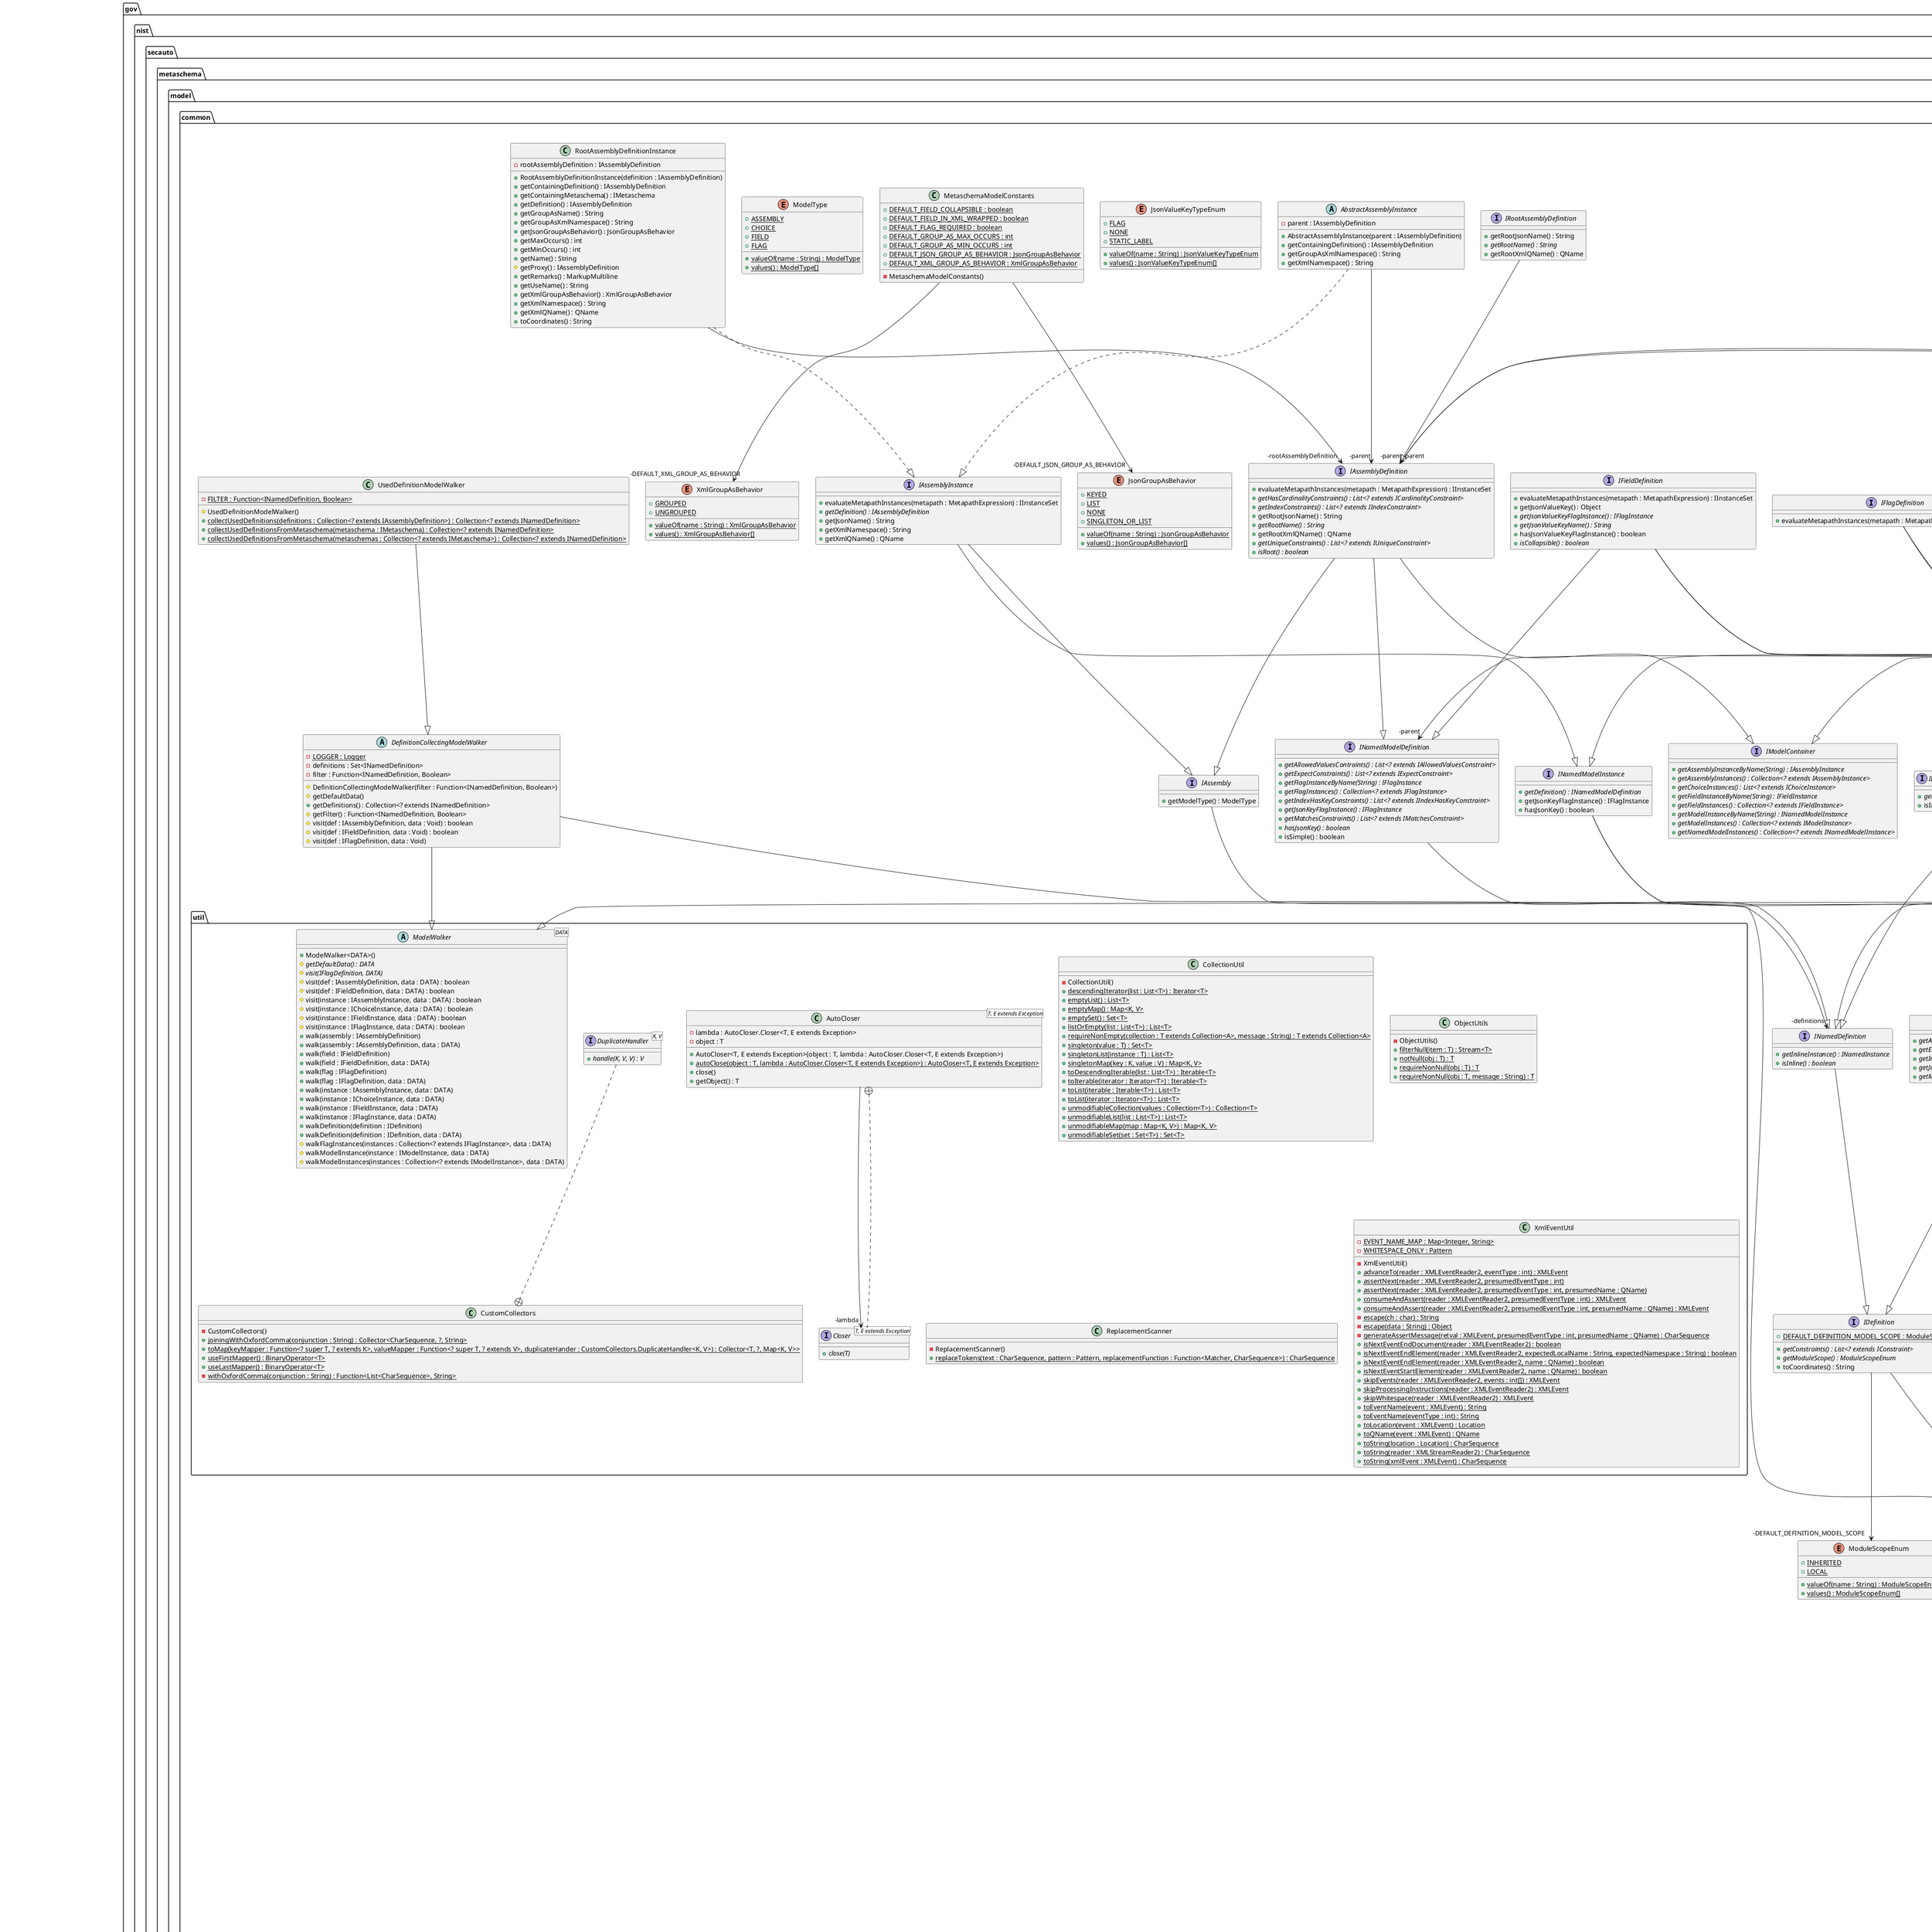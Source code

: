 @startuml
package gov.nist.secauto.metaschema.model.common.metapath.antlr {
  class metapath10BaseVisitor<T> {
    + metapath10BaseVisitor<T>()
    + visitAdditiveexpr(ctx : AdditiveexprContext) : T
    + visitAndexpr(ctx : AndexprContext) : T
    + visitArgument(ctx : ArgumentContext) : T
    + visitArgumentlist(ctx : ArgumentlistContext) : T
    + visitArrowexpr(ctx : ArrowexprContext) : T
    + visitArrowfunctionspecifier(ctx : ArrowfunctionspecifierContext) : T
    + visitAxisstep(ctx : AxisstepContext) : T
    + visitComparisonexpr(ctx : ComparisonexprContext) : T
    + visitContextitemexpr(ctx : ContextitemexprContext) : T
    + visitEqname(ctx : EqnameContext) : T
    + visitExpr(ctx : ExprContext) : T
    + visitExprsingle(ctx : ExprsingleContext) : T
    + visitForwardstep(ctx : ForwardstepContext) : T
    + visitFunctioncall(ctx : FunctioncallContext) : T
    + visitGeneralcomp(ctx : GeneralcompContext) : T
    + visitIntersectexceptexpr(ctx : IntersectexceptexprContext) : T
    + visitLiteral(ctx : LiteralContext) : T
    + visitMetapath(ctx : MetapathContext) : T
    + visitMultiplicativeexpr(ctx : MultiplicativeexprContext) : T
    + visitNametest(ctx : NametestContext) : T
    + visitNumericliteral(ctx : NumericliteralContext) : T
    + visitOrexpr(ctx : OrexprContext) : T
    + visitParenthesizedexpr(ctx : ParenthesizedexprContext) : T
    + visitPathexpr(ctx : PathexprContext) : T
    + visitPostfixexpr(ctx : PostfixexprContext) : T
    + visitPredicate(ctx : PredicateContext) : T
    + visitPredicatelist(ctx : PredicatelistContext) : T
    + visitPrimaryexpr(ctx : PrimaryexprContext) : T
    + visitRelativepathexpr(ctx : RelativepathexprContext) : T
    + visitStepexpr(ctx : StepexprContext) : T
    + visitStringconcatexpr(ctx : StringconcatexprContext) : T
    + visitUnaryexpr(ctx : UnaryexprContext) : T
    + visitUnionexpr(ctx : UnionexprContext) : T
    + visitValuecomp(ctx : ValuecompContext) : T
    + visitValueexpr(ctx : ValueexprContext) : T
    + visitWildcard(ctx : WildcardContext) : T
  }
  interface metapath10Visitor<T> {
    + visitAdditiveexpr(AdditiveexprContext) : T {abstract}
    + visitAndexpr(AndexprContext) : T {abstract}
    + visitArgument(ArgumentContext) : T {abstract}
    + visitArgumentlist(ArgumentlistContext) : T {abstract}
    + visitArrowexpr(ArrowexprContext) : T {abstract}
    + visitArrowfunctionspecifier(ArrowfunctionspecifierContext) : T {abstract}
    + visitAxisstep(AxisstepContext) : T {abstract}
    + visitComparisonexpr(ComparisonexprContext) : T {abstract}
    + visitContextitemexpr(ContextitemexprContext) : T {abstract}
    + visitEqname(EqnameContext) : T {abstract}
    + visitExpr(ExprContext) : T {abstract}
    + visitExprsingle(ExprsingleContext) : T {abstract}
    + visitForwardstep(ForwardstepContext) : T {abstract}
    + visitFunctioncall(FunctioncallContext) : T {abstract}
    + visitGeneralcomp(GeneralcompContext) : T {abstract}
    + visitIntersectexceptexpr(IntersectexceptexprContext) : T {abstract}
    + visitLiteral(LiteralContext) : T {abstract}
    + visitMetapath(MetapathContext) : T {abstract}
    + visitMultiplicativeexpr(MultiplicativeexprContext) : T {abstract}
    + visitNametest(NametestContext) : T {abstract}
    + visitNumericliteral(NumericliteralContext) : T {abstract}
    + visitOrexpr(OrexprContext) : T {abstract}
    + visitParenthesizedexpr(ParenthesizedexprContext) : T {abstract}
    + visitPathexpr(PathexprContext) : T {abstract}
    + visitPostfixexpr(PostfixexprContext) : T {abstract}
    + visitPredicate(PredicateContext) : T {abstract}
    + visitPredicatelist(PredicatelistContext) : T {abstract}
    + visitPrimaryexpr(PrimaryexprContext) : T {abstract}
    + visitRelativepathexpr(RelativepathexprContext) : T {abstract}
    + visitStepexpr(StepexprContext) : T {abstract}
    + visitStringconcatexpr(StringconcatexprContext) : T {abstract}
    + visitUnaryexpr(UnaryexprContext) : T {abstract}
    + visitUnionexpr(UnionexprContext) : T {abstract}
    + visitValuecomp(ValuecompContext) : T {abstract}
    + visitValueexpr(ValueexprContext) : T {abstract}
    + visitWildcard(WildcardContext) : T {abstract}
  }
}
package gov.nist.secauto.metaschema.model.common.metapath {
  class CSTPrinter {
    - ignoringWrappers : boolean
    - outputStream : PrintStream
    + CSTPrinter(outputStream : PrintStream)
    - explore(ctx : RuleContext, indentation : int)
    + print(ctx : RuleContext)
    + print(tree : ParseTree, ruleNames : List<String>)
    + setIgnoringWrappers(ignoringWrappers : boolean)
  }
  abstract class ConstraintVisitingModelWalker<DATA> {
    + ConstraintVisitingModelWalker<DATA>()
    # visit(def : IAssemblyDefinition, data : DATA) : boolean
    # visit(def : IFieldDefinition, data : DATA) : boolean
    # visit(def : IFlagDefinition, data : DATA)
    # visit(definition : IAssemblyDefinition, constraint : IAllowedValuesConstraint, data : DATA)
    # visit(definition : IAssemblyDefinition, constraint : ICardinalityConstraint, data : DATA)
    # visit(definition : IAssemblyDefinition, constraint : IExpectConstraint, data : DATA)
    # visit(definition : IAssemblyDefinition, constraint : IIndexConstraint, data : DATA)
    # visit(definition : IAssemblyDefinition, constraint : IIndexHasKeyConstraint, data : DATA)
    # visit(definition : IAssemblyDefinition, constraint : IMatchesConstraint, data : DATA)
    # visit(definition : IAssemblyDefinition, constraint : IUniqueConstraint, data : DATA)
    # visit(definition : IFieldDefinition, constraint : IAllowedValuesConstraint, data : DATA)
    # visit(definition : IFieldDefinition, constraint : IExpectConstraint, data : DATA)
    # visit(definition : IFieldDefinition, constraint : IIndexHasKeyConstraint, data : DATA)
    # visit(definition : IFieldDefinition, constraint : IMatchesConstraint, data : DATA)
    # visit(definition : IFlagDefinition, constraint : IAllowedValuesConstraint, data : DATA)
    # visit(definition : IFlagDefinition, constraint : IExpectConstraint, data : DATA)
    # visit(definition : IFlagDefinition, constraint : IIndexHasKeyConstraint, data : DATA)
    # visit(definition : IFlagDefinition, constraint : IMatchesConstraint, data : DATA)
    # walkConstraints(definition : IAssemblyDefinition, data : DATA)
    # walkConstraints(definition : IFieldDefinition, data : DATA)
    # walkConstraints(definition : IFlagDefinition, data : DATA)
  }
  class DynamicContext {
    - availableDocuments : Map<URI, IDocumentNodeItem>
    - currentDateTime : ZonedDateTime
    - documentLoader : CachingLoader
    - functionResultCache : Map<CallingContext, ISequence<?>>
    - implicitTimeZone : ZoneId
    - staticContext : StaticContext
    + DynamicContext(staticContext : StaticContext)
    + cacheResult(callingContext : CallingContext, result : ISequence<?>)
    + getAvailableDocuments() : Map<URI, INodeItem>
    + getCachedResult(callingContext : CallingContext) : ISequence<?>
    + getCurrentDateTime() : ZonedDateTime
    + getDocumentLoader() : IDocumentLoader
    + getImplicitTimeZone() : ZoneId
    + getStaticContext() : StaticContext
    + setDocumentLoader(documentLoader : IDocumentLoader)
  }
  -class CachingLoader {
    - proxy : IDocumentLoader
    + CachingLoader(proxy : IDocumentLoader)
    # getProxiedDocumentLoader() : IDocumentLoader
    + loadAsNodeItem(file : File) : IDocumentNodeItem
    + loadAsNodeItem(is : InputStream, documentUri : URI) : IDocumentNodeItem
    + loadAsNodeItem(url : URL) : IDocumentNodeItem
  }
  interface IDocumentLoader {
    + loadAsNodeItem(InputStream, URI) : IDocumentNodeItem {abstract}
    + loadAsNodeItem(file : File) : IDocumentNodeItem
    + loadAsNodeItem(path : Path) : IDocumentNodeItem
    + loadAsNodeItem(url : URL) : IDocumentNodeItem
  }
  interface INodeContext {
    + flags() : Stream<? extends IFlagNodeItem>
    + getContextNodeItem() : INodeItem {abstract}
    + getFlagByName(String) : IFlagNodeItem {abstract}
    + getFlags() : Collection<? extends IFlagNodeItem> {abstract}
    + getModelItems() : Collection<? extends List<? extends IModelNodeItem>> {abstract}
    + getModelItemsByName(String) : List<? extends IModelNodeItem> {abstract}
    + modelItems() : Stream<? extends IModelNodeItem>
  }
  class MetapathExpression {
    + CONTEXT_NODE : MetapathExpression {static}
    - node : IExpression
    - path : String
    + MetapathExpression(path : String, expr : IExpression)
    + MetapathExpression(path : String, tree : ParseTree)
    + compile(path : String) : MetapathExpression {static}
    + evaluate(item : INodeItem) : ISequence<?>
    + evaluate(item : INodeItem, context : DynamicContext) : ISequence<?>
    + evaluateAs(item : INodeItem, context : DynamicContext, resultType : ResultType) : T
    + evaluateAs(item : INodeItem, resultType : ResultType) : T
    + evaluateMetaschemaInstance(context : IMetaschemaContext) : IInstanceSet
    + getASTNode() : IExpression
    + getPath() : String
    # toResultType(result : ISequence<?>, resultType : ResultType) : Object
    + toString() : String
  }
  enum ResultType {
    + BOOLEAN {static}
    + NODE {static}
    + NUMBER {static}
    + SEQUENCE {static}
    + STRING {static}
    + valueOf(name : String) : ResultType {static}
    + values() : ResultType[] {static}
  }
  class StaticContext {
    - baseUri : URI
    + StaticContext()
    + getBaseUri() : URI
    + newDynamicContext() : DynamicContext
    + setBaseUri(baseUri : URI)
  }
}
package gov.nist.secauto.metaschema.model.common.validation {
  abstract class AbstractContentValidator {
    + AbstractContentValidator()
    + validate(InputStream, URI) : IValidationResult {abstract}
    + validate(path : Path) : IValidationResult
    + validate(url : URL) : IValidationResult
  }
  interface IContentValidator {
    + validate(InputStream, URI) : IValidationResult {abstract}
    + validate(Path) : IValidationResult {abstract}
    + validate(URL) : IValidationResult {abstract}
  }
  interface IValidationFinding {
    + getCause() : Throwable {abstract}
    + getDocumentUri() : URI {abstract}
    + getMessage() : CharSequence {abstract}
    + getSeverity() : Level {abstract}
  }
  interface IValidationResult {
    + PASSING_RESULT : IValidationResult {static}
    + getFindings() : List<? extends IValidationFinding> {abstract}
    + getHighestSeverity() : Level {abstract}
    + isPassing() : boolean
  }
  class JsonSchemaContentValidator {
    - schema : Schema
    + JsonSchemaContentValidator(jsonSchema : JSONObject)
    # JsonSchemaContentValidator(schema : Schema)
    + JsonSchemaContentValidator(schemaInputStream : InputStream)
    + getSchema() : Schema
    # handleValidationException(ex : ValidationException, documentUri : URI) : Stream<JsonValidationFinding>
    + validate(is : InputStream, uri : URI) : IValidationResult
    + validate(json : JSONObject, documentUri : URI) : IValidationResult
  }
  class JsonValidationFinding {
    - documentUri : URI
    - exception : ValidationException
    + JsonValidationFinding(exception : ValidationException, documentUri : URI)
    + getCause() : ValidationException
    + getDocumentUri() : URI
    + getMessage() : String
    + getSeverity() : Level
  }
  -class JsonValidationResult {
    - findings : List<JsonValidationFinding>
    + JsonValidationResult(findings : List<JsonValidationFinding>)
    + getFindings() : List<? extends IValidationFinding>
    + getHighestSeverity() : Level
  }
  class ValidatingNodeItemVisitor {
    + ValidatingNodeItemVisitor()
    # defaultResult() : Boolean
    + visitAssembly(item : IAssemblyNodeItem, context : IConstraintValidator) : Boolean
    + visitField(item : IFieldNodeItem, context : IConstraintValidator) : Boolean
    + visitFlag(item : IFlagNodeItem, context : IConstraintValidator) : Boolean
  }
  class XmlSchemaContentValidator {
    - schema : Schema
    # XmlSchemaContentValidator(schema : Schema)
    + XmlSchemaContentValidator(schemaSources : List<? extends Source>)
    + getSchema() : Schema
    - toSchema(schemaSources : List<? extends Source>) : Schema {static}
    + validate(is : InputStream, documentUri : URI) : IValidationResult
    + validate(xmlSource : Source, documentUri : URI) : IValidationResult
  }
  -class XmlValidationErrorHandler {
    - documentUri : URI
    - findings : List<XmlValidationFinding>
    - highestSeverity : Level
    + XmlValidationErrorHandler(documentUri : URI)
    - adjustHighestSeverity(severity : Level)
    + error(ex : SAXParseException)
    + fatalError(ex : SAXParseException)
    + getDocumentUri() : URI
    + getFindings() : List<XmlValidationFinding>
    + getHighestSeverity() : Level
    + warning(ex : SAXParseException)
  }
  class XmlValidationFinding {
    - documentUri : URI
    - exception : SAXParseException
    - severity : Level
    + XmlValidationFinding(severity : Level, exception : SAXParseException, documentUri : URI)
    + getCause() : SAXParseException
    + getDocumentUri() : URI
    + getMessage() : String
    + getSeverity() : Level
  }
}
package gov.nist.secauto.metaschema.model.common.metapath.ast {
  class ASTPrinter {
    - indentation : int
    - indentationPadding : String
    - lastIndentation : int
    + ASTPrinter()
    # aggregateResult(result : String, nextResult : String) : String
    # appendNode(expr : IExpression, childResult : String) : String
    # defaultResult() : String
    - getIndentation() : String
    + visit(expr : IExpression) : String
    + visitAddition(expr : Addition, context : Void) : String
    + visitAnd(expr : And, context : Void) : String
    # visitChildren(expr : IExpression, context : Void) : String
    + visitContextItem(expr : ContextItem, context : Void) : String
    + visitDecimalLiteral(expr : DecimalLiteral, context : Void) : String
    + visitDivision(expr : Division, context : Void) : String
    + visitFlag(expr : Flag, context : Void) : String
    + visitFunctionCall(expr : FunctionCall, context : Void) : String
    + visitGeneralComparison(expr : GeneralComparison, context : Void) : String
    + visitIntegerDivision(expr : IntegerDivision, context : Void) : String
    + visitIntegerLiteral(expr : IntegerLiteral, context : Void) : String
    + visitMetapath(expr : Metapath, context : Void) : String
    + visitMod(expr : Mod, context : Void) : String
    + visitModelInstance(expr : ModelInstance, context : Void) : String
    + visitMultiplication(expr : Multiplication, context : Void) : String
    + visitName(expr : Name, context : Void) : String
    + visitNegate(expr : Negate, context : Void) : String
    + visitOr(expr : Or, context : Void) : String
    + visitParenthesizedExpression(expr : ParenthesizedExpression, context : Void) : String
    + visitRelativeDoubleSlashPath(expr : RelativeDoubleSlashPath, context : Void) : String
    + visitRelativeSlashPath(expr : RelativeSlashPath, context : Void) : String
    + visitRootDoubleSlashPath(expr : RootDoubleSlashPath, context : Void) : String
    + visitRootSlashOnlyPath(expr : RootSlashOnlyPath, context : Void) : String
    + visitRootSlashPath(expr : RootSlashPath, context : Void) : String
    + visitStep(expr : Step, context : Void) : String
    + visitStringConcat(expr : StringConcat, context : Void) : String
    + visitStringLiteral(expr : StringLiteral, context : Void) : String
    + visitSubtraction(expr : Subtraction, context : Void) : String
    + visitUnion(expr : Union, context : Void) : String
    + visitValueComparison(expr : ValueComparison, context : Void) : String
    + visitWildcard(expr : Wildcard, context : Void) : String
  }
  abstract class AbstractArithmeticExpression<RESULT_TYPE extends IAnyAtomicItem> {
    - staticResultType : Class<? extends RESULT_TYPE>
    + AbstractArithmeticExpression<RESULT_TYPE extends IAnyAtomicItem>(left : IExpression, right : IExpression, baseType : Class<RESULT_TYPE extends IAnyAtomicItem>)
    + getBaseResultType() : Class<RESULT_TYPE extends IAnyAtomicItem> {abstract}
    + getStaticResultType() : Class<? extends RESULT_TYPE>
  }
  abstract class AbstractBinaryExpression {
    - left : IExpression
    - right : IExpression
    + AbstractBinaryExpression(left : IExpression, right : IExpression)
    + getChildren() : List<? extends IExpression>
    + getLeft() : IExpression
    + getRight() : IExpression
    + toString() : String
  }
  abstract class AbstractComparison {
    - operator : Operator
    + AbstractComparison(left : IExpression, operator : Operator, right : IExpression)
    + getOperator() : Operator
    + toASTString() : String
  }
  abstract class AbstractLiteralExpression<RESULT_TYPE extends IAnyAtomicItem, VALUE> {
    - value : VALUE
    + AbstractLiteralExpression<RESULT_TYPE extends IAnyAtomicItem, VALUE>(value : VALUE)
    + getValue() : VALUE
    + toASTString() : String
    + toString() : String
  }
  abstract class AbstractNAryExpression {
    - children : List<IExpression>
    + AbstractNAryExpression(children : List<IExpression>)
    + getChildren() : List<IExpression>
    + toString() : String
  }
  abstract class AbstractNamedInstanceExpression<RESULT_TYPE extends INodeItem> {
    - WILDCARD : WildcardMatcher {static}
    - node : IExpression
    + AbstractNamedInstanceExpression<RESULT_TYPE extends INodeItem>(node : IExpression)
    + getChildren() : List<? extends IExpression>
    + getInstanceMatcher() : Predicate<IInstance>
    + getNode() : IExpression
    + isName() : boolean
  }
  -class NameMatcher {
    - name : String
    + NameMatcher(name : String)
    # getName() : String
    + test(instance : IInstance) : boolean
  }
  -class WildcardMatcher {
    - WildcardMatcher()
    + test(instance : IInstance) : boolean
  }
  abstract class AbstractPathExpression<RESULT_TYPE extends IItem> {
    + AbstractPathExpression<RESULT_TYPE extends IItem>()
    + getBaseResultType() : Class<RESULT_TYPE extends IItem> {abstract}
    + getStaticResultType() : Class<? extends RESULT_TYPE>
    + toString() : String
  }
  abstract class AbstractRelativePathExpression {
    - left : IExpression
    - right : IExpression
    - staticResultType : Class<? extends INodeItem>
    + AbstractRelativePathExpression(left : IExpression, right : IExpression)
    + getBaseResultType() : Class<INodeItem>
    + getChildren() : List<? extends IExpression>
    + getLeft() : IExpression
    + getRight() : IExpression
    + getStaticResultType() : Class<? extends INodeItem>
  }
  abstract class AbstractRootPathExpression {
    - node : IExpression
    - staticResultType : Class<? extends INodeItem>
    + AbstractRootPathExpression(node : IExpression)
    + getBaseResultType() : Class<INodeItem>
    + getChildren() : List<? extends IExpression>
    + getNode() : IExpression
    + getStaticResultType() : Class<? extends INodeItem>
  }
  abstract class AbstractUnaryExpression {
    - expr : IExpression
    + AbstractUnaryExpression(expr : IExpression)
    + getChild() : IExpression
    + getChildren() : List<? extends IExpression>
    + toString() : String
  }
  class Addition {
    + Addition(left : IExpression, right : IExpression)
    + accept(visitor : IExpressionEvaluationVisitor, context : INodeContext) : ISequence<? extends IAnyAtomicItem>
    + accept(visitor : IExpressionVisitor<RESULT, CONTEXT>, context : CONTEXT) : RESULT
    + getBaseResultType() : Class<IAnyAtomicItem>
  }
  class And {
    + And(chidren : List<IExpression>)
    + accept(visitor : IExpressionEvaluationVisitor, context : INodeContext) : ISequence<? extends IBooleanItem>
    + accept(visitor : IExpressionVisitor<RESULT, CONTEXT>, context : CONTEXT) : RESULT
  }
  class BuildAstVisitor {
    + BuildAstVisitor()
    # handleGroupedNAiry(context : CONTEXT extends ParserRuleContext, step : int, parser : ITriFunction<CONTEXT extends ParserRuleContext, Integer, IExpression, IExpression>) : IExpression
    # handleNAiryCollection(context : CONTEXT extends ParserRuleContext, step : int, parser : BiFunction<CONTEXT extends ParserRuleContext, Integer, EXPRESSION extends IExpression>, supplier : Function<List<EXPRESSION extends IExpression>, IExpression>) : IExpression
    # handleNAiryCollection(context : CONTEXT extends ParserRuleContext, supplier : Function<List<NODE extends IExpression>, IExpression>) : IExpression
    # parseArgumentList(context : ArgumentlistContext) : List<IExpression>
    # parsePredicate(context : PredicateContext) : IExpression
    # parsePredicates(context : ParseTree, staringChild : int) : List<IExpression>
    + visitAdditiveexpr(context : AdditiveexprContext) : IExpression
    + visitAndexpr(context : AndexprContext) : IExpression
    + visitArgumentlist(context : ArgumentlistContext) : IExpression
    + visitArrowexpr(ctx : ArrowexprContext) : IExpression
    + visitArrowfunctionspecifier(ctx : ArrowfunctionspecifierContext) : IExpression
    + visitAxisstep(context : AxisstepContext) : IExpression
    + visitComparisonexpr(ctx : ComparisonexprContext) : IExpression
    + visitContextitemexpr(ctx : ContextitemexprContext) : IExpression
    + visitEqname(ctx : EqnameContext) : IExpression
    + visitExpr(context : ExprContext) : IExpression
    + visitForwardstep(context : ForwardstepContext) : IExpression
    + visitFunctioncall(context : FunctioncallContext) : IExpression
    + visitIntersectexceptexpr(ctx : IntersectexceptexprContext) : IExpression
    + visitLiteral(ctx : LiteralContext) : IExpression
    + visitMultiplicativeexpr(context : MultiplicativeexprContext) : IExpression
    + visitNumericliteral(ctx : NumericliteralContext) : IExpression
    + visitOrexpr(context : OrexprContext) : IExpression
    + visitParenthesizedexpr(context : ParenthesizedexprContext) : IExpression
    + visitPathexpr(ctx : PathexprContext) : IExpression
    + visitPostfixexpr(context : PostfixexprContext) : IExpression
    + visitPredicate(context : PredicateContext) : IExpression
    + visitPredicatelist(context : PredicatelistContext) : IExpression
    + visitRelativepathexpr(context : RelativepathexprContext) : IExpression
    + visitStringconcatexpr(context : StringconcatexprContext) : IExpression
    + visitUnaryexpr(ctx : UnaryexprContext) : IExpression
    + visitUnionexpr(context : UnionexprContext) : IExpression
    + visitWildcard(ctx : WildcardContext) : IExpression
  }
  class ContextItem {
    + ContextItem()
    + accept(visitor : IExpressionEvaluationVisitor, context : INodeContext) : ISequence<? extends INodeItem>
    + accept(visitor : IExpressionVisitor<RESULT, CONTEXT>, context : CONTEXT) : RESULT
    + getBaseResultType() : Class<INodeItem>
    + getChildren() : List<? extends IExpression>
    + getStaticResultType() : Class<? extends INodeItem>
  }
  class DecimalLiteral {
    + DecimalLiteral(value : BigDecimal)
    + accept(visitor : IExpressionEvaluationVisitor, context : INodeContext) : ISequence<? extends IDecimalItem>
    + accept(visitor : IExpressionVisitor<RESULT, CONTEXT>, context : CONTEXT) : RESULT
    + getBaseResultType() : Class<IDecimalItem>
  }
  class Division {
    + Division(left : IExpression, right : IExpression)
    + accept(visitor : IExpressionEvaluationVisitor, context : INodeContext) : ISequence<? extends IAnyAtomicItem>
    + accept(visitor : IExpressionVisitor<RESULT, CONTEXT>, context : CONTEXT) : RESULT
    + getBaseResultType() : Class<IAnyAtomicItem>
  }
  class ExpressionUtils {
    - ExpressionUtils()
    + analyzeStaticResultType(baseType : Class<RESULT_TYPE>, expressions : List<IExpression>) : Class<? extends RESULT_TYPE> {static}
    - checkDerivedFrom(baseType : Class<?>, expressionClasses : List<Class<?>>) : boolean {static}
    - findCommonBase(baseType : Class<RESULT_TYPE>, expressionClasses : List<Class<?>>) : Class<? extends RESULT_TYPE> {static}
    - getCommonBaseClass(baseType : Class<?>, first : Class<?>, expressionClasses : List<Class<?>>) : Class<?> {static}
  }
  class Flag {
    + Flag(node : IExpression)
    + accept(visitor : IExpressionEvaluationVisitor, context : INodeContext) : ISequence<? extends IFlagNodeItem>
    + accept(visitor : IExpressionVisitor<RESULT, CONTEXT>, context : CONTEXT) : RESULT
    + getBaseResultType() : Class<IFlagNodeItem>
  }
  class FunctionCall {
    - arguments : List<IExpression>
    - function : IFunction
    - name : String
    + FunctionCall(name : String, arguments : List<IExpression>)
    + accept(visitor : IExpressionEvaluationVisitor, context : INodeContext) : ISequence<? extends IItem>
    + accept(visitor : IExpressionVisitor<RESULT, CONTEXT>, context : CONTEXT) : RESULT
    + getBaseResultType() : Class<? extends IItem>
    + getChildren() : List<IExpression>
    + getFunction() : IFunction
    + toASTString() : String
    + toString() : String
  }
  class GeneralComparison {
    + GeneralComparison(left : IExpression, operator : Operator, right : IExpression)
    + accept(visitor : IExpressionEvaluationVisitor, context : INodeContext) : ISequence<? extends IBooleanItem>
    + accept(visitor : IExpressionVisitor<RESULT, CONTEXT>, context : CONTEXT) : RESULT
  }
  interface IArithmeticExpression<RESULT_TYPE extends IAnyAtomicItem> {
    + getBaseResultType() : Class<RESULT_TYPE extends IAnyAtomicItem> {abstract}
  }
  interface IBooleanLogicExpression {
    + getBaseResultType() : Class<IBooleanItem>
    + getStaticResultType() : Class<IBooleanItem>
  }
  interface IComparison {
  }
  enum Operator {
    + EQ {static}
    + GE {static}
    + GT {static}
    + LE {static}
    + LT {static}
    + NE {static}
    + valueOf(name : String) : Operator {static}
    + values() : Operator[] {static}
  }
  interface IExpression {
    + accept(IExpressionEvaluationVisitor, INodeContext) : ISequence<? extends IItem> {abstract}
    + accept(IExpressionVisitor<RESULT, CONTEXT>, CONTEXT) : RESULT {abstract}
    + getBaseResultType() : Class<? extends IItem>
    + getChildren() : List<? extends IExpression> {abstract}
    + getStaticResultType() : Class<? extends IItem>
    + toASTString() : String
  }
  interface ILiteralExpression<RESULT_TYPE extends IAnyAtomicItem, VALUE> {
    + getBaseResultType() : Class<RESULT_TYPE extends IAnyAtomicItem> {abstract}
    + getChildren() : List<? extends IExpression>
    + getStaticResultType() : Class<RESULT_TYPE extends IAnyAtomicItem>
    + getValue() : VALUE {abstract}
  }
  interface IPathExpression<RESULT_TYPE extends IItem> {
    + getBaseResultType() : Class<RESULT_TYPE extends IItem> {abstract}
    + getStaticResultType() : Class<? extends RESULT_TYPE> {abstract}
  }
  ~interface ITriFunction<T, U, V, R> {
    + andThen(after : Function<? super R, ? extends W>) : ITriFunction<T, U, V, W>
    + apply(T, U, V) : R {abstract}
  }
  class IntegerDivision {
    + IntegerDivision(left : IExpression, right : IExpression)
    + accept(visitor : IExpressionEvaluationVisitor, context : INodeContext) : ISequence<? extends IIntegerItem>
    + accept(visitor : IExpressionVisitor<RESULT, CONTEXT>, context : CONTEXT) : RESULT
    + getBaseResultType() : Class<IIntegerItem>
  }
  class IntegerLiteral {
    + IntegerLiteral(value : BigInteger)
    + accept(visitor : IExpressionEvaluationVisitor, context : INodeContext) : ISequence<? extends IIntegerItem>
    + accept(visitor : IExpressionVisitor<RESULT, CONTEXT>, context : CONTEXT) : RESULT
    + getBaseResultType() : Class<IIntegerItem>
  }
  class Metapath {
    - staticResultType : Class<? extends IItem>
    + Metapath(children : List<IExpression>)
    + accept(visitor : IExpressionEvaluationVisitor, context : INodeContext) : ISequence<? extends IItem>
    + accept(visitor : IExpressionVisitor<RESULT, CONTEXT>, context : CONTEXT) : RESULT
    + getStaticResultType() : Class<? extends IItem>
    + toString() : String
  }
  class Mod {
    + Mod(left : IExpression, right : IExpression)
    + accept(visitor : IExpressionEvaluationVisitor, context : INodeContext) : ISequence<? extends INumericItem>
    + accept(visitor : IExpressionVisitor<RESULT, CONTEXT>, context : CONTEXT) : RESULT
    + getBaseResultType() : Class<INumericItem>
  }
  class ModelInstance {
    + ModelInstance(node : IExpression)
    + accept(visitor : IExpressionEvaluationVisitor, context : INodeContext) : ISequence<? extends IModelNodeItem>
    + accept(visitor : IExpressionVisitor<RESULT, CONTEXT>, context : CONTEXT) : RESULT
    + getBaseResultType() : Class<IModelNodeItem>
  }
  class Multiplication {
    + Multiplication(left : IExpression, right : IExpression)
    + accept(visitor : IExpressionEvaluationVisitor, context : INodeContext) : ISequence<? extends IAnyAtomicItem>
    + accept(visitor : IExpressionVisitor<RESULT, CONTEXT>, context : CONTEXT) : RESULT
    + getBaseResultType() : Class<IAnyAtomicItem>
  }
  class Name {
    + Name(value : String)
    + accept(visitor : IExpressionEvaluationVisitor, context : INodeContext) : ISequence<? extends IStringItem>
    + accept(visitor : IExpressionVisitor<RESULT, CONTEXT>, context : CONTEXT) : RESULT
    + getBaseResultType() : Class<IStringItem>
  }
  class Negate {
    - staticResultType : Class<? extends INumericItem>
    + Negate(expr : IExpression)
    + accept(visitor : IExpressionEvaluationVisitor, context : INodeContext) : ISequence<? extends INumericItem>
    + accept(visitor : IExpressionVisitor<RESULT, CONTEXT>, context : CONTEXT) : RESULT
    + getBaseResultType() : Class<INumericItem>
    + getStaticResultType() : Class<? extends INumericItem>
  }
  class Or {
    + Or(chidren : List<IExpression>)
    + accept(visitor : IExpressionEvaluationVisitor, context : INodeContext) : ISequence<? extends IBooleanItem>
    + accept(visitor : IExpressionVisitor<RESULT, CONTEXT>, context : CONTEXT) : RESULT
  }
  class ParenthesizedExpression {
    - staticResultType : Class<? extends IItem>
    + ParenthesizedExpression(expr : IExpression)
    + accept(visitor : IExpressionEvaluationVisitor, context : INodeContext) : ISequence<?>
    + accept(visitor : IExpressionVisitor<RESULT, CONTEXT>, context : CONTEXT) : RESULT
    + getStaticResultType() : Class<? extends IItem>
    + toString() : String
  }
  class RelativeDoubleSlashPath {
    + RelativeDoubleSlashPath(left : IExpression, right : IExpression)
    + accept(visitor : IExpressionEvaluationVisitor, context : INodeContext) : ISequence<?>
    + accept(visitor : IExpressionVisitor<RESULT, CONTEXT>, context : CONTEXT) : RESULT
  }
  class RelativeSlashPath {
    + RelativeSlashPath(left : IExpression, right : IExpression)
    + accept(visitor : IExpressionEvaluationVisitor, context : INodeContext) : ISequence<?>
    + accept(visitor : IExpressionVisitor<RESULT, CONTEXT>, context : CONTEXT) : RESULT
  }
  class RootDoubleSlashPath {
    + RootDoubleSlashPath(node : IExpression)
    + accept(visitor : IExpressionEvaluationVisitor, context : INodeContext) : ISequence<?>
    + accept(visitor : IExpressionVisitor<RESULT, CONTEXT>, context : CONTEXT) : RESULT
  }
  class RootSlashOnlyPath {
    + RootSlashOnlyPath()
    + accept(visitor : IExpressionEvaluationVisitor, context : INodeContext) : ISequence<? extends IDocumentNodeItem>
    + accept(visitor : IExpressionVisitor<RESULT, CONTEXT>, context : CONTEXT) : RESULT
    + getBaseResultType() : Class<IDocumentNodeItem>
    + getChildren() : List<? extends IExpression>
  }
  class RootSlashPath {
    + RootSlashPath(node : IExpression)
    + accept(visitor : IExpressionEvaluationVisitor, context : INodeContext) : ISequence<?>
    + accept(visitor : IExpressionVisitor<RESULT, CONTEXT>, context : CONTEXT) : RESULT
  }
  class Step {
    - predicates : List<IExpression>
    - staticResultType : Class<? extends IItem>
    - step : IExpression
    + Step(stepExpr : IExpression, predicates : List<IExpression>)
    + accept(visitor : IExpressionEvaluationVisitor, context : INodeContext) : ISequence<?>
    + accept(visitor : IExpressionVisitor<RESULT, CONTEXT>, context : CONTEXT) : RESULT
    + getChildren() : List<? extends IExpression>
    + getPredicates() : List<IExpression>
    + getStaticResultType() : Class<? extends IItem>
    + getStep() : IExpression
    + toString() : String
  }
  class StringConcat {
    + StringConcat(chidren : List<IExpression>)
    + accept(visitor : IExpressionEvaluationVisitor, context : INodeContext) : ISequence<? extends IStringItem>
    + accept(visitor : IExpressionVisitor<RESULT, CONTEXT>, context : CONTEXT) : RESULT
    + getBaseResultType() : Class<IStringItem>
    + getStaticResultType() : Class<IStringItem>
  }
  class StringLiteral {
    - QUOTE_PATTERN : Pattern {static}
    + StringLiteral(value : String)
    + accept(visitor : IExpressionEvaluationVisitor, context : INodeContext) : ISequence<? extends IStringItem>
    + accept(visitor : IExpressionVisitor<RESULT, CONTEXT>, context : CONTEXT) : RESULT
    + getBaseResultType() : Class<IStringItem>
    - removeQuotes(value : String) : String {static}
  }
  class Subtraction {
    + Subtraction(left : IExpression, right : IExpression)
    + accept(visitor : IExpressionEvaluationVisitor, context : INodeContext) : ISequence<? extends IAnyAtomicItem>
    + accept(visitor : IExpressionVisitor<RESULT, CONTEXT>, context : CONTEXT) : RESULT
    + getBaseResultType() : Class<IAnyAtomicItem>
  }
  class Union {
    - staticResultType : Class<? extends IItem>
    + Union(children : List<IExpression>)
    + accept(visitor : IExpressionEvaluationVisitor, context : INodeContext) : ISequence<? extends IItem>
    + accept(visitor : IExpressionVisitor<RESULT, CONTEXT>, context : CONTEXT) : RESULT
    + getStaticResultType() : Class<? extends IItem>
  }
  class ValueComparison {
    + ValueComparison(left : IExpression, operator : Operator, right : IExpression)
    + accept(visitor : IExpressionEvaluationVisitor, context : INodeContext) : ISequence<? extends IBooleanItem>
    + accept(visitor : IExpressionVisitor<RESULT, CONTEXT>, context : CONTEXT) : RESULT
  }
  class Wildcard {
    + Wildcard()
    + accept(visitor : IExpressionEvaluationVisitor, context : INodeContext) : ISequence<? extends IStringItem>
    + accept(visitor : IExpressionVisitor<RESULT, CONTEXT>, context : CONTEXT) : RESULT
    + getBaseResultType() : Class<IStringItem>
    + getChildren() : List<? extends IExpression>
    + getStaticResultType() : Class<IStringItem>
  }
}
package gov.nist.secauto.metaschema.model.common.metapath.evaluate.instance {
  abstract class AbstractExpressionVisitor<RESULT, CONTEXT> {
    + AbstractExpressionVisitor<RESULT, CONTEXT>()
    # aggregateResult(RESULT, RESULT) : RESULT {abstract}
    # defaultResult() : RESULT {abstract}
    # shouldVisitNextChild(parent : IExpression, child : IExpression, result : RESULT, context : CONTEXT) : boolean
    + visitAddition(expr : Addition, context : CONTEXT) : RESULT
    + visitAnd(expr : And, context : CONTEXT) : RESULT
    # visitChildren(expr : IExpression, context : CONTEXT) : RESULT
    + visitContextItem(expr : ContextItem, context : CONTEXT) : RESULT
    + visitDecimalLiteral(expr : DecimalLiteral, context : CONTEXT) : RESULT
    + visitDivision(expr : Division, context : CONTEXT) : RESULT
    + visitFlag(expr : Flag, context : CONTEXT) : RESULT
    + visitFunctionCall(expr : FunctionCall, context : CONTEXT) : RESULT
    + visitGeneralComparison(expr : GeneralComparison, context : CONTEXT) : RESULT
    + visitIntegerDivision(expr : IntegerDivision, context : CONTEXT) : RESULT
    + visitIntegerLiteral(expr : IntegerLiteral, context : CONTEXT) : RESULT
    + visitMetapath(expr : Metapath, context : CONTEXT) : RESULT
    + visitMod(expr : Mod, context : CONTEXT) : RESULT
    + visitModelInstance(expr : ModelInstance, context : CONTEXT) : RESULT
    + visitMultiplication(expr : Multiplication, context : CONTEXT) : RESULT
    + visitName(expr : Name, context : CONTEXT) : RESULT
    + visitNegate(expr : Negate, context : CONTEXT) : RESULT
    + visitOr(expr : Or, context : CONTEXT) : RESULT
    + visitParenthesizedExpression(expr : ParenthesizedExpression, context : CONTEXT) : RESULT
    + visitRelativeDoubleSlashPath(expr : RelativeDoubleSlashPath, context : CONTEXT) : RESULT
    + visitRelativeSlashPath(expr : RelativeSlashPath, context : CONTEXT) : RESULT
    + visitRootDoubleSlashPath(expr : RootDoubleSlashPath, context : CONTEXT) : RESULT
    + visitRootSlashOnlyPath(expr : RootSlashOnlyPath, context : CONTEXT) : RESULT
    + visitRootSlashPath(expr : RootSlashPath, context : CONTEXT) : RESULT
    + visitStep(expr : Step, context : CONTEXT) : RESULT
    + visitStringConcat(expr : StringConcat, context : CONTEXT) : RESULT
    + visitStringLiteral(expr : StringLiteral, context : CONTEXT) : RESULT
    + visitSubtraction(expr : Subtraction, context : CONTEXT) : RESULT
    + visitUnion(expr : Union, context : CONTEXT) : RESULT
    + visitValueComparison(expr : ValueComparison, context : CONTEXT) : RESULT
    + visitWildcard(expr : Wildcard, context : CONTEXT) : RESULT
  }
  class DefaultInstanceSet {
    - instances : List<? extends IInstance>
    + DefaultInstanceSet(instances : List<? extends IInstance>)
    + getInstances() : List<? extends IInstance>
  }
  class DefaultMetaschemaContext {
    - instanceSet : IInstanceSet
    + DefaultMetaschemaContext(instanceSet : IInstanceSet)
    + DefaultMetaschemaContext(rootDefinitions : List<? extends IAssemblyDefinition>)
    + getChildFlag(filter : Predicate<IInstance>) : IInstanceSet
    + getChildModelInstance(filter : Predicate<IInstance>) : IInstanceSet
    + getInstanceSet() : IInstanceSet
    + newInstanceMetaschemaContext(instanceSet : IInstanceSet) : IMetaschemaContext
    + search(visitor : MetaschemaInstanceEvaluationVisitor, expr : IExpression, context : IMetaschemaContext) : IInstanceSet
    # searchExpression(visitor : MetaschemaInstanceEvaluationVisitor, expr : IExpression, instances : Collection<? extends IInstance>) : Collection<? extends IInstance>
    # searchFlags(instances : Collection<? extends IInstance>, searchFilter : Predicate<IInstance>) : Collection<? extends IInstance>
    # searchModelInstances(instances : Collection<? extends IInstance>, searchFilter : Predicate<IInstance>, recurse : boolean) : Collection<? extends IInstance>
  }
  interface IExpressionVisitor<RESULT, CONTEXT> {
    + visitAddition(Addition, CONTEXT) : RESULT {abstract}
    + visitAnd(And, CONTEXT) : RESULT {abstract}
    + visitContextItem(ContextItem, CONTEXT) : RESULT {abstract}
    + visitDecimalLiteral(DecimalLiteral, CONTEXT) : RESULT {abstract}
    + visitDivision(Division, CONTEXT) : RESULT {abstract}
    + visitFlag(Flag, CONTEXT) : RESULT {abstract}
    + visitFunctionCall(FunctionCall, CONTEXT) : RESULT {abstract}
    + visitGeneralComparison(GeneralComparison, CONTEXT) : RESULT {abstract}
    + visitIntegerDivision(IntegerDivision, CONTEXT) : RESULT {abstract}
    + visitIntegerLiteral(IntegerLiteral, CONTEXT) : RESULT {abstract}
    + visitMetapath(Metapath, CONTEXT) : RESULT {abstract}
    + visitMod(Mod, CONTEXT) : RESULT {abstract}
    + visitModelInstance(ModelInstance, CONTEXT) : RESULT {abstract}
    + visitMultiplication(Multiplication, CONTEXT) : RESULT {abstract}
    + visitName(Name, CONTEXT) : RESULT {abstract}
    + visitNegate(Negate, CONTEXT) : RESULT {abstract}
    + visitOr(Or, CONTEXT) : RESULT {abstract}
    + visitParenthesizedExpression(ParenthesizedExpression, CONTEXT) : RESULT {abstract}
    + visitRelativeDoubleSlashPath(RelativeDoubleSlashPath, CONTEXT) : RESULT {abstract}
    + visitRelativeSlashPath(RelativeSlashPath, CONTEXT) : RESULT {abstract}
    + visitRootDoubleSlashPath(RootDoubleSlashPath, CONTEXT) : RESULT {abstract}
    + visitRootSlashOnlyPath(RootSlashOnlyPath, CONTEXT) : RESULT {abstract}
    + visitRootSlashPath(RootSlashPath, CONTEXT) : RESULT {abstract}
    + visitStep(Step, CONTEXT) : RESULT {abstract}
    + visitStringConcat(StringConcat, CONTEXT) : RESULT {abstract}
    + visitStringLiteral(StringLiteral, CONTEXT) : RESULT {abstract}
    + visitSubtraction(Subtraction, CONTEXT) : RESULT {abstract}
    + visitUnion(Union, CONTEXT) : RESULT {abstract}
    + visitValueComparison(ValueComparison, CONTEXT) : RESULT {abstract}
    + visitWildcard(Wildcard, CONTEXT) : RESULT {abstract}
  }
  interface IInstanceSet {
    + EMPTY_INSTANCE_SET : IInstanceSet {static}
    + getInstances() : Collection<? extends IInstance> {abstract}
    + newInstanceSet(definition : IAssemblyDefinition) : IInstanceSet {static}
    + newInstanceSet(definition : IFieldDefinition) : IInstanceSet {static}
    + newInstanceSet(definition : IFlagDefinition) : IInstanceSet {static}
    + newInstanceSet(instances : Collection<? extends IInstance>) : IInstanceSet {static}
  }
  interface IMetaschemaContext {
    + getChildFlag(Predicate<IInstance>) : IInstanceSet {abstract}
    + getChildModelInstance(Predicate<IInstance>) : IInstanceSet {abstract}
    + getInstanceSet() : IInstanceSet {abstract}
    + newInstanceMetaschemaContext(IInstanceSet) : IMetaschemaContext {abstract}
    + search(MetaschemaInstanceEvaluationVisitor, IExpression, IMetaschemaContext) : IInstanceSet {abstract}
  }
  class MetaschemaInstanceEvaluationVisitor {
    - allowedRoot : boolean
    - filterUsingPredicates : boolean
    + MetaschemaInstanceEvaluationVisitor()
    # aggregateResult(result : IInstanceSet, nextResult : IInstanceSet) : IInstanceSet
    # buildUnion(children : List<? extends IExpression>, context : IMetaschemaContext) : IInstanceSet
    # defaultResult() : IInstanceSet
    - filter(result : IInstanceSet, predicates : List<IExpression>) : IInstanceSet
    # isFilterUsingPredicates() : boolean
    # isallowedRoot() : boolean
    # setAllowedRoot(allowedRoot : boolean)
    # setFilterUsingPredicates(filterUsingPredicates : boolean)
    + visit(expr : IExpression, context : IMetaschemaContext) : IInstanceSet
    + visitContextItem(expr : ContextItem, context : IMetaschemaContext) : IInstanceSet
    + visitFlag(expr : Flag, context : IMetaschemaContext) : IInstanceSet
    + visitMetapath(expr : Metapath, context : IMetaschemaContext) : IInstanceSet
    + visitModelInstance(expr : ModelInstance, context : IMetaschemaContext) : IInstanceSet
    + visitParenthesizedExpression(expr : ParenthesizedExpression, context : IMetaschemaContext) : IInstanceSet
    + visitRelativeDoubleSlashPath(expr : RelativeDoubleSlashPath, context : IMetaschemaContext) : IInstanceSet
    + visitRelativeSlashPath(expr : RelativeSlashPath, context : IMetaschemaContext) : IInstanceSet
    + visitRootDoubleSlashPath(expr : RootDoubleSlashPath, context : IMetaschemaContext) : IInstanceSet
    + visitRootSlashOnlyPath(expr : RootSlashOnlyPath, context : IMetaschemaContext) : IInstanceSet
    + visitRootSlashPath(expr : RootSlashPath, context : IMetaschemaContext) : IInstanceSet
    + visitStep(expr : Step, context : IMetaschemaContext) : IInstanceSet
    + visitUnion(expr : Union, context : IMetaschemaContext) : IInstanceSet
  }
}
package gov.nist.secauto.metaschema.model.common.metapath.function {
  abstract class AbstractFunction {
    - arguments : List<IArgument>
    - name : String
    ~ AbstractFunction(name : String, arguments : List<IArgument>)
    + arity() : int
    + getArguments() : List<IArgument>
    + getName() : String
  }
  abstract class AbstractFunctionLibrary {
    - library : HashMap<String, NamedFunctionSet>
    + AbstractFunctionLibrary()
    + getFunction(name : String, args : List<IExpression>) : IFunction
    + getFunctionsAsStream() : Stream<IFunction>
    # getLibrary() : HashMap<String, NamedFunctionSet>
    + hasFunction(name : String, args : List<IExpression>) : boolean
    + registerFunction(function : IFunction)
  }
  -class NamedFunctionSet {
    - arityToFunctionMap : Map<Integer, IFunction>
    + NamedFunctionSet()
    + addFunction(function : IFunction) : IFunction
    + getFunctionWithArity(arity : int) : IFunction
    + getFunctionsAsStream() : Stream<IFunction>
  }
  ~class ArgumentImpl {
    - name : String
    - sequenceType : ISequenceType
    # ArgumentImpl(name : String, sequenceType : ISequenceType)
    + equals(obj : Object) : boolean
    + getName() : String
    + getSequenceType() : ISequenceType
    + hashCode() : int
    + isSupported(expression : IExpression) : boolean
    + toSignature() : String
  }
  enum ArgumentType {
    + BOOLEAN {static}
    + DECIMAL {static}
    + INTEGER {static}
    + ITEM {static}
    + STRING {static}
    + valueOf(name : String) : ArgumentType {static}
    + values() : ArgumentType[] {static}
  }
  class CastFunction<ITEM extends IAnyAtomicItem> {
    - castExecutor : CastFunction.ICastExecutor<ITEM extends IAnyAtomicItem>
    + CastFunction<ITEM extends IAnyAtomicItem>(castExecutor : CastFunction.ICastExecutor<ITEM extends IAnyAtomicItem>)
    + castExecutor(executor : CastFunction.ICastExecutor<ITEM extends IAnyAtomicItem>) : CastFunction<ITEM extends IAnyAtomicItem> {static}
    + execute(function : IFunction, arguments : List<ISequence<?>>, dynamicContext : DynamicContext, focus : INodeItem) : ISequence<ITEM extends IAnyAtomicItem>
    + signature(name : String, resulingAtomicType : Class<ITEM extends IAnyAtomicItem>, executor : CastFunction.ICastExecutor<ITEM extends IAnyAtomicItem>) : IFunction {static}
  }
  interface ICastExecutor<ITEM extends IAnyAtomicItem> {
    + cast(IAnyAtomicItem) : ITEM extends IAnyAtomicItem {abstract}
  }
  class DefaultFunction {
    - handler : IFunctionExecutor
    - properties : Set<FunctionProperty>
    - result : ISequenceType
    ~ DefaultFunction(name : String, properties : EnumSet<FunctionProperty>, arguments : List<IArgument>, result : ISequenceType, handler : IFunctionExecutor)
    + convertArguments(function : IFunction, parameters : List<ISequence<?>>) : List<ISequence<?>> {static}
    # convertSequence(argument : IArgument, sequence : ISequence<?>) : ISequence<?> {static}
    + equals(obj : Object) : boolean
    + execute(arguments : List<ISequence<?>>, dynamicContext : DynamicContext, focus : INodeContext) : ISequence<?>
    + getProperties() : Set<FunctionProperty>
    + getResult() : ISequenceType
    + hashCode() : int
    + newCallingContext(arguments : List<ISequence<?>>, focus : INodeContext) : CallingContext
    + toSignature() : String
    + toString() : String
  }
  class CallingContext {
    - arguments : List<ISequence<?>>
    - contextNodeItem : INodeItem
    - CallingContext(this$0 : List<E>, arguments : INodeContext)
    + equals(obj : Object) : boolean
    + getArguments() : List<ISequence<?>>
    + getContextNodeItem() : INodeItem
    # getFunction() : DefaultFunction
    + hashCode() : int
  }
  class FunctionService {
    - functionService : FunctionService {static}
    - library : LoadedFunctionsLibrary
    - loader : ServiceLoader<IFunctionLibrary>
    + FunctionService()
    + getFunction(name : String, arguments : IExpression[]) : IFunction
    + getFunction(name : String, arguments : List<IExpression>) : IFunction
    + getInstance() : FunctionService {static}
    # getLoader() : ServiceLoader<IFunctionLibrary>
    + load() : LoadedFunctionsLibrary
  }
  class FunctionUtils {
    + MATH_CONTEXT : MathContext {static}
    - FunctionUtils()
    + asInteger(value : BigInteger) : int {static}
    + asInteger(value : INumericItem) : int {static}
    + asLong(value : BigInteger) : long {static}
    + asLong(value : INumericItem) : long {static}
    + asType(item : IItem) : TYPE extends IItem {static}
    + asType(sequence : ISequence<?>) : ISequence<TYPE extends IItem> {static}
    + getFirstItem(sequence : ISequence<ITEM extends IItem>, requireSingleton : boolean) : ITEM extends IItem {static}
    + toNumeric(item : IItem) : INumericItem {static}
    + toNumeric(sequence : ISequence<?>, requireSingleton : boolean) : INumericItem {static}
  }
  interface IArgument {
    + getName() : String {abstract}
    + getSequenceType() : ISequenceType {abstract}
    + isSupported(IExpression) : boolean {abstract}
    + newBuilder() : Builder {static}
    + toSignature() : String {abstract}
  }
  class Builder {
    - name : String
    - occurrence : Occurrence
    - type : Class<? extends IItem>
    + Builder()
    + Builder(name : String)
    + build() : IArgument
    + name(name : String) : Builder
    + occurrence(occurrence : Occurrence) : Builder
    + one() : Builder
    + oneOrMore() : Builder
    + type(type : Class<? extends IItem>) : Builder
    # validate()
    + zeroOrMore() : Builder
    + zeroOrOne() : Builder
  }
  interface IFunction {
    + arity() : int {abstract}
    + builder() : Builder {static}
    + execute(List<ISequence<?>>, DynamicContext, INodeContext) : ISequence<?> {abstract}
    + getArguments() : List<IArgument> {abstract}
    + getName() : String {abstract}
    + getProperties() : Set<FunctionProperty> {abstract}
    + getResult() : ISequenceType {abstract}
    + isArityUnbounded() : boolean
    + isContextDepenent() : boolean
    + isDeterministic() : boolean
    + isFocusDepenent() : boolean
    + toSignature() : String {abstract}
  }
  class Builder {
    - arguments : List<IArgument>
    - functionHandler : IFunctionExecutor
    - name : String
    - properties : EnumSet<FunctionProperty>
    - returnOccurrence : Occurrence
    - returnType : Class<? extends IItem>
    + Builder()
    + allowUnboundedArity(allow : boolean) : Builder
    + argument(argument : IArgument) : Builder
    + argument(builder : Builder) : Builder
    + build() : IFunction
    + contextDependent() : Builder
    + contextIndependent() : Builder
    + deterministic() : Builder
    + focusDependent() : Builder
    + focusIndependent() : Builder
    + functionHandler(handler : IFunctionExecutor) : Builder
    + name(name : String) : Builder
    + nonDeterministic() : Builder
    + returnOccurrence(occurrence : Occurrence) : Builder
    + returnOne() : Builder
    + returnOneOrMore() : Builder
    + returnType(type : Class<? extends IItem>) : Builder
    + returnZeroOrMore() : Builder
    + returnZeroOrOne() : Builder
    # validate()
  }
  enum FunctionProperty {
    + CONTEXT_DEPENDENT {static}
    + DETERMINISTIC {static}
    + FOCUS_DEPENDENT {static}
    + UNBOUNDED_ARITY {static}
    + valueOf(name : String) : FunctionProperty {static}
    + values() : FunctionProperty[] {static}
  }
  interface IFunctionExecutor {
    + execute(IFunction, List<ISequence<?>>, DynamicContext, INodeItem) : ISequence<?> {abstract}
  }
  interface IFunctionLibrary {
    + getFunction(String, List<IExpression>) : IFunction {abstract}
    + getFunctionsAsStream() : Stream<IFunction> {abstract}
    + hasFunction(String, List<IExpression>) : boolean {abstract}
  }
  interface ISequenceType {
    + EMPTY : ISequenceType {static}
    + getOccurrence() : Occurrence {abstract}
    + getType() : Class<? extends IItem> {abstract}
    + isEmpty() : boolean {abstract}
    + toSignature() : String {abstract}
  }
  class LoadedFunctionsLibrary {
    + LoadedFunctionsLibrary()
  }
  enum Occurrence {
    + ONE {static}
    + ONE_OR_MORE {static}
    + ZERO {static}
    + ZERO_OR_MORE {static}
    + ZERO_OR_ONE {static}
    - indicator : String
    - optional : boolean
    + getIndicator() : String
    + isOptional() : boolean
    + valueOf(name : String) : Occurrence {static}
    + values() : Occurrence[] {static}
  }
  class OperationFunctions {
    - OperationFunctions()
    # addDurationToDate(dateTime : ZonedDateTime, duration : TemporalAmount) : IDateItem {static}
    # between(time1 : ZonedDateTime, time2 : ZonedDateTime) : IDayTimeDurationItem {static}
    + opAddDayTimeDurationToDate(arg1 : IDateItem, arg2 : IDayTimeDurationItem) : IDateItem {static}
    + opAddDayTimeDurationToDateTime(arg1 : IDateTimeItem, arg2 : IDayTimeDurationItem) : IDateTimeItem {static}
    + opAddDayTimeDurations(arg1 : IDayTimeDurationItem, arg2 : IDayTimeDurationItem) : IDayTimeDurationItem {static}
    + opAddYearMonthDurationToDate(arg1 : IDateItem, arg2 : IYearMonthDurationItem) : IDateItem {static}
    + opAddYearMonthDurationToDateTime(arg1 : IDateTimeItem, arg2 : IYearMonthDurationItem) : IDateTimeItem {static}
    + opAddYearMonthDurations(arg1 : IYearMonthDurationItem, arg2 : IYearMonthDurationItem) : IYearMonthDurationItem {static}
    + opBase64BinaryEqual(arg1 : IBase64BinaryItem, arg2 : IBase64BinaryItem) : IBooleanItem {static}
    + opBase64BinaryGreaterThan(arg1 : IBase64BinaryItem, arg2 : IBase64BinaryItem) : IBooleanItem {static}
    + opBase64BinaryLessThan(arg1 : IBase64BinaryItem, arg2 : IBase64BinaryItem) : IBooleanItem {static}
    + opBooleanEqual(arg1 : IBooleanItem, arg2 : IBooleanItem) : IBooleanItem {static}
    + opBooleanGreaterThan(arg1 : IBooleanItem, arg2 : IBooleanItem) : IBooleanItem {static}
    + opBooleanLessThan(arg1 : IBooleanItem, arg2 : IBooleanItem) : IBooleanItem {static}
    + opDateEqual(arg1 : IDateItem, arg2 : IDateItem) : IBooleanItem {static}
    + opDateGreaterThan(arg1 : IDateItem, arg2 : IDateItem) : IBooleanItem {static}
    + opDateLessThan(arg1 : IDateItem, arg2 : IDateItem) : IBooleanItem {static}
    + opDateTimeEqual(arg1 : IDateTimeItem, arg2 : IDateTimeItem) : IBooleanItem {static}
    + opDateTimeGreaterThan(arg1 : IDateTimeItem, arg2 : IDateTimeItem) : IBooleanItem {static}
    + opDateTimeLessThan(arg1 : IDateTimeItem, arg2 : IDateTimeItem) : IBooleanItem {static}
    + opDayTimeDurationGreaterThan(arg1 : IDayTimeDurationItem, arg2 : IDayTimeDurationItem) : IBooleanItem {static}
    + opDayTimeDurationLessThan(arg1 : IDayTimeDurationItem, arg2 : IDayTimeDurationItem) : IBooleanItem {static}
    + opDivideDayTimeDuration(arg1 : IDayTimeDurationItem, arg2 : INumericItem) : IDayTimeDurationItem {static}
    + opDivideDayTimeDurationByDayTimeDuration(arg1 : IDayTimeDurationItem, arg2 : IDayTimeDurationItem) : IDecimalItem {static}
    + opDivideYearMonthDuration(arg1 : IYearMonthDurationItem, arg2 : INumericItem) : IYearMonthDurationItem {static}
    + opDurationEqual(arg1 : IDurationItem, arg2 : IDurationItem) : IBooleanItem {static}
    + opMultiplyDayTimeDuration(arg1 : IDayTimeDurationItem, arg2 : INumericItem) : IDayTimeDurationItem {static}
    + opMultiplyYearMonthDuration(arg1 : IYearMonthDurationItem, arg2 : INumericItem) : IYearMonthDurationItem {static}
    + opNumericAdd(left : INumericItem, right : INumericItem) : INumericItem {static}
    + opNumericDivide(dividend : INumericItem, divisor : INumericItem) : INumericItem {static}
    + opNumericEqual(arg1 : INumericItem, arg2 : INumericItem) : IBooleanItem {static}
    + opNumericGreaterThan(arg1 : INumericItem, arg2 : INumericItem) : IBooleanItem {static}
    + opNumericIntegerDivide(dividend : INumericItem, divisor : INumericItem) : IIntegerItem {static}
    + opNumericLessThan(arg1 : INumericItem, arg2 : INumericItem) : IBooleanItem {static}
    + opNumericMod(dividend : INumericItem, divisor : INumericItem) : INumericItem {static}
    + opNumericMultiply(left : INumericItem, right : INumericItem) : INumericItem {static}
    + opNumericSubtract(left : INumericItem, right : INumericItem) : INumericItem {static}
    + opNumericUnaryMinus(item : INumericItem) : INumericItem {static}
    + opSubtractDateTimes(arg1 : IDateTimeItem, arg2 : IDateTimeItem) : IDayTimeDurationItem {static}
    + opSubtractDates(arg1 : IDateItem, arg2 : IDateItem) : IDayTimeDurationItem {static}
    + opSubtractDayTimeDurationFromDate(arg1 : IDateItem, arg2 : IDayTimeDurationItem) : IDateItem {static}
    + opSubtractDayTimeDurationFromDateTime(arg1 : IDateTimeItem, arg2 : IDayTimeDurationItem) : IDateTimeItem {static}
    + opSubtractDayTimeDurations(arg1 : IDayTimeDurationItem, arg2 : IDayTimeDurationItem) : IDayTimeDurationItem {static}
    + opSubtractYearMonthDurationFromDate(arg1 : IDateItem, arg2 : IYearMonthDurationItem) : IDateItem {static}
    + opSubtractYearMonthDurationFromDateTime(arg1 : IDateTimeItem, arg2 : IYearMonthDurationItem) : IDateTimeItem {static}
    + opSubtractYearMonthDurations(arg1 : IYearMonthDurationItem, arg2 : IYearMonthDurationItem) : IYearMonthDurationItem {static}
    + opYearMonthDurationGreaterThan(arg1 : IYearMonthDurationItem, arg2 : IYearMonthDurationItem) : IBooleanItem {static}
    + opYearMonthDurationLessThan(arg1 : IYearMonthDurationItem, arg2 : IYearMonthDurationItem) : IBooleanItem {static}
    # subtractDurationFromDate(dateTime : ZonedDateTime, duration : TemporalAmount) : IDateItem {static}
  }
  ~class SequenceTypeImpl {
    - occurrence : Occurrence
    - type : Class<? extends IItem>
    + SequenceTypeImpl(type : Class<? extends IItem>, occurrence : Occurrence)
    + equals(obj : Object) : boolean
    + getOccurrence() : Occurrence
    + getType() : Class<? extends IItem>
    + hashCode() : int
    + isEmpty() : boolean
    + toSignature() : String
    + toString() : String
  }
}
package gov.nist.secauto.metaschema.model.common.datatype.markup.flexmark {
  class FlexmarkFactory {
    - INSTANCE : FlexmarkFactory {static}
    - LOGGER : Logger {static}
    - TYPOGRAPHIC_REPLACEMENT_MAP : Map<String, String> {static}
    - formatter : Formatter
    - htmlConverter : FlexmarkHtmlConverter
    - htmlRenderer : HtmlRenderer
    - markdownParser : Parser
    + FlexmarkFactory()
    # applyOptions(builder : BuilderBase<?>)
    + fromHtml(html : String) : Document
    + fromHtml(html : String, htmlParser : FlexmarkHtmlConverter, markdownParser : Parser) : Document
    + fromMarkdown(markdown : String) : Document
    + fromMarkdown(markdown : String, parser : Parser) : Document
    + getFlexmarkHtmlConverter() : FlexmarkHtmlConverter
    + getFormatter() : Formatter
    + getHtmlRenderer() : HtmlRenderer
    + getMarkdownParser() : Parser
    + instance() : FlexmarkFactory {static}
    + newFlexmarkHtmlConverter(options : DataHolder) : FlexmarkHtmlConverter
    + newFormatter(options : DataHolder) : Formatter
    + newHtmlRenderer(options : DataHolder) : HtmlRenderer
    + newMarkdownParser(options : DataHolder) : Parser
  }
  class HtmlQuoteTagExtension {
    + HtmlQuoteTagExtension()
    + create() : HtmlQuoteTagExtension {static}
    + extend(builder : Builder)
    + extend(parserBuilder : Builder)
    + extend(rendererBuilder : Builder, rendererType : String)
    + parserOptions(options : MutableDataHolder)
    + rendererOptions(options : MutableDataHolder)
  }
  class InsertAnchorExtension {
    + ENABLE_INLINE_INSERT_ANCHORS : DataKey<Boolean> {static}
    + ENABLE_RENDERING : DataKey<Boolean> {static}
    + InsertAnchorExtension()
    + create() : Extension {static}
    + extend(builder : Builder)
    + extend(builder : Builder)
    + extend(parserBuilder : Builder)
    + extend(rendererBuilder : Builder, rendererType : String)
    + parserOptions(options : MutableDataHolder)
    + rendererOptions(options : MutableDataHolder)
  }
  class InsertAnchorFormatter {
    - options : InsertAnchorOptions
    + InsertAnchorFormatter(options : DataHolder)
    + getNodeClasses() : Set<Class<?>>
    + getNodeFormattingHandlers() : Set<NodeFormattingHandler<?>>
    # render(node : InsertAnchorNode, context : NodeFormatterContext, markdown : MarkdownWriter)
  }
  class Factory {
    + Factory()
    + create(options : DataHolder) : NodeFormatter
  }
  class InsertAnchorHtmlNodeRenderer {
    - options : InsertAnchorOptions
    + InsertAnchorHtmlNodeRenderer(options : DataHolder)
    + getHtmlNodeRendererHandlers() : Set<HtmlNodeRendererHandler<?>>
    - processInsert(node : Element, context : HtmlNodeConverterContext, out : HtmlMarkdownWriter)
  }
  class Factory {
    + Factory()
    + apply(options : DataHolder) : HtmlNodeRenderer
  }
  class InsertAnchorInlineParser {
    - PATTERN : Pattern {static}
    + InsertAnchorInlineParser(inlineParser : LightInlineParser)
    + finalizeBlock(inlineParser : InlineParser)
    + finalizeDocument(inlineParser : InlineParser)
    + parse(inlineParser : LightInlineParser) : boolean
  }
  class Factory {
    + Factory()
    + affectsGlobalScope() : boolean
    + apply(lightInlineParser : LightInlineParser) : InlineParserExtension
    + getAfterDependents() : Set<Class<?>>
    + getBeforeDependents() : Set<Class<?>>
    + getCharacters() : CharSequence
  }
  class InsertAnchorNodeRenderer {
    - options : InsertAnchorOptions
    + InsertAnchorNodeRenderer(options : DataHolder)
    + getNodeRenderingHandlers() : Set<NodeRenderingHandler<?>>
    # render(node : InsertAnchorNode, context : NodeRendererContext, html : HtmlWriter)
  }
  class Factory {
    + Factory()
    + apply(options : DataHolder) : NodeRenderer
  }
  class InsertAnchorOptions {
    + enableInlineInsertAnchors : boolean
    + enableRendering : boolean
    + InsertAnchorOptions(options : DataHolder)
  }
  class QTagHtmlNodeRenderer {
    + QTagHtmlNodeRenderer()
    + getHtmlNodeRendererHandlers() : Set<HtmlNodeRendererHandler<?>>
    - renderMarkdown(element : Element, context : HtmlNodeConverterContext, out : HtmlMarkdownWriter)
  }
  class QTagNodeRenderer {
    + QTagNodeRenderer()
    + getNodeRenderingHandlers() : Set<NodeRenderingHandler<?>>
    # render(node : DoubleQuoteNode, context : NodeRendererContext, html : HtmlWriter)
  }
}
package gov.nist.secauto.metaschema.model.common.datatype.adapter {
  abstract class AbstractMarkupAdapter<TYPE extends AbstractMarkupString<TYPE>> {
    - MARKUP_PARSER : MarkupParser {static}
    # AbstractMarkupAdapter<TYPE extends AbstractMarkupString<TYPE>>(clazz : Class<TYPE extends AbstractMarkupString<TYPE>>)
    # getMarkupParser() : MarkupParser {static}
    + isXmlMixed() : boolean
  }
  class Base64Adapter {
    + Base64Adapter()
    + asString(value : Object) : String
    + copy(obj : Object) : ByteBuffer
    + getItemClass() : Class<IBase64BinaryItem>
    + getName() : String
    + newItem(value : Object) : IBase64BinaryItem
    + parse(value : String) : ByteBuffer
  }
  class BooleanAdapter {
    + BooleanAdapter()
    # castInternal(item : IAnyAtomicItem) : IBooleanItem
    # castToBoolean(item : INumericItem) : IBooleanItem
    # castToBoolean(item : IStringItem) : IBooleanItem
    + copy(obj : Object) : Boolean
    + getItemClass() : Class<IBooleanItem>
    + getName() : String
    + newItem(value : Object) : IBooleanItem
    + parse(parser : JsonParser) : Boolean
    + parse(value : String) : Boolean
    + writeJsonValue(value : Object, generator : JsonGenerator)
  }
  class DateAdapter {
    - DATE_TIMEZONE : Pattern {static}
    + DateAdapter()
    + asString(obj : Object) : String
    # castInternal(item : IAnyAtomicItem) : IDateItem
    + getItemClass() : Class<IDateItem>
    + getName() : String
    + newItem(value : Object) : IDateItem
    + parse(value : String) : Date
  }
  class DateFormats {
    + DATE_TIME_WITHOUT_TZ : DateTimeFormatter {static}
    + DATE_TIME_WITH_TZ : DateTimeFormatter {static}
    + DATE_WITHOUT_TZ : DateTimeFormatter {static}
    + DATE_WITH_TZ : DateTimeFormatter {static}
    - DateFormats()
  }
  class DateTimeAdapter {
    + DateTimeAdapter()
    + asString(obj : Object) : String
    # castInternal(item : IAnyAtomicItem) : IDateTimeItem
    + getItemClass() : Class<IDateTimeItem>
    + getName() : String
    + newItem(value : Object) : IDateTimeItem
    + parse(value : String) : DateTime
  }
  class DateTimeWithTZAdapter {
    + DateTimeWithTZAdapter()
    + asString(value : Object) : String
    + copy(obj : Object) : ZonedDateTime
    + getItemClass() : Class<IDateTimeItem>
    + getName() : String
    + newItem(value : Object) : IDateTimeItem
    + parse(value : String) : ZonedDateTime
  }
  class DateWithTZAdapter {
    - DATE_TIMEZONE : Pattern {static}
    + DateWithTZAdapter()
    + asString(value : Object) : String
    + copy(obj : Object) : ZonedDateTime
    + getItemClass() : Class<IDateItem>
    + getName() : String
    + newItem(value : Object) : IDateItem
    + parse(value : String) : ZonedDateTime
  }
  class DayTimeAdapter {
    # DayTimeAdapter()
    + copy(obj : Object) : Duration
    + getItemClass() : Class<IDayTimeDurationItem>
    + getName() : String
    + newItem(value : Object) : IDayTimeDurationItem
    + parse(value : String) : Duration
  }
  class DecimalAdapter {
    - DECIMAL_BOOLEAN_FALSE : BigDecimal {static}
    - DECIMAL_BOOLEAN_TRUE : BigDecimal {static}
    + MATH_CONTEXT : MathContext {static}
    + DecimalAdapter()
    # castInternal(item : IAnyAtomicItem) : IDecimalItem
    + copy(obj : Object) : BigDecimal
    + getItemClass() : Class<IDecimalItem>
    + getName() : String
    + newItem(value : Object) : IDecimalItem
    + parse(value : String) : BigDecimal
    + writeJsonValue(value : Object, generator : JsonGenerator)
  }
  class EmailAddressAdapter {
    + EmailAddressAdapter()
    + getItemClass() : Class<IEmailAddressItem>
    + getName() : String
    + newItem(value : Object) : IEmailAddressItem
  }
  class HostnameAdapter {
    + HostnameAdapter()
    + getItemClass() : Class<IHostnameItem>
    + getName() : String
    + newItem(value : Object) : IHostnameItem
  }
  class IPv4AddressAdapter {
    - IP_V_4 : IPAddressStringParameters {static}
    + IPv4AddressAdapter()
    + copy(obj : Object) : IPv4Address
    + getItemClass() : Class<IIPv4AddressItem>
    + getName() : String
    + newItem(value : Object) : IIPv4AddressItem
    + parse(value : String) : IPv4Address
  }
  class IPv6AddressAdapter {
    - IP_V_6 : IPAddressStringParameters {static}
    + IPv6AddressAdapter()
    + copy(obj : Object) : IPv6Address
    + getItemClass() : Class<IIPv6AddressItem>
    + getName() : String
    + newItem(value : Object) : IIPv6AddressItem
    + parse(value : String) : IPv6Address
  }
  class IntegerAdapter {
    + IntegerAdapter()
    # castInternal(item : IAnyAtomicItem) : IIntegerItem
    + getItemClass() : Class<IIntegerItem>
    + getName() : String
    + newItem(value : Object) : IIntegerItem
  }
  class MarkupLineAdapter {
    + MarkupLineAdapter()
    + getDefaultJsonValueKey() : String
    + getItemClass() : Class<IMarkupItem>
    + getName() : String
    + newItem(value : Object) : IMarkupItem
    + parse(eventReader : XMLEventReader2) : MarkupLine
    + parse(parser : JsonParser) : MarkupLine
    + parse(value : String) : MarkupLine
    + writeJsonValue(value : Object, generator : JsonGenerator)
    + writeXml(value : Object, parent : StartElement, eventFactory : XMLEventFactory2, eventWriter : XMLEventWriter)
    + writeXmlCharacters(value : Object, parentName : QName, writer : XMLStreamWriter2)
  }
  class MarkupMultilineAdapter {
    + MarkupMultilineAdapter()
    + canHandleQName(nextQName : QName) : boolean
    + getDefaultJsonValueKey() : String
    + getItemClass() : Class<IMarkupItem>
    + getName() : String
    + isUnrappedValueAllowedInXml() : boolean
    + newItem(value : Object) : IMarkupItem
    + parse(eventReader : XMLEventReader2) : MarkupMultiline
    + parse(parser : JsonParser) : MarkupMultiline
    + parse(value : String) : MarkupMultiline
    + writeJsonValue(value : Object, generator : JsonGenerator)
    + writeXml(value : Object, parent : StartElement, eventFactory : XMLEventFactory2, eventWriter : XMLEventWriter)
    + writeXmlCharacters(value : Object, parentName : QName, writer : XMLStreamWriter2)
  }
  class MetaschemaDataTypeProvider {
    + BASE64 : Base64Adapter {static}
    + BOOLEAN : BooleanAdapter {static}
    + DATE : DateAdapter {static}
    + DATE_TIME : DateTimeAdapter {static}
    + DATE_TIME_WITH_TZ : DateTimeWithTZAdapter {static}
    + DATE_WITH_TZ : DateWithTZAdapter {static}
    + DAY_TIME_DURATION : DayTimeAdapter {static}
    + DECIMAL : DecimalAdapter {static}
    + DEFAULT_DATA_TYPE : StringAdapter {static}
    + EMAIL_ADDRESS : EmailAddressAdapter {static}
    + HOSTNAME : HostnameAdapter {static}
    + INTEGER : IntegerAdapter {static}
    + IP_V4_ADDRESS : IPv4AddressAdapter {static}
    + IP_V6_ADDRESS : IPv6AddressAdapter {static}
    + MARKUP_LINE : MarkupLineAdapter {static}
    + MARKUP_MULTILINE : MarkupMultilineAdapter {static}
    + NCNAME : NcNameAdapter {static}
    + NON_NEGATIVE_INTEGER : NonNegativeIntegerAdapter {static}
    + POSITIVE_INTEGER : PositiveIntegerAdapter {static}
    + STRING : StringAdapter {static}
    + TOKEN : TokenAdapter {static}
    + URI : UriAdapter {static}
    + URI_REFERENCE : UriReferenceAdapter {static}
    + UUID : UuidAdapter {static}
    + YEAR_MONTH_DURATION : YearMonthAdapter {static}
    + MetaschemaDataTypeProvider()
  }
  class NcNameAdapter {
    + NcNameAdapter()
    + getItemClass() : Class<INcNameItem>
    + getName() : String
    + newItem(value : Object) : INcNameItem
  }
  class NonNegativeIntegerAdapter {
    + NonNegativeIntegerAdapter()
    + getItemClass() : Class<INonNegativeIntegerItem>
    + getName() : String
    + newItem(value : Object) : INonNegativeIntegerItem
  }
  class PositiveIntegerAdapter {
    + PositiveIntegerAdapter()
    + getItemClass() : Class<IPositiveIntegerItem>
    + getName() : String
    + newItem(value : Object) : IPositiveIntegerItem
  }
  class StringAdapter {
    + StringAdapter()
    + getItemClass() : Class<IStringItem>
    + getName() : String
    + newItem(value : Object) : IStringItem
  }
  class TokenAdapter {
    + TokenAdapter()
    + getItemClass() : Class<ITokenItem>
    + getName() : String
    + newItem(value : Object) : ITokenItem
  }
  class UriAdapter {
    + UriAdapter()
    + copy(obj : Object) : URI
    + getItemClass() : Class<IAnyUriItem>
    + getName() : String
    + newItem(value : Object) : IAnyUriItem
    + parse(value : String) : URI
  }
  class UriReferenceAdapter {
    + UriReferenceAdapter()
    + copy(obj : Object) : URI
    + getItemClass() : Class<IUriReferenceItem>
    + getName() : String
    + newItem(value : Object) : IUriReferenceItem
    + parse(value : String) : URI
  }
  class UuidAdapter {
    + UuidAdapter()
    + copy(obj : Object) : UUID
    + getItemClass() : Class<IUuidItem>
    + getName() : String
    + newItem(value : Object) : IUuidItem
    + parse(value : String) : UUID
  }
  class YearMonthAdapter {
    # YearMonthAdapter()
    + copy(obj : Object) : Period
    + getItemClass() : Class<IYearMonthDurationItem>
    + getName() : String
    + newItem(value : Object) : IYearMonthDurationItem
    + parse(value : String) : Period
  }
}
package gov.nist.secauto.metaschema.model.common.datatype.object {
  abstract class AbstractAmbiguousDateTime<TYPE extends AbstractAmbiguousDateTime> {
    - timeZone : boolean
    + AbstractAmbiguousDateTime<TYPE extends AbstractAmbiguousDateTime>(value : ZonedDateTime, hasTimeZone : boolean)
    + hasTimeZone() : boolean
  }
  class Date {
    + Date(value : ZonedDateTime, hasTimeZone : boolean)
    + copy() : Date
  }
  class DateTime {
    + DateTime(value : ZonedDateTime, hasTimeZone : boolean)
    + copy() : DateTime
  }
}
package gov.nist.secauto.metaschema.model.common.util {
  class AutoCloser<T, E extends Exception> {
    - lambda : AutoCloser.Closer<T, E extends Exception>
    - object : T
    + AutoCloser<T, E extends Exception>(object : T, lambda : AutoCloser.Closer<T, E extends Exception>)
    + autoClose(object : T, lambda : AutoCloser.Closer<T, E extends Exception>) : AutoCloser<T, E extends Exception> {static}
    + close()
    + getObject() : T
  }
  interface Closer<T, E extends Exception> {
    + close(T) {abstract}
  }
  class CollectionUtil {
    - CollectionUtil()
    + descendingIterator(list : List<T>) : Iterator<T> {static}
    + emptyList() : List<T> {static}
    + emptyMap() : Map<K, V> {static}
    + emptySet() : Set<T> {static}
    + listOrEmpty(list : List<T>) : List<T> {static}
    + requireNonEmpty(collection : T extends Collection<A>, message : String) : T extends Collection<A> {static}
    + singleton(value : T) : Set<T> {static}
    + singletonList(instance : T) : List<T> {static}
    + singletonMap(key : K, value : V) : Map<K, V> {static}
    + toDescendingIterable(list : List<T>) : Iterable<T> {static}
    + toIterable(iterator : Iterator<T>) : Iterable<T> {static}
    + toList(iterable : Iterable<T>) : List<T> {static}
    + toList(iterator : Iterator<T>) : List<T> {static}
    + unmodifiableCollection(values : Collection<T>) : Collection<T> {static}
    + unmodifiableList(list : List<T>) : List<T> {static}
    + unmodifiableMap(map : Map<K, V>) : Map<K, V> {static}
    + unmodifiableSet(set : Set<T>) : Set<T> {static}
  }
  class CustomCollectors {
    - CustomCollectors()
    + joiningWithOxfordComma(conjunction : String) : Collector<CharSequence, ?, String> {static}
    + toMap(keyMapper : Function<? super T, ? extends K>, valueMapper : Function<? super T, ? extends V>, duplicateHander : CustomCollectors.DuplicateHandler<K, V>) : Collector<T, ?, Map<K, V>> {static}
    + useFirstMapper() : BinaryOperator<T> {static}
    + useLastMapper() : BinaryOperator<T> {static}
    - withOxfordComma(conjunction : String) : Function<List<CharSequence>, String> {static}
  }
  interface DuplicateHandler<K, V> {
    + handle(K, V, V) : V {abstract}
  }
  abstract class ModelWalker<DATA> {
    + ModelWalker<DATA>()
    # getDefaultData() : DATA {abstract}
    # visit(IFlagDefinition, DATA) {abstract}
    # visit(def : IAssemblyDefinition, data : DATA) : boolean
    # visit(def : IFieldDefinition, data : DATA) : boolean
    # visit(instance : IAssemblyInstance, data : DATA) : boolean
    # visit(instance : IChoiceInstance, data : DATA) : boolean
    # visit(instance : IFieldInstance, data : DATA) : boolean
    # visit(instance : IFlagInstance, data : DATA) : boolean
    + walk(assembly : IAssemblyDefinition)
    + walk(assembly : IAssemblyDefinition, data : DATA)
    + walk(field : IFieldDefinition)
    + walk(field : IFieldDefinition, data : DATA)
    + walk(flag : IFlagDefinition)
    + walk(flag : IFlagDefinition, data : DATA)
    + walk(instance : IAssemblyInstance, data : DATA)
    + walk(instance : IChoiceInstance, data : DATA)
    + walk(instance : IFieldInstance, data : DATA)
    + walk(instance : IFlagInstance, data : DATA)
    + walkDefinition(definition : IDefinition)
    + walkDefinition(definition : IDefinition, data : DATA)
    # walkFlagInstances(instances : Collection<? extends IFlagInstance>, data : DATA)
    # walkModelInstance(instance : IModelInstance, data : DATA)
    # walkModelInstances(instances : Collection<? extends IModelInstance>, data : DATA)
  }
  class ObjectUtils {
    - ObjectUtils()
    + filterNull(item : T) : Stream<T> {static}
    + notNull(obj : T) : T {static}
    + requireNonNull(obj : T) : T {static}
    + requireNonNull(obj : T, message : String) : T {static}
  }
  class ReplacementScanner {
    - ReplacementScanner()
    + replaceTokens(text : CharSequence, pattern : Pattern, replacementFunction : Function<Matcher, CharSequence>) : CharSequence {static}
  }
  class XmlEventUtil {
    - EVENT_NAME_MAP : Map<Integer, String> {static}
    - WHITESPACE_ONLY : Pattern {static}
    - XmlEventUtil()
    + advanceTo(reader : XMLEventReader2, eventType : int) : XMLEvent {static}
    + assertNext(reader : XMLEventReader2, presumedEventType : int) {static}
    + assertNext(reader : XMLEventReader2, presumedEventType : int, presumedName : QName) {static}
    + consumeAndAssert(reader : XMLEventReader2, presumedEventType : int) : XMLEvent {static}
    + consumeAndAssert(reader : XMLEventReader2, presumedEventType : int, presumedName : QName) : XMLEvent {static}
    - escape(ch : char) : String {static}
    - escape(data : String) : Object {static}
    - generateAssertMessage(retval : XMLEvent, presumedEventType : int, presumedName : QName) : CharSequence {static}
    + isNextEventEndDocument(reader : XMLEventReader2) : boolean {static}
    + isNextEventEndElement(reader : XMLEventReader2, expectedLocalName : String, expectedNamespace : String) : boolean {static}
    + isNextEventEndElement(reader : XMLEventReader2, name : QName) : boolean {static}
    + isNextEventStartElement(reader : XMLEventReader2, name : QName) : boolean {static}
    + skipEvents(reader : XMLEventReader2, events : int[]) : XMLEvent {static}
    + skipProcessingInstructions(reader : XMLEventReader2) : XMLEvent {static}
    + skipWhitespace(reader : XMLEventReader2) : XMLEvent {static}
    + toEventName(event : XMLEvent) : String {static}
    + toEventName(eventType : int) : String {static}
    + toLocation(event : XMLEvent) : Location {static}
    + toQName(event : XMLEvent) : QName {static}
    + toString(location : Location) : CharSequence {static}
    + toString(reader : XMLStreamReader2) : CharSequence {static}
    + toString(xmlEvent : XMLEvent) : CharSequence {static}
  }
}
package gov.nist.secauto.metaschema.model.common.datatype.markup {
  abstract class AbstractMarkupString<TYPE extends AbstractMarkupString> {
    - DEFAULT_HTML_NS : String {static}
    - DEFAULT_HTML_PREFIX : String {static}
    - document : Document
    + AbstractMarkupString<TYPE extends AbstractMarkupString>(document : Document)
    + getDocument() : Document
    + getInserts(filter : Predicate<InsertAnchorNode>) : List<InsertAnchorNode>
    + getNodesAsStream() : Stream<Node>
    # toHTML(renderer : HtmlRenderer) : String
    + toHtml() : String
    + toHtmlAsStream(os : OutputStream, namespace : String, prefix : String)
    + toHtmlAsStream(xmlStreamWriter : XMLStreamWriter2, namespace : String)
    + toMarkdown() : String
    + toMarkdown(formatter : Formatter) : String
    + toMarkdownYaml() : String
    # toMarkdownYaml(formatter : Formatter) : String
    + toString() : String
  }
  abstract class AbstractMarkupXmlWriter<WRITER> {
    - ENTITY_MAP : Map<String, String> {static}
    - ENTITY_PATTERN : Pattern {static}
    - handleBlockElements : boolean
    - namespace : String
    + AbstractMarkupXmlWriter<WRITER>(namespace : String, handleBlockElements : boolean)
    # getNamespace() : String
    # handleBasicElement(node : Node, writer : WRITER, localName : String)
    # handleBasicElementEnd(Node, WRITER, QName) {abstract}
    # handleBasicElementStart(Node, WRITER, QName) {abstract}
    # handleBlockElements(node : Node, writer : WRITER) : boolean
    # handleEscapedCharacter(node : EscapedCharacter, writer : WRITER)
    # handleHeading(node : Heading, writer : WRITER)
    # handleHtmlBlock(HtmlBlock, WRITER) {abstract}
    # handleHtmlEntity(entityText : String, writer : WRITER)
    # handleHtmlInline(HtmlInline, WRITER) {abstract}
    # handleImage(Image, WRITER, QName, String, String) {abstract}
    # handleImage(node : Image, writer : WRITER)
    # handleInlineElements(node : Node, writer : WRITER) : boolean
    # handleInsertAnchor(InsertAnchorNode, WRITER, QName) {abstract}
    # handleInsertAnchor(node : InsertAnchorNode, writer : WRITER)
    # handleLink(node : LinkNode, writer : WRITER)
    # handleLinkEnd(LinkNode, WRITER, QName) {abstract}
    # handleLinkStart(LinkNode, WRITER, QName, String) {abstract}
    # handleSoftLineBreak(node : SoftLineBreak, writer : WRITER)
    # handleTable(node : TableBlock, writer : WRITER)
    - handleTableCell(node : TableCell, writer : WRITER)
    - handleTableRow(node : TableRow, writer : WRITER)
    # handleTypographicSmarts(node : TypographicQuotes, writer : WRITER)
    # handleTypographicSmarts(node : TypographicSmarts, writer : WRITER)
    # isHandleBlockElements() : boolean
    # visit(node : Node, writer : WRITER)
    + visitChildren(parentNode : Node, writer : WRITER)
    # writeHtmlEntity(WRITER, String) {abstract}
    # writeText(WRITER, String) {abstract}
  }
  interface IMarkupText {
    + getDocument() : Document {abstract}
    + getInserts() : List<InsertAnchorNode>
    + getInserts(Predicate<InsertAnchorNode>) : List<InsertAnchorNode> {abstract}
    + getNodesAsStream() : Stream<Node> {abstract}
    + toHtml() : String {abstract}
    + toHtmlAsStream(OutputStream, String, String) {abstract}
    + toHtmlAsStream(XMLStreamWriter2, String) {abstract}
    + toMarkdown() : String {abstract}
    + toMarkdown(Formatter) : String {abstract}
    + toMarkdownYaml() : String {abstract}
  }
  class MarkupLine {
    - MARKDOWN_PARSER : Parser {static}
    # MarkupLine(astNode : Document)
    + copy() : MarkupLine
    + fromHtml(html : String) : MarkupLine {static}
    + fromMarkdown(markdown : String) : MarkupLine {static}
  }
  class MarkupMultiline {
    + MarkupMultiline(astNode : Document)
    + copy() : MarkupMultiline
    + fromHtml(html : String) : MarkupMultiline {static}
    + fromMarkdown(markdown : String) : MarkupMultiline {static}
  }
  class MarkupParser {
    - LEADING_WHITESPACE : Pattern {static}
    - LOGGER : Logger {static}
    - TRAILING_WHITESPACE : Pattern {static}
    + MarkupParser()
    - handleBlockContents(node : Node, reader : XMLEventReader2, start : StartElement)
    - handleBlockContentsWithAnchors(node : Node, reader : XMLEventReader2, start : StartElement)
    - handleBlockContentsWithAnchorsAndInserts(blockNode : Node, reader : XMLEventReader2, start : StartElement)
    - handleInlineAndAnchorsAndInsert(node : Node, reader : XMLEventReader2, firstEvent : boolean)
    - handleInlineContent(node : Node, reader : XMLEventReader2, start : XMLEvent, firstEvent : boolean)
    - handleInlineImage(node : Node, reader : XMLEventReader2, start : StartElement)
    - handleInlineInsert(node : Node, reader : XMLEventReader2, start : StartElement)
    - handleListContents(list : ListBlock, reader : XMLEventReader2, start : StartElement)
    - handleListItemContents(listItem : ListItem, reader : XMLEventReader2, start : StartElement)
    - parseContents(reader : XMLEventReader2, start : StartElement, buffer : StringBuilder)
    + parseMarkupMultiline(reader : XMLEventReader2) : MarkupMultiline
    # parseMarkupMultilineAsAST(reader : XMLEventReader2) : MarkupMultiline
    + parseMarkupline(reader : XMLEventReader2) : MarkupLine
    - parseStartElement(reader : XMLEventReader2, start : StartElement, buffer : StringBuilder)
    # parseToString(reader : XMLEventReader2, buffer : StringBuilder)
    - processBlockH1(reader : XMLEventReader2, start : StartElement) : Heading
    - processBlockH2(reader : XMLEventReader2, start : StartElement) : Heading
    - processBlockH3(reader : XMLEventReader2, start : StartElement) : Heading
    - processBlockH4(reader : XMLEventReader2, start : StartElement) : Heading
    - processBlockH5(reader : XMLEventReader2, start : StartElement) : Heading
    - processBlockH6(reader : XMLEventReader2, start : StartElement) : Heading
    - processBlockHeadings(level : int, reader : XMLEventReader2, start : StartElement) : Heading
    - processBlockOrderedList(reader : XMLEventReader2, start : StartElement) : OrderedList
    - processBlockParagraph(reader : XMLEventReader2, start : StartElement) : Paragraph
    - processBlockPreformattedText(reader : XMLEventReader2, start : StartElement) : Node
    - processBlockTable(reader : XMLEventReader2, start : StartElement) : Node
    - processBlockUnorderedList(reader : XMLEventReader2, start : StartElement) : BulletList
    - processInlineAnchor(node : Node, reader : XMLEventReader2, start : StartElement)
    - processInlineCharacters(characters : Characters, stripLeadingWhitespace : boolean, stripTrailingWhitespace : boolean) : String
  }
  class MarkupXmlEventWriter {
    # eventFactory : XMLEventFactory2
    + MarkupXmlEventWriter(namespace : String, handleBlockElements : boolean, eventFactory : XMLEventFactory2)
    # getEventFactory() : XMLEventFactory2
    # handleBasicElementEnd(node : Node, writer : XMLEventWriter, name : QName)
    # handleBasicElementStart(node : Node, writer : XMLEventWriter, name : QName)
    # handleHtmlBlock(node : HtmlBlock, writer : XMLEventWriter)
    # handleHtmlInline(node : HtmlInline, writer : XMLEventWriter)
    # handleImage(node : Image, writer : XMLEventWriter, name : QName, href : String, alt : String)
    # handleInsertAnchor(node : InsertAnchorNode, writer : XMLEventWriter, name : QName)
    # handleLinkEnd(node : LinkNode, writer : XMLEventWriter, name : QName)
    # handleLinkStart(node : LinkNode, writer : XMLEventWriter, name : QName, string : String)
    # writeHtmlEntity(writer : XMLEventWriter, entityText : String)
    # writeText(writer : XMLEventWriter, text : String)
  }
  -class StreamNodeVisitor {
    - writer : XMLEventWriter
    + StreamNodeVisitor(writer : XMLEventWriter)
    + head(node : Node, depth : int)
    + tail(node : Node, depth : int)
  }
  class MarkupXmlStreamWriter {
    + MarkupXmlStreamWriter(namespace : String, handleBlockElements : boolean)
    # handleBasicElementEnd(node : Node, writer : XMLStreamWriter, name : QName)
    # handleBasicElementStart(node : Node, writer : XMLStreamWriter, name : QName)
    # handleHtmlBlock(node : HtmlBlock, writer : XMLStreamWriter)
    # handleHtmlInline(node : HtmlInline, writer : XMLStreamWriter)
    # handleImage(node : Image, writer : XMLStreamWriter, name : QName, href : String, alt : String)
    # handleInsertAnchor(node : InsertAnchorNode, writer : XMLStreamWriter, name : QName)
    # handleLinkEnd(node : LinkNode, writer : XMLStreamWriter, name : QName)
    # handleLinkStart(node : LinkNode, writer : XMLStreamWriter, name : QName, href : String)
    # writeHtmlEntity(writer : XMLStreamWriter, entityText : String)
    # writeText(writer : XMLStreamWriter, text : String)
  }
  -class StreamNodeVisitor {
    - writer : XMLStreamWriter
    + StreamNodeVisitor(writer : XMLStreamWriter)
    + head(node : Node, depth : int)
    + tail(node : Node, depth : int)
  }
}
package gov.nist.secauto.metaschema.model.common.metapath.function.library {
  class DefaultFunctionLibrary {
    + DefaultFunctionLibrary()
  }
  class FnBaseUri {
    ~ SIGNATURE_NO_ARG : IFunction {static}
    ~ SIGNATURE_ONE_ARG : IFunction {static}
    - FnBaseUri()
    - executeNoArg(function : IFunction, arguments : List<ISequence<?>>, dynamicContext : DynamicContext, focus : INodeItem) : ISequence<IAnyUriItem> {static}
    - executeOneArg(function : IFunction, arguments : List<ISequence<?>>, dynamicContext : DynamicContext, focus : INodeItem) : ISequence<IAnyUriItem> {static}
    + fnBaseUri(nodeItem : INodeItem) : IAnyUriItem {static}
  }
  class FnBoolean {
    ~ SIGNATURE : IFunction {static}
    - FnBoolean()
    - execute(function : IFunction, arguments : List<ISequence<?>>, dynamicContext : DynamicContext, focus : INodeItem) : ISequence<IBooleanItem> {static}
    + fnBoolean(sequence : ISequence<?>) : IBooleanItem {static}
    + fnBooleanAsPrimitive(item : IItem) : boolean {static}
    + fnBooleanAsPrimitive(sequence : ISequence<?>) : boolean {static}
  }
  class FnCompare {
    ~ SIGNATURE : IFunction {static}
    + FnCompare()
    - execute(function : IFunction, arguments : List<ISequence<?>>, dynamicContext : DynamicContext, focus : INodeItem) : ISequence<IIntegerItem> {static}
  }
  class FnData {
    ~ SIGNATURE_NO_ARG : IFunction {static}
    ~ SIGNATURE_ONE_ARG : IFunction {static}
    - FnData()
    - executeNoArg(function : IFunction, arguments : List<ISequence<?>>, dynamicContext : DynamicContext, focus : INodeItem) : ISequence<IAnyAtomicItem> {static}
    - executeOneArg(function : IFunction, arguments : List<ISequence<?>>, dynamicContext : DynamicContext, focus : INodeItem) : ISequence<IAnyAtomicItem> {static}
    + fnData(sequence : ISequence<?>) : ISequence<IAnyAtomicItem> {static}
    + fnDataItem(item : IItem) : IAnyAtomicItem {static}
  }
  class FnDoc {
    ~ SIGNATURE : IFunction {static}
    - FnDoc()
    - execute(function : IFunction, arguments : List<ISequence<?>>, dynamicContext : DynamicContext, focus : INodeItem) : ISequence<IDocumentNodeItem> {static}
    + fnDoc(uri : IStringItem, context : DynamicContext) : IDocumentNodeItem {static}
  }
  class FnDocumentUri {
    ~ SIGNATURE_NO_ARG : IFunction {static}
    ~ SIGNATURE_ONE_ARG : IFunction {static}
    - FnDocumentUri()
    - executeNoArg(function : IFunction, arguments : List<ISequence<?>>, dynamicContext : DynamicContext, focus : INodeItem) : ISequence<IAnyUriItem> {static}
    - executeOneArg(function : IFunction, arguments : List<ISequence<?>>, dynamicContext : DynamicContext, focus : INodeItem) : ISequence<IAnyUriItem> {static}
    + fnDocumentUri(document : IDocumentNodeItem) : IAnyUriItem {static}
  }
  class FnExists {
    ~ SIGNATURE : IFunction {static}
    - FnExists()
    - execute(function : IFunction, arguments : List<ISequence<?>>, dynamicContext : DynamicContext, focus : INodeItem) : ISequence<IBooleanItem> {static}
    + fnExists(sequence : ISequence<?>) : IBooleanItem {static}
  }
  class FnNot {
    ~ SIGNATURE : IFunction {static}
    - FnNot()
    - execute(function : IFunction, arguments : List<ISequence<?>>, dynamicContext : DynamicContext, focus : INodeItem) : ISequence<IBooleanItem> {static}
    + fnNot(item : IItem) : IBooleanItem {static}
    + fnNot(sequence : ISequence<?>) : IBooleanItem {static}
  }
  class FnResolveUri {
    ~ SIGNATURE_ONE_ARG : IFunction {static}
    ~ SIGNATURE_TWO_ARG : IFunction {static}
    - FnResolveUri()
    - executeOneArg(function : IFunction, arguments : List<ISequence<?>>, dynamicContext : DynamicContext, focus : INodeItem) : ISequence<IAnyUriItem> {static}
    - executeTwoArg(function : IFunction, arguments : List<ISequence<?>>, dynamicContext : DynamicContext, focus : INodeItem) : ISequence<IAnyUriItem> {static}
    + fnResolveUri(relative : IAnyUriItem, base : IAnyUriItem) : IAnyUriItem {static}
    + fnResolveUri(relative : IStringItem, base : IAnyUriItem) : IAnyUriItem {static}
  }
  class FnRound {
    - NAME : String {static}
    - FnRound()
    - executeTwoArg(function : IFunction, arguments : List<ISequence<?>>, dynamicContext : DynamicContext, focus : INodeItem) : ISequence<INumericItem> {static}
    ~ signature() : IFunction {static}
    ~ signatureWithPrecision() : IFunction {static}
  }
  class FnStartsWith {
    ~ SIGNATURE : IFunction {static}
    + FnStartsWith()
    - execute(function : IFunction, arguments : List<ISequence<?>>, dynamicContext : DynamicContext, focus : INodeItem) : ISequence<IBooleanItem> {static}
    + fnStartsWith(arg1 : IStringItem, arg2 : IStringItem) : IBooleanItem {static}
  }
  class FnStaticBaseUri {
    ~ SIGNATURE : IFunction {static}
    + FnStaticBaseUri()
    - execute(function : IFunction, arguments : List<ISequence<?>>, dynamicContext : DynamicContext, focus : INodeItem) : ISequence<IAnyUriItem> {static}
    + fnStaticBaseUri(context : DynamicContext) : IAnyUriItem {static}
  }
  class NumericFunction {
    - executor : INumericExecutor
    + NumericFunction(executor : INumericExecutor)
    + execute(function : IFunction, arguments : List<ISequence<?>>, dynamicContext : DynamicContext, focus : INodeItem) : ISequence<INumericItem>
    + newFunctionHandler(executor : INumericExecutor) : NumericFunction {static}
    + signature(name : String, executor : INumericExecutor) : IFunction {static}
  }
  interface INumericExecutor {
    + execute(INumericItem) : INumericItem {abstract}
  }
}
package gov.nist.secauto.metaschema.model.common.metapath.format {
  interface IPathFormatter {
    + METAPATH_PATH_FORMATER : IPathFormatter {static}
    + format(segment : IPathSegment) : String
    + formatAssembly(IAssemblyNodeItem) : String {abstract}
    + formatDocument(IDocumentNodeItem) : String {abstract}
    + formatField(IFieldNodeItem) : String {abstract}
    + formatFlag(IFlagNodeItem) : String {abstract}
    + formatRootAssembly(IRootAssemblyNodeItem) : String {abstract}
  }
  interface IPathSegment {
    + format(IPathFormatter) : String {abstract}
    + getNodeItem() : INodeItem {abstract}
    + getPath() : List<IPathSegment>
    + getPathStream() : Stream<? extends IPathSegment> {abstract}
    + toPath(formatter : IPathFormatter) : String
  }
  class MetapathFormatter {
    + MetapathFormatter()
    + formatAssembly(assembly : IAssemblyNodeItem) : String
    + formatDocument(document : IDocumentNodeItem) : String
    + formatField(field : IFieldNodeItem) : String
    + formatFlag(flag : IFlagNodeItem) : String
    # formatModelPathSegment(item : IModelNodeItem) : String
    + formatRootAssembly(root : IRootAssemblyNodeItem) : String
    # getEffectiveName(nodeItem : INodeItem) : String
  }
}
package gov.nist.secauto.metaschema.model.common.metapath.evaluate {
  class AbstractExpressionEvaluationVisitor {
    + AbstractExpressionEvaluationVisitor()
    # aggregateResult(result : ISequence<ITEM_TYPE extends IItem>, childResult : ISequence<?>) : ISequence<ITEM_TYPE extends IItem>
    # defaultResult() : ISequence<ITEM_TYPE extends IItem>
    # shouldVisitNextChild(expr : IExpression, result : ISequence<ITEM_TYPE extends IItem>, context : INodeContext) : boolean
    + visit(expr : IExpression, context : INodeContext) : ISequence<T extends IItem>
    + visitAddition(expr : Addition, context : INodeContext) : ISequence<? extends IAnyAtomicItem>
    + visitAnd(expr : And, context : INodeContext) : ISequence<? extends IBooleanItem>
    # visitChildren(expr : IExpression, context : INodeContext) : ISequence<ITEM_TYPE extends IItem>
    + visitContextItem(expr : ContextItem, context : INodeContext) : ISequence<? extends INodeItem>
    + visitDecimalLiteral(expr : DecimalLiteral, context : INodeContext) : ISequence<? extends IDecimalItem>
    + visitDivision(expr : Division, context : INodeContext) : ISequence<? extends IAnyAtomicItem>
    + visitFlag(expr : Flag, context : INodeContext) : ISequence<? extends IFlagNodeItem>
    + visitFunctionCall(expr : FunctionCall, context : INodeContext) : ISequence<?>
    + visitGeneralComparison(expr : GeneralComparison, context : INodeContext) : ISequence<? extends IBooleanItem>
    + visitIntegerDivision(expr : IntegerDivision, context : INodeContext) : ISequence<? extends IIntegerItem>
    + visitIntegerLiteral(expr : IntegerLiteral, context : INodeContext) : ISequence<? extends IIntegerItem>
    + visitMetapath(expr : Metapath, context : INodeContext) : ISequence<?>
    + visitMod(expr : Mod, context : INodeContext) : ISequence<? extends INumericItem>
    + visitModelInstance(expr : ModelInstance, context : INodeContext) : ISequence<? extends IModelNodeItem>
    + visitMultiplication(expr : Multiplication, context : INodeContext) : ISequence<? extends IAnyAtomicItem>
    + visitNegate(expr : Negate, context : INodeContext) : ISequence<? extends INumericItem>
    + visitOr(expr : Or, context : INodeContext) : ISequence<? extends IBooleanItem>
    + visitParenthesizedExpression(expr : ParenthesizedExpression, context : INodeContext) : ISequence<?>
    + visitRelativeDoubleSlashPath(expr : RelativeDoubleSlashPath, context : INodeContext) : ISequence<?>
    + visitRelativeSlashPath(expr : RelativeSlashPath, context : INodeContext) : ISequence<?>
    + visitRootDoubleSlashPath(expr : RootDoubleSlashPath, context : INodeContext) : ISequence<?>
    + visitRootSlashOnlyPath(expr : RootSlashOnlyPath, context : INodeContext) : ISequence<? extends IDocumentNodeItem>
    + visitRootSlashPath(expr : RootSlashPath, context : INodeContext) : ISequence<?>
    + visitStep(expr : Step, context : INodeContext) : ISequence<?>
    + visitStringConcat(expr : StringConcat, context : INodeContext) : ISequence<? extends IStringItem>
    + visitStringLiteral(expr : StringLiteral, context : INodeContext) : ISequence<? extends IStringItem>
    + visitSubtraction(expr : Subtraction, context : INodeContext) : ISequence<? extends IAnyAtomicItem>
    + visitUnion(expr : Union, context : INodeContext) : ISequence<?>
    + visitValueComparison(expr : ValueComparison, context : INodeContext) : ISequence<? extends IBooleanItem>
  }
  ~class EmptyListImpl<ITEM_TYPE extends IItem> {
    ~ EmptyListImpl<ITEM_TYPE extends IItem>()
    + asList() : List<ITEM_TYPE extends IItem>
    + asStream() : Stream<ITEM_TYPE extends IItem>
    + equals(other : Object) : boolean
    + hashCode() : int
    + isEmpty() : boolean
    + size() : int
  }
  interface IExpressionEvaluationVisitor {
    + visit(IExpression, INodeContext) : ISequence<T extends IItem> {abstract}
    + visitAddition(Addition, INodeContext) : ISequence<? extends IAnyAtomicItem> {abstract}
    + visitAnd(And, INodeContext) : ISequence<? extends IBooleanItem> {abstract}
    + visitContextItem(ContextItem, INodeContext) : ISequence<? extends INodeItem> {abstract}
    + visitDecimalLiteral(DecimalLiteral, INodeContext) : ISequence<? extends IDecimalItem> {abstract}
    + visitDivision(Division, INodeContext) : ISequence<? extends IAnyAtomicItem> {abstract}
    + visitFlag(Flag, INodeContext) : ISequence<? extends IFlagNodeItem> {abstract}
    + visitFunctionCall(FunctionCall, INodeContext) : ISequence<?> {abstract}
    + visitGeneralComparison(GeneralComparison, INodeContext) : ISequence<? extends IBooleanItem> {abstract}
    + visitIntegerDivision(IntegerDivision, INodeContext) : ISequence<? extends IIntegerItem> {abstract}
    + visitIntegerLiteral(IntegerLiteral, INodeContext) : ISequence<? extends IIntegerItem> {abstract}
    + visitMetapath(Metapath, INodeContext) : ISequence<?> {abstract}
    + visitMod(Mod, INodeContext) : ISequence<? extends INumericItem> {abstract}
    + visitModelInstance(ModelInstance, INodeContext) : ISequence<? extends IModelNodeItem> {abstract}
    + visitMultiplication(Multiplication, INodeContext) : ISequence<? extends IAnyAtomicItem> {abstract}
    + visitNegate(Negate, INodeContext) : ISequence<? extends INumericItem> {abstract}
    + visitOr(Or, INodeContext) : ISequence<? extends IBooleanItem> {abstract}
    + visitParenthesizedExpression(ParenthesizedExpression, INodeContext) : ISequence<?> {abstract}
    + visitRelativeDoubleSlashPath(RelativeDoubleSlashPath, INodeContext) : ISequence<?> {abstract}
    + visitRelativeSlashPath(RelativeSlashPath, INodeContext) : ISequence<?> {abstract}
    + visitRootDoubleSlashPath(RootDoubleSlashPath, INodeContext) : ISequence<?> {abstract}
    + visitRootSlashOnlyPath(RootSlashOnlyPath, INodeContext) : ISequence<? extends IDocumentNodeItem> {abstract}
    + visitRootSlashPath(RootSlashPath, INodeContext) : ISequence<?> {abstract}
    + visitStep(Step, INodeContext) : ISequence<?> {abstract}
    + visitStringConcat(StringConcat, INodeContext) : ISequence<? extends IStringItem> {abstract}
    + visitStringLiteral(StringLiteral, INodeContext) : ISequence<? extends IStringItem> {abstract}
    + visitSubtraction(Subtraction, INodeContext) : ISequence<? extends IAnyAtomicItem> {abstract}
    + visitUnion(Union, INodeContext) : ISequence<?> {abstract}
    + visitValueComparison(ValueComparison, INodeContext) : ISequence<? extends IBooleanItem> {abstract}
  }
  interface ISequence<ITEM_TYPE extends IItem> {
    + EMPTY : ISequence<ITEM_TYPE extends IItem> {static}
    + asList() : List<ITEM_TYPE extends IItem> {abstract}
    + asStream() : Stream<ITEM_TYPE extends IItem> {abstract}
    + empty() : ISequence<ITEM_TYPE extends IItem> {static}
    + isEmpty() : boolean {abstract}
    + of(item : ITEM_TYPE extends IItem) : ISequence<ITEM_TYPE extends IItem> {static}
    + of(items : List<ITEM_TYPE extends IItem>) : ISequence<ITEM_TYPE extends IItem> {static}
    + of(items : Stream<ITEM_TYPE extends IItem>) : ISequence<ITEM_TYPE extends IItem> {static}
    + size() : int {abstract}
    + toSequence() : Collector<ITEM_TYPE extends IItem, ?, ISequence<ITEM_TYPE extends IItem>> {static}
  }
  ~class ListSequenceImpl<ITEM_TYPE extends IItem> {
    - items : List<ITEM_TYPE extends IItem>
    + ListSequenceImpl<ITEM_TYPE extends IItem>(items : Collection<ITEM_TYPE extends IItem>)
    + ListSequenceImpl<ITEM_TYPE extends IItem>(items : List<ITEM_TYPE extends IItem>, copy : boolean)
    + asList() : List<ITEM_TYPE extends IItem>
    + asStream() : Stream<ITEM_TYPE extends IItem>
    + equals(other : Object) : boolean
    + hashCode() : int
    + isEmpty() : boolean
    + size() : int
    + toString() : String
  }
  class MetaschemaPathEvaluationVisitor {
    - dynamicContext : DynamicContext
    + MetaschemaPathEvaluationVisitor(context : DynamicContext)
    # applyGeneralComparisonCast(item : IAnyAtomicItem, other : IAnyAtomicItem) : IAnyAtomicItem
    # compare(left : IAnyAtomicItem, operator : Operator, right : IAnyAtomicItem) : IBooleanItem
    # evaluateInNodeContext(contextItems : ISequence<? extends INodeItem>, expr : IExpression) : ISequence<?>
    # getDynamicContext() : DynamicContext
    - matchFlags(expr : Flag, context : INodeContext) : Stream<? extends IFlagNodeItem> {static}
    - matchModelInstance(expr : ModelInstance, context : INodeContext) : Stream<? extends IModelNodeItem> {static}
    # resultOrEmptySequence(item : ITEM_TYPE extends IItem) : ISequence<ITEM_TYPE extends IItem>
    # search(expr : IExpression, context : INodeContext) : Stream<? extends INodeItem>
    # searchExpression(expr : IExpression, context : INodeContext) : Stream<? extends INodeItem>
    # searchModelInstances(modelInstance : ModelInstance, context : INodeContext) : Stream<? extends IModelNodeItem>
    + visitAddition(expr : Addition, context : INodeContext) : ISequence<? extends IAnyAtomicItem>
    + visitAnd(expr : And, context : INodeContext) : ISequence<? extends IBooleanItem>
    + visitContextItem(expr : ContextItem, context : INodeContext) : ISequence<? extends INodeItem>
    + visitDecimalLiteral(expr : DecimalLiteral, context : INodeContext) : ISequence<IDecimalItem>
    + visitDivision(expr : Division, context : INodeContext) : ISequence<? extends IAnyAtomicItem>
    + visitFlag(expr : Flag, context : INodeContext) : ISequence<? extends IFlagNodeItem>
    + visitFunctionCall(expr : FunctionCall, context : INodeContext) : ISequence<?>
    + visitGeneralComparison(expr : GeneralComparison, context : INodeContext) : ISequence<? extends IBooleanItem>
    + visitIntegerDivision(expr : IntegerDivision, context : INodeContext) : ISequence<? extends IIntegerItem>
    + visitIntegerLiteral(expr : IntegerLiteral, context : INodeContext) : ISequence<IIntegerItem>
    + visitMetapath(expr : Metapath, context : INodeContext) : ISequence<?>
    + visitMod(expr : Mod, context : INodeContext) : ISequence<? extends INumericItem>
    + visitModelInstance(expr : ModelInstance, context : INodeContext) : ISequence<? extends IModelNodeItem>
    + visitMultiplication(expr : Multiplication, context : INodeContext) : ISequence<? extends IAnyAtomicItem>
    + visitNegate(expr : Negate, context : INodeContext) : ISequence<? extends INumericItem>
    + visitOr(expr : Or, context : INodeContext) : ISequence<? extends IBooleanItem>
    + visitParenthesizedExpression(expr : ParenthesizedExpression, context : INodeContext) : ISequence<?>
    + visitRelativeDoubleSlashPath(expr : RelativeDoubleSlashPath, context : INodeContext) : ISequence<? extends INodeItem>
    + visitRelativeSlashPath(expr : RelativeSlashPath, context : INodeContext) : ISequence<?>
    + visitRootDoubleSlashPath(expr : RootDoubleSlashPath, context : INodeContext) : ISequence<? extends INodeItem>
    + visitRootSlashOnlyPath(expr : RootSlashOnlyPath, context : INodeContext) : ISequence<? extends IDocumentNodeItem>
    + visitRootSlashPath(expr : RootSlashPath, context : INodeContext) : ISequence<?>
    + visitStep(expr : Step, context : INodeContext) : ISequence<?>
    + visitStringConcat(expr : StringConcat, context : INodeContext) : ISequence<IStringItem>
    + visitStringLiteral(expr : StringLiteral, context : INodeContext) : ISequence<IStringItem>
    + visitSubtraction(expr : Subtraction, context : INodeContext) : ISequence<? extends IAnyAtomicItem>
    + visitUnion(expr : Union, context : INodeContext) : ISequence<?>
    + visitValueComparison(expr : ValueComparison, context : INodeContext) : ISequence<? extends IBooleanItem>
  }
  ~class SingletonSequenceImpl<ITEM_TYPE extends IItem> {
    - item : ITEM_TYPE extends IItem
    + SingletonSequenceImpl<ITEM_TYPE extends IItem>(item : ITEM_TYPE extends IItem)
    + asList() : List<ITEM_TYPE extends IItem>
    + asStream() : Stream<ITEM_TYPE extends IItem>
    + equals(other : Object) : boolean
    # getItem() : ITEM_TYPE extends IItem
    + hashCode() : int
    + isEmpty() : boolean
    + size() : int
    + toString() : String
  }
  ~class StreamSequenceImpl<ITEM_TYPE extends IItem> {
    - list : List<ITEM_TYPE extends IItem>
    - stream : Stream<ITEM_TYPE extends IItem>
    + StreamSequenceImpl<ITEM_TYPE extends IItem>(stream : Stream<ITEM_TYPE extends IItem>)
    + asList() : List<ITEM_TYPE extends IItem>
    + asStream() : Stream<ITEM_TYPE extends IItem>
    + equals(other : Object) : boolean
    + hashCode() : int
    + isEmpty() : boolean
    + size() : int
    + toString() : String
  }
}
package gov.nist.secauto.metaschema.model.common {
  abstract class AbstractAssemblyInstance {
    - parent : IAssemblyDefinition
    + AbstractAssemblyInstance(parent : IAssemblyDefinition)
    + getContainingDefinition() : IAssemblyDefinition
    + getGroupAsXmlNamespace() : String
    + getXmlNamespace() : String
  }
  abstract class AbstractChoiceInstance {
    - parent : IAssemblyDefinition
    + AbstractChoiceInstance(parent : IAssemblyDefinition)
    + getContainingDefinition() : IAssemblyDefinition
    + getGroupAsName() : String
    + getGroupAsXmlNamespace() : String
    + getJsonGroupAsBehavior() : JsonGroupAsBehavior
    + getMaxOccurs() : int
    + getMinOccurs() : int
    + getXmlGroupAsBehavior() : XmlGroupAsBehavior
  }
  abstract class AbstractFieldInstance {
    - parent : IAssemblyDefinition
    + AbstractFieldInstance(parent : IAssemblyDefinition)
    + getContainingDefinition() : IAssemblyDefinition
  }
  abstract class AbstractFlagInstance {
    - parent : INamedModelDefinition
    + AbstractFlagInstance(parent : INamedModelDefinition)
    + getContainingDefinition() : INamedModelDefinition
  }
  abstract class AbstractMetaschema {
    - LOGGER : Logger {static}
    - exportedAssemblyDefinitions : Map<String, IAssemblyDefinition>
    - exportedFieldDefinitions : Map<String, IFieldDefinition>
    - exportedFlagDefinitions : Map<String, IFlagDefinition>
    - importedMetaschemas : List<? extends IMetaschema>
    + AbstractMetaschema(importedMetaschemas : List<? extends IMetaschema>)
    + getExportedAssemblyDefinitionByName(name : String) : IAssemblyDefinition
    # getExportedAssemblyDefinitionMap() : Map<String, ? extends IAssemblyDefinition>
    + getExportedAssemblyDefinitions() : Collection<? extends IAssemblyDefinition>
    + getExportedFieldDefinitionByName(name : String) : IFieldDefinition
    # getExportedFieldDefinitionMap() : Map<String, ? extends IFieldDefinition>
    + getExportedFieldDefinitions() : Collection<? extends IFieldDefinition>
    + getExportedFlagDefinitionByName(name : String) : IFlagDefinition
    # getExportedFlagDefinitionMap() : Map<String, ? extends IFlagDefinition>
    + getExportedFlagDefinitions() : Collection<? extends IFlagDefinition>
    + getImportedMetaschemaByShortName(name : String) : IMetaschema
    # getImportedMetaschemaByShortNames() : Map<String, ? extends IMetaschema>
    + getImportedMetaschemas() : List<? extends IMetaschema>
    + getInfoElementsByMetapath(path : String) : Collection<? extends IModelElement>
    - handleShadowedDefinitions(key : String, oldDef : DEF extends IDefinition, newDef : DEF extends IDefinition) : DEF extends IDefinition {static}
    # initExports()
  }
  abstract class DefinitionCollectingModelWalker {
    - LOGGER : Logger {static}
    - definitions : Set<INamedDefinition>
    - filter : Function<INamedDefinition, Boolean>
    # DefinitionCollectingModelWalker(filter : Function<INamedDefinition, Boolean>)
    # getDefaultData()
    + getDefinitions() : Collection<? extends INamedDefinition>
    # getFilter() : Function<INamedDefinition, Boolean>
    # visit(def : IAssemblyDefinition, data : Void) : boolean
    # visit(def : IFieldDefinition, data : Void) : boolean
    # visit(def : IFlagDefinition, data : Void)
  }
  interface IAssembly {
    + getModelType() : ModelType
  }
  interface IAssemblyDefinition {
    + evaluateMetapathInstances(metapath : MetapathExpression) : IInstanceSet
    + getHasCardinalityConstraints() : List<? extends ICardinalityConstraint> {abstract}
    + getIndexConstraints() : List<? extends IIndexConstraint> {abstract}
    + getRootJsonName() : String
    + getRootName() : String {abstract}
    + getRootXmlQName() : QName
    + getUniqueConstraints() : List<? extends IUniqueConstraint> {abstract}
    + isRoot() : boolean {abstract}
  }
  interface IAssemblyInstance {
    + evaluateMetapathInstances(metapath : MetapathExpression) : IInstanceSet
    + getDefinition() : IAssemblyDefinition {abstract}
    + getJsonName() : String
    + getXmlNamespace() : String
    + getXmlQName() : QName
  }
  interface IChoice {
    + getModelType() : ModelType
  }
  interface IChoiceInstance {
  }
  interface IDefinition {
    + DEFAULT_DEFINITION_MODEL_SCOPE : ModuleScopeEnum {static}
    + getConstraints() : List<? extends IConstraint> {abstract}
    + getModuleScope() : ModuleScopeEnum {abstract}
    + toCoordinates() : String
  }
  interface IField {
    + getModelType() : ModelType
  }
  interface IFieldDefinition {
    + evaluateMetapathInstances(metapath : MetapathExpression) : IInstanceSet
    + getJsonValueKey() : Object
    + getJsonValueKeyFlagInstance() : IFlagInstance {abstract}
    + getJsonValueKeyName() : String {abstract}
    + hasJsonValueKeyFlagInstance() : boolean
    + isCollapsible() : boolean {abstract}
  }
  interface IFieldInstance {
    + evaluateMetapathInstances(metapath : MetapathExpression) : IInstanceSet
    + getDefinition() : IFieldDefinition {abstract}
    + getGroupAsXmlNamespace() : String
    + getJsonName() : String
    + getXmlNamespace() : String
    + getXmlQName() : QName
    + isInXmlWrapped() : boolean {abstract}
    + isSimple() : boolean
  }
  interface IFlag {
    + getModelType() : ModelType
  }
  interface IFlagDefinition {
    + evaluateMetapathInstances(metapath : MetapathExpression) : IInstanceSet
  }
  interface IFlagInstance {
    + evaluateMetapathInstances(metapath : MetapathExpression) : IInstanceSet
    + getContainingDefinition() : INamedModelDefinition {abstract}
    + getDefinition() : IFlagDefinition {abstract}
    + getXmlNamespace() : String
    + getXmlQName() : QName
    + isJsonKey() : boolean
    + isJsonValueKey() : boolean
    + isRequired() : boolean {abstract}
    + newNodeItem(Object, IModelNodeItem) : INodeItem {abstract}
  }
  interface IInlineNamedDefinition<INSTANCE extends INamedInstance> {
    + getInlineInstance() : INSTANCE extends INamedInstance {abstract}
    + isInline() : boolean
  }
  interface IInstance {
    + getContainingDefinition() : INamedModelDefinition {abstract}
    + getContainingMetaschema() : IMetaschema
    + toCoordinates() : String
  }
  interface IMetaschema {
    + allNonLocalDefinitions() : Predicate<DEF extends IDefinition> {static}
    + allRootAssemblyDefinitions() : Predicate<DEF extends IDefinition> {static}
    + getAssemblyAndFieldDefinitions() : List<? extends INamedModelDefinition>
    + getAssemblyDefinitionByName(String) : IAssemblyDefinition {abstract}
    + getAssemblyDefinitions() : Collection<? extends IAssemblyDefinition> {abstract}
    + getExportedAssemblyDefinitionByName(String) : IAssemblyDefinition {abstract}
    + getExportedAssemblyDefinitions() : Collection<? extends IAssemblyDefinition> {abstract}
    + getExportedFieldDefinitionByName(String) : IFieldDefinition {abstract}
    + getExportedFieldDefinitions() : Collection<? extends IFieldDefinition> {abstract}
    + getExportedFlagDefinitionByName(String) : IFlagDefinition {abstract}
    + getExportedFlagDefinitions() : Collection<? extends IFlagDefinition> {abstract}
    + getFieldDefinitionByName(String) : IFieldDefinition {abstract}
    + getFieldDefinitions() : Collection<? extends IFieldDefinition> {abstract}
    + getFlagDefinitionByName(String) : IFlagDefinition {abstract}
    + getFlagDefinitions() : Collection<? extends IFlagDefinition> {abstract}
    + getImportedMetaschemaByShortName(String) : IMetaschema {abstract}
    + getImportedMetaschemas() : List<? extends IMetaschema> {abstract}
    + getInfoElementsByMetapath(String) : Collection<? extends IModelElement> {abstract}
    + getJsonBaseUri() : URI {abstract}
    + getLocation() : URI {abstract}
    + getName() : MarkupLine {abstract}
    + getRemarks() : MarkupMultiline {abstract}
    + getRootAssemblyDefinitions() : Collection<? extends IAssemblyDefinition>
    + getScopedAssemblyDefinitionByName(name : String) : IAssemblyDefinition
    + getScopedFieldDefinitionByName(name : String) : IFieldDefinition
    + getScopedFlagDefinitionByName(name : String) : IFlagDefinition
    + getShortName() : String {abstract}
    + getVersion() : String {abstract}
    + getXmlNamespace() : URI {abstract}
  }
  interface IModelContainer {
    + getAssemblyInstanceByName(String) : IAssemblyInstance {abstract}
    + getAssemblyInstances() : Collection<? extends IAssemblyInstance> {abstract}
    + getChoiceInstances() : List<? extends IChoiceInstance> {abstract}
    + getFieldInstanceByName(String) : IFieldInstance {abstract}
    + getFieldInstances() : Collection<? extends IFieldInstance> {abstract}
    + getModelInstanceByName(String) : INamedModelInstance {abstract}
    + getModelInstances() : Collection<? extends IModelInstance> {abstract}
    + getNamedModelInstances() : Collection<? extends INamedModelInstance> {abstract}
  }
  interface IModelElement {
    + getContainingMetaschema() : IMetaschema {abstract}
    + getModelType() : ModelType {abstract}
    + getRemarks() : MarkupMultiline {abstract}
    + toCoordinates() : String {abstract}
  }
  interface IModelInstance {
    + getContainingDefinition() : IAssemblyDefinition {abstract}
    + getGroupAsName() : String {abstract}
    + getGroupAsXmlNamespace() : String {abstract}
    + getJsonGroupAsBehavior() : JsonGroupAsBehavior {abstract}
    + getMaxOccurs() : int {abstract}
    + getMinOccurs() : int {abstract}
    + getXmlGroupAsBehavior() : XmlGroupAsBehavior {abstract}
    + getXmlGroupAsQName() : QName
  }
  interface INamedDefinition {
    + getInlineInstance() : INamedInstance {abstract}
    + isInline() : boolean {abstract}
  }
  interface INamedInstance {
    + getDefinition() : INamedDefinition {abstract}
    + getDescription() : MarkupLine
    + getFormalName() : String
    + getXmlNamespace() : String
    + getXmlQName() : QName
    + toCoordinates() : String
  }
  interface INamedModelDefinition {
    + getAllowedValuesContraints() : List<? extends IAllowedValuesConstraint> {abstract}
    + getExpectConstraints() : List<? extends IExpectConstraint> {abstract}
    + getFlagInstanceByName(String) : IFlagInstance {abstract}
    + getFlagInstances() : Collection<? extends IFlagInstance> {abstract}
    + getIndexHasKeyConstraints() : List<? extends IIndexHasKeyConstraint> {abstract}
    + getJsonKeyFlagInstance() : IFlagInstance {abstract}
    + getMatchesConstraints() : List<? extends IMatchesConstraint> {abstract}
    + hasJsonKey() : boolean {abstract}
    + isSimple() : boolean
  }
  interface INamedModelElement {
    + evaluateMetapathInstances(MetapathExpression) : IInstanceSet {abstract}
    + getDescription() : MarkupLine {abstract}
    + getEffectiveName() : String
    + getFormalName() : String {abstract}
    + getJsonName() : String
    + getName() : String {abstract}
    + getUseName() : String {abstract}
  }
  interface INamedModelInstance {
    + getDefinition() : INamedModelDefinition {abstract}
    + getJsonKeyFlagInstance() : IFlagInstance
    + hasJsonKey() : boolean
  }
  interface INamedValuedDefinition {
  }
  interface IRootAssemblyDefinition {
    + getRootJsonName() : String
    + getRootName() : String {abstract}
    + getRootXmlQName() : QName
  }
  interface IValuedDefinition {
    + getAllowedValuesContraints() : List<? extends IAllowedValuesConstraint> {abstract}
    + getExpectConstraints() : List<? extends IExpectConstraint> {abstract}
    + getIndexHasKeyConstraints() : List<? extends IIndexHasKeyConstraint> {abstract}
    + getJavaTypeAdapter() : IJavaTypeAdapter<?> {abstract}
    + getMatchesConstraints() : List<? extends IMatchesConstraint> {abstract}
  }
  enum JsonGroupAsBehavior {
    + KEYED {static}
    + LIST {static}
    + NONE {static}
    + SINGLETON_OR_LIST {static}
    + valueOf(name : String) : JsonGroupAsBehavior {static}
    + values() : JsonGroupAsBehavior[] {static}
  }
  enum JsonValueKeyTypeEnum {
    + FLAG {static}
    + NONE {static}
    + STATIC_LABEL {static}
    + valueOf(name : String) : JsonValueKeyTypeEnum {static}
    + values() : JsonValueKeyTypeEnum[] {static}
  }
  class MetaschemaModelConstants {
    + DEFAULT_FIELD_COLLAPSIBLE : boolean {static}
    + DEFAULT_FIELD_IN_XML_WRAPPED : boolean {static}
    + DEFAULT_FLAG_REQUIRED : boolean {static}
    + DEFAULT_GROUP_AS_MAX_OCCURS : int {static}
    + DEFAULT_GROUP_AS_MIN_OCCURS : int {static}
    + DEFAULT_JSON_GROUP_AS_BEHAVIOR : JsonGroupAsBehavior {static}
    + DEFAULT_XML_GROUP_AS_BEHAVIOR : XmlGroupAsBehavior {static}
    - MetaschemaModelConstants()
  }
  enum ModelType {
    + ASSEMBLY {static}
    + CHOICE {static}
    + FIELD {static}
    + FLAG {static}
    + valueOf(name : String) : ModelType {static}
    + values() : ModelType[] {static}
  }
  enum ModuleScopeEnum {
    + INHERITED {static}
    + LOCAL {static}
    + valueOf(name : String) : ModuleScopeEnum {static}
    + values() : ModuleScopeEnum[] {static}
  }
  class RootAssemblyDefinitionInstance {
    - rootAssemblyDefinition : IAssemblyDefinition
    + RootAssemblyDefinitionInstance(definition : IAssemblyDefinition)
    + getContainingDefinition() : IAssemblyDefinition
    + getContainingMetaschema() : IMetaschema
    + getDefinition() : IAssemblyDefinition
    + getGroupAsName() : String
    + getGroupAsXmlNamespace() : String
    + getJsonGroupAsBehavior() : JsonGroupAsBehavior
    + getMaxOccurs() : int
    + getMinOccurs() : int
    + getName() : String
    # getProxy() : IAssemblyDefinition
    + getRemarks() : MarkupMultiline
    + getUseName() : String
    + getXmlGroupAsBehavior() : XmlGroupAsBehavior
    + getXmlNamespace() : String
    + getXmlQName() : QName
    + toCoordinates() : String
  }
  class UsedDefinitionModelWalker {
    - FILTER : Function<INamedDefinition, Boolean> {static}
    # UsedDefinitionModelWalker()
    + collectUsedDefinitions(definitions : Collection<? extends IAssemblyDefinition>) : Collection<? extends INamedDefinition> {static}
    + collectUsedDefinitionsFromMetaschema(metaschema : IMetaschema) : Collection<? extends INamedDefinition> {static}
    + collectUsedDefinitionsFromMetaschema(metaschemas : Collection<? extends IMetaschema>) : Collection<? extends INamedDefinition> {static}
  }
  enum XmlGroupAsBehavior {
    + GROUPED {static}
    + UNGROUPED {static}
    + valueOf(name : String) : XmlGroupAsBehavior {static}
    + values() : XmlGroupAsBehavior[] {static}
  }
}
package gov.nist.secauto.metaschema.model.common.datatype {
  class AbstractDataTypeProvider {
    - library : HashMap<String, IJavaTypeAdapter<?>>
    + AbstractDataTypeProvider()
    + getJavaTypeAdapters() : Map<String, ? extends IJavaTypeAdapter<?>>
    # registerDatatype(adapter : IJavaTypeAdapter<?>)
    # registerDatatypeByName(name : String, adapter : IJavaTypeAdapter<?>)
  }
  abstract class AbstractDatatype<TYPE extends IDatatype<TYPE>, VALUE> {
    - value : VALUE
    # AbstractDatatype<TYPE extends IDatatype<TYPE>, VALUE>(value : VALUE)
    + equals(obj : Object) : boolean
    + getValue() : VALUE
    + hashCode() : int
    + toString() : String
  }
  abstract class AbstractDatatypeJavaTypeAdapter<TYPE extends IDatatype<TYPE>, ITEM_TYPE extends IAnyAtomicItem> {
    + AbstractDatatypeJavaTypeAdapter<TYPE extends IDatatype<TYPE>, ITEM_TYPE extends IAnyAtomicItem>(clazz : Class<TYPE extends IDatatype<TYPE>>)
    + copy(obj : Object) : TYPE extends IDatatype<TYPE>
  }
  abstract class AbstractIntegerAdapter<ITEM_TYPE extends IIntegerItem> {
    # AbstractIntegerAdapter<ITEM_TYPE extends IIntegerItem>()
    + copy(obj : Object) : BigInteger
    + parse(value : String) : BigInteger
    + writeJsonValue(value : Object, generator : JsonGenerator)
  }
  abstract class AbstractJavaTypeAdapter<TYPE, ITEM_TYPE extends IAnyAtomicItem> {
    + DEFAULT_JSON_FIELD_NAME : String {static}
    - clazz : Class<TYPE>
    # AbstractJavaTypeAdapter<TYPE, ITEM_TYPE extends IAnyAtomicItem>(clazz : Class<TYPE>)
    + asString(value : Object) : String
    + canHandleQName(nextQName : QName) : boolean
    + cast(item : IAnyAtomicItem) : ITEM_TYPE extends IAnyAtomicItem
    # castInternal(item : IAnyAtomicItem) : ITEM_TYPE extends IAnyAtomicItem
    + getDefaultJsonValueKey() : String
    + getItemClass() : Class<ITEM_TYPE extends IAnyAtomicItem> {abstract}
    + getJavaClass() : Class<TYPE>
    + isParsingStartElement() : boolean
    + isUnrappedValueAllowedInXml() : boolean
    + isXmlMixed() : boolean
    + newItem(Object) : ITEM_TYPE extends IAnyAtomicItem {abstract}
    + parse(eventReader : XMLEventReader2) : TYPE
    + parse(parser : JsonParser) : TYPE
    + toValue(value : Object) : TYPE
    + writeJsonValue(value : Object, generator : JsonGenerator)
    + writeXml(value : Object, parent : StartElement, eventFactory : XMLEventFactory2, eventWriter : XMLEventWriter)
    + writeXmlCharacters(value : Object, parentName : QName, writer : XMLStreamWriter2)
  }
  abstract class AbstractStringJavaTypeAdapter<ITEM_TYPE extends IStringItem> {
    # AbstractStringJavaTypeAdapter<ITEM_TYPE extends IStringItem>()
    + copy(obj : Object) : String
    + parse(value : String) : String
  }
  class DataTypeService {
    - instance : DataTypeService {static}
    - libraryByClass : Map<Class<? extends IJavaTypeAdapter>, IJavaTypeAdapter<?>>
    - libraryByName : Map<String, IJavaTypeAdapter<?>>
    + DataTypeService()
    + getInstance() : DataTypeService {static}
    + getJavaTypeAdapterByClass(clazz : Class<? extends IJavaTypeAdapter>) : IJavaTypeAdapter<?>
    + getJavaTypeAdapterByName(name : String) : IJavaTypeAdapter<?>
    - load()
  }
  interface IDataTypeProvider {
    + getJavaTypeAdapters() : Map<String, ? extends IJavaTypeAdapter<?>> {abstract}
  }
  interface IDatatype<TYPE extends IDatatype> {
    + copy() : TYPE extends IDatatype {abstract}
  }
  interface IJavaTypeAdapter<TYPE> {
    + asString(Object) : String {abstract}
    + canHandleQName(QName) : boolean {abstract}
    + cast(IAnyAtomicItem) : IAnyAtomicItem {abstract}
    + copy(Object) : TYPE {abstract}
    + getDefaultJsonValueKey() : String {abstract}
    + getItemClass() : Class<? extends IAnyAtomicItem> {abstract}
    + getJavaClass() : Class<TYPE> {abstract}
    + getName() : String {abstract}
    + isAtomic() : boolean
    + isParsingStartElement() : boolean {abstract}
    + isUnrappedValueAllowedInXml() : boolean {abstract}
    + isXmlMixed() : boolean {abstract}
    + newItem(Object) : IAnyAtomicItem {abstract}
    + parse(JsonParser) : TYPE {abstract}
    + parse(String) : TYPE {abstract}
    + parse(XMLEventReader2) : TYPE {abstract}
    + parseAndSupply(eventReader : XMLEventReader2) : Supplier<TYPE>
    + parseAndSupply(parser : JsonParser) : Supplier<TYPE>
    + parseAndSupply(value : String) : Supplier<TYPE>
    + toValue(Object) : TYPE {abstract}
    + writeJsonValue(Object, JsonGenerator) {abstract}
    + writeXml(Object, StartElement, XMLEventFactory2, XMLEventWriter) {abstract}
    + writeXmlCharacters(Object, QName, XMLStreamWriter2) {abstract}
  }
}
package gov.nist.secauto.metaschema.model.common.metapath.item {
  abstract class AbstractAnyAtomicItem<TYPE> {
    - value : TYPE
    + AbstractAnyAtomicItem<TYPE>(value : TYPE)
    + asString() : String
    + getJavaTypeAdapter() : IJavaTypeAdapter<TYPE> {abstract}
    + getValue() : TYPE
    + toString() : String
  }
  abstract class AbstractIntegerItem {
    # AbstractIntegerItem(value : BigInteger)
    + abs() : IIntegerItem
    + asDecimal() : BigDecimal
    + asInteger() : BigInteger
    + toEffectiveBoolean() : boolean
  }
  abstract class AbstractNodeItemVisitor<RESULT, CONTEXT> {
    + AbstractNodeItemVisitor<RESULT, CONTEXT>()
    # aggregateResult(result : RESULT, childResult : RESULT) : RESULT
    # defaultResult() : RESULT {abstract}
    # shouldVisitNextChild(item : IFlagNodeItem, result : RESULT, context : CONTEXT) : boolean
    # shouldVisitNextChild(item : IModelNodeItem, result : RESULT, context : CONTEXT) : boolean
    + visit(item : INodeItem, context : CONTEXT) : RESULT
    + visitAssembly(item : IAssemblyNodeItem, context : CONTEXT) : RESULT
    + visitDocument(item : IDocumentNodeItem, context : CONTEXT) : RESULT
    + visitField(item : IFieldNodeItem, context : CONTEXT) : RESULT
    + visitFlag(item : IFlagNodeItem, context : CONTEXT) : RESULT
    # visitFlags(item : IModelNodeItem, context : CONTEXT) : RESULT
    # visitModelChildren(item : IAssemblyNodeItem, context : CONTEXT) : RESULT
  }
  abstract class AbstractNumericItem<TYPE> {
    + AbstractNumericItem<TYPE>(value : TYPE)
  }
  abstract class AbstractStringItem {
    + AbstractStringItem(value : String)
    + asString() : String
  }
  ~class AnyUriItemImpl {
    + AnyUriItemImpl(value : URI)
    + getJavaTypeAdapter() : UriAdapter
  }
  ~class Base64BinaryItemImpl {
    + Base64BinaryItemImpl(value : ByteBuffer)
    + getJavaTypeAdapter() : Base64Adapter
  }
  ~class BooleanItemImpl {
    - FALSE_STRING : String {static}
    - FALSE_STRING_ITEM : IStringItem {static}
    - TRUE_STRING : String {static}
    - TRUE_STRING_ITEM : IStringItem {static}
    - booleanValue : boolean
    ~ BooleanItemImpl(booleanValue : boolean)
    + asString() : String
    + getJavaTypeAdapter() : IJavaTypeAdapter<?>
    + getValue() : Boolean
    + newStringItem() : IStringItem
    + toBoolean() : boolean
  }
  ~class DateTimeWithTimeZoneItemImpl {
    + DateTimeWithTimeZoneItemImpl(value : ZonedDateTime)
    + asZonedDateTime() : ZonedDateTime
    + getJavaTypeAdapter() : DateTimeWithTZAdapter
  }
  ~class DateTimeWithoutTimeZoneItemImpl {
    + DateTimeWithoutTimeZoneItemImpl(value : DateTime)
    + asZonedDateTime() : ZonedDateTime
    + getJavaTypeAdapter() : DateTimeAdapter
  }
  ~class DateWithTimeZoneItemImpl {
    + DateWithTimeZoneItemImpl(value : ZonedDateTime)
    + asZonedDateTime() : ZonedDateTime
    + getJavaTypeAdapter() : DateWithTZAdapter
  }
  ~class DateWithoutTimeZoneItemImpl {
    + DateWithoutTimeZoneItemImpl(value : Date)
    + asZonedDateTime() : ZonedDateTime
    + getJavaTypeAdapter() : DateAdapter
  }
  ~class DayTimeDurationItemImpl {
    + DayTimeDurationItemImpl(value : Duration)
    + getJavaTypeAdapter() : DayTimeAdapter
  }
  ~class DecimalItemImpl {
    + DecimalItemImpl(value : BigDecimal)
    + abs() : INumericItem
    + asDecimal() : BigDecimal
    + asInteger() : BigInteger
    + asString() : String
    + ceiling() : IIntegerItem
    + equals(obj : Object) : boolean
    + floor() : IIntegerItem
    + getJavaTypeAdapter() : DecimalAdapter
    + hashCode() : int
    + toEffectiveBoolean() : boolean
  }
  ~class EmailAddressItemImpl {
    + EmailAddressItemImpl(value : String)
    + equals(obj : Object) : boolean
    + getJavaTypeAdapter() : EmailAddressAdapter
    + hashCode() : int
  }
  ~class HostnameItemImpl {
    + HostnameItemImpl(value : String)
    + equals(obj : Object) : boolean
    + getJavaTypeAdapter() : HostnameAdapter
    + hashCode() : int
  }
  interface IAnyAtomicItem {
    + asString() : String
    + getJavaTypeAdapter() : IJavaTypeAdapter<?> {abstract}
    + newStringItem() : IStringItem
    + toAtomicItem() : IAnyAtomicItem
  }
  interface IAnyUriItem {
    + cast(item : IAnyAtomicItem) : IAnyUriItem {static}
    + getValue() : URI {abstract}
    + valueOf(value : URI) : IAnyUriItem {static}
  }
  interface IAssemblyNodeItem {
    + accept(visitor : INodeItemVisitor<RESULT, CONTEXT>, context : CONTEXT) : RESULT
    + format(formatter : IPathFormatter) : String
    + getContextNodeItem() : IAssemblyNodeItem
    + getDefinition() : IAssemblyDefinition {abstract}
    + getInstance() : IAssemblyInstance {abstract}
    + getNodeItem() : IAssemblyNodeItem
    + getNodeItemType() : NodeItemType
  }
  interface IAtomicValuedItem {
    + toAtomicItem() : IAnyAtomicItem {abstract}
  }
  interface IAtomicValuedNodeItem {
  }
  interface IBase64BinaryItem {
    + cast(item : IAnyAtomicItem) : IBase64BinaryItem {static}
    + getValue() : ByteBuffer {abstract}
    + valueOf(value : ByteBuffer) : IBase64BinaryItem {static}
  }
  interface IBooleanItem {
    + FALSE : IBooleanItem {static}
    + TRUE : IBooleanItem {static}
    + cast(item : IAnyAtomicItem) : IBooleanItem {static}
    + negate() : IBooleanItem
    + toBoolean() : boolean {abstract}
    + valueOf(value : Boolean) : IBooleanItem {static}
    + valueOf(value : String) : IBooleanItem {static}
    + valueOf(value : boolean) : IBooleanItem {static}
  }
  interface IDateItem {
    + asZonedDateTime() : ZonedDateTime {abstract}
    + cast(item : IAnyAtomicItem) : IDateItem {static}
    + valueOf(value : Date) : IDateItem {static}
    + valueOf(value : String) : IDateItem {static}
    + valueOf(value : ZonedDateTime) : IDateItem {static}
  }
  interface IDateTimeItem {
    + asZonedDateTime() : ZonedDateTime {abstract}
    + cast(item : IAnyAtomicItem) : IDateTimeItem {static}
    + valueOf(value : DateTime) : IDateTimeItem {static}
    + valueOf(value : String) : IDateTimeItem {static}
    + valueOf(value : ZonedDateTime) : IDateTimeItem {static}
  }
  interface IDayTimeDurationItem {
    + cast(item : IAnyAtomicItem) : IDayTimeDurationItem {static}
    + getValue() : Duration {abstract}
    + valueOf(value : Duration) : IDayTimeDurationItem {static}
    + valueOf(value : String) : IDayTimeDurationItem {static}
  }
  interface IDecimalItem {
    + ZERO : IDecimalItem {static}
    + cast(item : IAnyAtomicItem) : IDecimalItem {static}
    + valueOf(value : BigDecimal) : IDecimalItem {static}
    + valueOf(value : String) : IDecimalItem {static}
    + valueOf(value : double) : IDecimalItem {static}
    + valueOf(value : long) : IDecimalItem {static}
  }
  interface IDocumentNodeItem {
    + accept(visitor : INodeItemVisitor<RESULT, CONTEXT>, context : CONTEXT) : RESULT
    + flags() : Stream<? extends IFlagNodeItem>
    + format(formatter : IPathFormatter) : String
    + getBaseUri() : URI
    + getDefinition() : IRootAssemblyDefinition
    + getDocumentUri() : URI {abstract}
    + getFlagByName(name : String) : IFlagNodeItem
    + getFlags() : Collection<? extends IFlagNodeItem>
    + getInstance() : INamedInstance
    + getNodeItem() : IDocumentNodeItem
    + getNodeItemType() : NodeItemType
    + getParentContentNodeItem() : IModelNodeItem
    + getParentNodeItem() : INodeItem
    + getPathStream() : Stream<? extends IDocumentNodeItem>
    + getRootAssemblyNodeItem() : IRootAssemblyNodeItem {abstract}
    + toBoundObject() : CLASS
  }
  interface IDurationItem {
    + cast(item : IAnyAtomicItem) : IDurationItem {static}
    + getValue() : TemporalAmount {abstract}
  }
  interface IEmailAddressItem {
    + cast(item : IAnyAtomicItem) : IEmailAddressItem {static}
    + newStringItem() : IEmailAddressItem
    + valueOf(value : String) : IEmailAddressItem {static}
  }
  interface IFieldNodeItem {
    + accept(visitor : INodeItemVisitor<RESULT, CONTEXT>, context : CONTEXT) : RESULT
    + format(formatter : IPathFormatter) : String
    + getContextNodeItem() : IFieldNodeItem
    + getDefinition() : IFieldDefinition {abstract}
    + getInstance() : IFieldInstance {abstract}
    + getModelItems() : Collection<? extends List<? extends IModelNodeItem>>
    + getModelItemsByName(name : String) : List<? extends IModelNodeItem>
    + getNodeItem() : IFieldNodeItem
    + getNodeItemType() : NodeItemType
    + getParentNodeItem() : IAssemblyNodeItem {abstract}
    + modelItems() : Stream<? extends IModelNodeItem>
  }
  interface IFlagNodeItem {
    + accept(visitor : INodeItemVisitor<RESULT, CONTEXT>, context : CONTEXT) : RESULT
    + flags() : Stream<? extends IFlagNodeItem>
    + format(formatter : IPathFormatter) : String
    + getContextNodeItem() : IFlagNodeItem
    + getDefinition() : IFlagDefinition {abstract}
    + getFlagByName(name : String) : IFlagNodeItem
    + getFlags() : Collection<? extends IFlagNodeItem>
    + getInstance() : IFlagInstance {abstract}
    + getModelItems() : Collection<? extends List<? extends IModelNodeItem>>
    + getModelItemsByName(name : String) : List<? extends IModelNodeItem>
    + getNodeItem() : IFlagNodeItem
    + getNodeItemType() : NodeItemType
    + getParentContentNodeItem() : IModelNodeItem {abstract}
    + getParentNodeItem() : IModelNodeItem {abstract}
    + modelItems() : Stream<? extends IModelNodeItem>
  }
  interface IHostnameItem {
    + cast(item : IAnyAtomicItem) : IHostnameItem {static}
    + newStringItem() : IHostnameItem
    + valueOf(value : String) : IHostnameItem {static}
  }
  interface IIPAddressItem {
  }
  interface IIPv4AddressItem {
    + cast(item : IAnyAtomicItem) : IIPv4AddressItem {static}
    + valueOf(value : IPv4Address) : IIPv4AddressItem {static}
  }
  interface IIPv6AddressItem {
    + cast(item : IAnyAtomicItem) : IIPv6AddressItem {static}
    + valueOf(value : IPv6Address) : IIPv6AddressItem {static}
  }
  interface IIntegerItem {
    + NEGATIVE_ONE : IIntegerItem {static}
    + ONE : IIntegerItem {static}
    + ZERO : IIntegerItem {static}
    + abs() : IIntegerItem {abstract}
    + cast(item : IAnyAtomicItem) : IIntegerItem {static}
    + ceiling() : IIntegerItem
    + floor() : IIntegerItem
    + valueOf(value : BigInteger) : IIntegerItem {static}
    + valueOf(value : String) : IIntegerItem {static}
    + valueOf(value : long) : IIntegerItem {static}
  }
  interface IItem {
    + getItemName() : String
  }
  interface IMarkupItem {
    + cast(item : IAnyAtomicItem) : IMarkupItem {static}
    + valueOf(value : MarkupLine) : IMarkupItem {static}
    + valueOf(value : MarkupMultiline) : IMarkupItem {static}
  }
  interface IModelNodeItem {
    + getDefinition() : INamedModelDefinition {abstract}
    + getParentContentNodeItem() : IAssemblyNodeItem {abstract}
    + getParentNodeItem() : INodeItem {abstract}
    + getPosition() : int {abstract}
  }
  interface INcNameItem {
    + cast(item : IAnyAtomicItem) : INcNameItem {static}
    + newStringItem() : INcNameItem
    + valueOf(value : String) : INcNameItem {static}
  }
  interface INodeItem {
    + accept(INodeItemVisitor<RESULT, CONTEXT>, CONTEXT) : RESULT {abstract}
    + evaluateMetapath(metapath : MetapathExpression) : ISequence<? extends ITEM_TYPE>
    + evaluateMetapath(metapath : MetapathExpression, context : DynamicContext) : ISequence<?>
    + getBaseUri() : URI {abstract}
    + getMetapath() : String
    + getNodeItemType() : NodeItemType {abstract}
    + getParentContentNodeItem() : IModelNodeItem {abstract}
    + getParentNodeItem() : INodeItem {abstract}
    + getPathStream() : Stream<? extends INodeItem> {abstract}
    + toBoundObject() : CLASS {abstract}
    + validate(validator : IConstraintValidator)
  }
  interface INodeItemVisitor<RESULT, CONTEXT> {
    + visitAssembly(IAssemblyNodeItem, CONTEXT) : RESULT {abstract}
    + visitDocument(IDocumentNodeItem, CONTEXT) : RESULT {abstract}
    + visitField(IFieldNodeItem, CONTEXT) : RESULT {abstract}
    + visitFlag(IFlagNodeItem, CONTEXT) : RESULT {abstract}
  }
  interface INonNegativeIntegerItem {
    + ONE : INonNegativeIntegerItem {static}
    + ZERO : INonNegativeIntegerItem {static}
    + cast(item : IAnyAtomicItem) : INonNegativeIntegerItem {static}
    + valueOf(value : BigInteger) : INonNegativeIntegerItem {static}
    + valueOf(value : IIntegerItem) : INonNegativeIntegerItem {static}
    + valueOf(value : String) : INonNegativeIntegerItem {static}
    + valueOf(value : long) : INonNegativeIntegerItem {static}
  }
  interface INumericItem {
    + abs() : INumericItem {abstract}
    + asDecimal() : BigDecimal {abstract}
    + asInteger() : BigInteger {abstract}
    + cast(item : IAnyAtomicItem) : INumericItem {static}
    + ceiling() : IIntegerItem {abstract}
    + floor() : IIntegerItem {abstract}
    + round() : INumericItem
    + round(precisionItem : IIntegerItem) : INumericItem
    + toEffectiveBoolean() : boolean {abstract}
  }
  interface IPathItem {
    + getDefinition() : INamedDefinition {abstract}
    + getInstance() : INamedInstance {abstract}
  }
  interface IPositiveIntegerItem {
    + ONE : IPositiveIntegerItem {static}
    + cast(item : IAnyAtomicItem) : IPositiveIntegerItem {static}
    + valueOf(value : BigInteger) : IPositiveIntegerItem {static}
    + valueOf(value : IIntegerItem) : IPositiveIntegerItem {static}
    + valueOf(value : String) : IPositiveIntegerItem {static}
    + valueOf(value : long) : IPositiveIntegerItem {static}
  }
  ~class IPv4AddressItemImpl {
    + IPv4AddressItemImpl(value : IPv4Address)
    + getJavaTypeAdapter() : IPv4AddressAdapter
  }
  ~class IPv6AddressItemImpl {
    + IPv6AddressItemImpl(value : IPv6Address)
    + getJavaTypeAdapter() : IPv6AddressAdapter
  }
  interface IRootAssemblyNodeItem {
    + format(formatter : IPathFormatter) : String
    + getContextNodeItem() : IRootAssemblyNodeItem
    + getDefinition() : IRootAssemblyDefinition {abstract}
    + getDocumentNodeItem() : IDocumentNodeItem {abstract}
    + getPathStream() : Stream<? extends INodeItem>
  }
  interface IStringItem {
    + cast(item : IAnyAtomicItem) : IStringItem {static}
    + compare(other : IStringItem) : IIntegerItem
    + newStringItem() : IStringItem
    + valueOf(value : String) : IStringItem {static}
  }
  interface ITokenItem {
    + cast(item : IAnyAtomicItem) : ITokenItem {static}
    + newStringItem() : ITokenItem
    + valueOf(string : String) : ITokenItem {static}
  }
  interface IUntypedAtomicItem {
  }
  interface IUriReferenceItem {
    + cast(item : IAnyAtomicItem) : IUriReferenceItem {static}
    + valueOf(value : URI) : IUriReferenceItem {static}
  }
  interface IUuidItem {
    + cast(item : IAnyAtomicItem) : IUuidItem {static}
    + getValue() : UUID {abstract}
    + valueOf(value : UUID) : IUuidItem {static}
  }
  interface IValuedItem {
    + getValue() : Object {abstract}
  }
  interface IValuedNodeItem {
    + getBaseUri() : URI
    + toBoundObject() : CLASS
  }
  interface IYearMonthDurationItem {
    + cast(item : IAnyAtomicItem) : IYearMonthDurationItem {static}
    + getValue() : Period {abstract}
    + valueOf(value : Period) : IYearMonthDurationItem {static}
    + valueOf(value : String) : IYearMonthDurationItem {static}
    + valueOf(years : int, months : int, days : int) : IYearMonthDurationItem {static}
  }
  ~class IntegerItemImpl {
    # IntegerItemImpl(value : BigInteger)
    + equals(obj : Object) : boolean
    + getJavaTypeAdapter() : IntegerAdapter
    + hashCode() : int
  }
  ~class MarkupLineItemImpl {
    + MarkupLineItemImpl(value : MarkupLine)
    + getJavaTypeAdapter() : MarkupLineAdapter
  }
  ~class MarkupMultiLineItemImpl {
    + MarkupMultiLineItemImpl(value : MarkupMultiline)
    + getJavaTypeAdapter() : MarkupMultilineAdapter
  }
  ~class NcNameItemImpl {
    + NcNameItemImpl(value : String)
    + equals(obj : Object) : boolean
    + getJavaTypeAdapter() : NcNameAdapter
    + hashCode() : int
  }
  enum NodeItemType {
    + ASSEMBLY {static}
    + DOCUMENT {static}
    + FIELD {static}
    + FLAG {static}
    + valueOf(name : String) : NodeItemType {static}
    + values() : NodeItemType[] {static}
  }
  ~class NonNegativeIntegerItemImpl {
    # NonNegativeIntegerItemImpl(value : BigInteger)
    + equals(obj : Object) : boolean
    + getJavaTypeAdapter() : NonNegativeIntegerAdapter
    + hashCode() : int
  }
  ~class PositiveIntegerItemImpl {
    # PositiveIntegerItemImpl(value : BigInteger)
    + equals(obj : Object) : boolean
    + getJavaTypeAdapter() : PositiveIntegerAdapter
    + hashCode() : int
  }
  ~class StringItemImpl {
    + StringItemImpl(value : String)
    + equals(obj : Object) : boolean
    + getJavaTypeAdapter() : StringAdapter
    + hashCode() : int
  }
  ~class TokenItemImpl {
    + TokenItemImpl(value : String)
    + equals(obj : Object) : boolean
    + getJavaTypeAdapter() : TokenAdapter
    + hashCode() : int
  }
  ~class UriReferenceItemImpl {
    + UriReferenceItemImpl(value : URI)
    + equals(obj : Object) : boolean
    + getJavaTypeAdapter() : UriReferenceAdapter
    + hashCode() : int
  }
  ~class UuidItemImpl {
    + UuidItemImpl(value : UUID)
    + getJavaTypeAdapter() : UuidAdapter
  }
  ~class YearMonthDurationItemImpl {
    + YearMonthDurationItemImpl(value : Period)
    + getJavaTypeAdapter() : YearMonthAdapter
  }
}
package gov.nist.secauto.metaschema.model.common.constraint {
  abstract class AbstractConstraint {
    - id : String
    - level : Level
    - remarks : MarkupMultiline
    - target : MetapathExpression
    + AbstractConstraint(id : String, level : Level, target : MetapathExpression, remarks : MarkupMultiline)
    + getId() : String
    + getLevel() : Level
    + getRemarks() : MarkupMultiline
    + getTarget() : MetapathExpression
  }
  abstract class AbstractConstraintValidationHandler {
    + AbstractConstraintValidationHandler()
    + getPathFormatter() : IPathFormatter {abstract}
    # newCardinalityMaximumViolationMessage(constraint : ICardinalityConstraint, node : INodeItem, targets : ISequence<? extends INodeItem>) : String
    # newCardinalityMinimumViolationMessage(constraint : ICardinalityConstraint, node : INodeItem, targets : ISequence<? extends INodeItem>) : String
    # newExpectViolationMessage(constraint : IExpectConstraint, node : INodeItem, target : INodeItem, dynamicContext : DynamicContext) : CharSequence
    # newIndexDuplicateKeyViolationMessage(constraint : IIndexConstraint, node : INodeItem, oldItem : INodeItem, target : INodeItem) : String
    # newMatchDatatypeViolationMessage(constraint : IMatchesConstraint, node : INodeItem, target : INodeItem, value : String) : String
    # newMatchPatternViolationMessage(constraint : IMatchesConstraint, node : INodeItem, target : INodeItem, value : String) : String
    # newUniqueKeyViolationMessage(constraint : IUniqueConstraint, node : INodeItem, oldItem : INodeItem, target : INodeItem) : String
    # toPath(nodeItem : INodeItem) : String
  }
  abstract class AbstractFindingCollectingConstraintValidationHandler {
    - pathFormatter : IPathFormatter
    + AbstractFindingCollectingConstraintValidationHandler()
    + getPathFormatter() : IPathFormatter
    + handleCardinalityMaximumViolation(constraint : ICardinalityConstraint, node : INodeItem, targets : ISequence<? extends INodeItem>)
    + handleCardinalityMinimumViolation(constraint : ICardinalityConstraint, node : INodeItem, targets : ISequence<? extends INodeItem>)
    + handleExpectViolation(constraint : IExpectConstraint, node : INodeItem, target : INodeItem, dynamicContext : DynamicContext)
    + handleIndexDuplicateKeyViolation(constraint : IIndexConstraint, node : INodeItem, oldItem : INodeItem, target : INodeItem)
    + handleKeyMatchError(constraint : IKeyConstraint, node : INodeItem, target : INodeItem, cause : MetapathException)
    + handleMatchDatatypeViolation(constraint : IMatchesConstraint, node : INodeItem, target : INodeItem, value : String, cause : IllegalArgumentException)
    + handleMatchPatternViolation(constraint : IMatchesConstraint, node : INodeItem, target : INodeItem, value : String)
    + handleUniqueKeyViolation(constraint : IUniqueConstraint, node : INodeItem, oldItem : INodeItem, target : INodeItem)
    # newFinding(IConstraint, INodeItem, List<? extends INodeItem>, CharSequence, Throwable) {abstract}
    + setPathFormatter(pathFormatter : IPathFormatter)
  }
  abstract class AbstractKeyConstraint {
    - keyFields : List<DefaultKeyField>
    + AbstractKeyConstraint(id : String, level : Level, target : MetapathExpression, keyFields : List<DefaultKeyField>, remarks : MarkupMultiline)
    + getKeyFields() : List<DefaultKeyField>
  }
  class DefaultAllowedValue {
    - description : MarkupLine
    - value : String
    + DefaultAllowedValue(value : String, description : MarkupLine)
    + getDescription() : MarkupLine
    + getValue() : String
  }
  class DefaultAllowedValuesConstraint {
    - allowedOther : boolean
    - allowedValues : Map<String, DefaultAllowedValue>
    + DefaultAllowedValuesConstraint(id : String, level : Level, target : MetapathExpression, allowedValues : Map<String, DefaultAllowedValue>, allowedOther : boolean, remarks : MarkupMultiline)
    + getAllowedValues() : Map<String, DefaultAllowedValue>
    + isAllowedOther() : boolean
  }
  class DefaultCardinalityConstraint {
    - maxOccurs : Integer
    - minOccurs : Integer
    + DefaultCardinalityConstraint(id : String, level : Level, target : MetapathExpression, minOccurs : Integer, maxOccurs : Integer, remarks : MarkupMultiline)
    + getMaxOccurs() : Integer
    + getMinOccurs() : Integer
  }
  class DefaultConstraintValidator {
    - LOGGER : Logger {static}
    - handler : IConstraintValidationHandler
    - indexToKeyRefToItemMap : Map<String, Map<String, List<INodeItem>>>
    - indexToKeyToItemMap : Map<String, Map<String, INodeItem>>
    - metapathContext : DynamicContext
    - valueMap : Map<INodeItem, ValueStatus>
    + DefaultConstraintValidator(metapathContext : DynamicContext)
    # buildKey(keyFields : List<? extends IKeyField>, item : INodeItem) : String
    + finalizeValidation()
    + getConstraintValidationHandler() : IConstraintValidationHandler
    # getMetapathContext() : DynamicContext
    + setConstraintValidationHandler(handler : IConstraintValidationHandler)
    # updateValueStatus(item : IAtomicValuedNodeItem, newStatus : boolean)
    + validate(item : IAssemblyNodeItem)
    + validate(item : IFieldNodeItem)
    + validate(item : IFlagNodeItem)
    # validateAllowedValues(constraint : IAllowedValuesConstraint, targets : ISequence<? extends INodeItem>)
    # validateAllowedValues(constraints : List<? extends IAllowedValuesConstraint>, item : INodeItem)
    # validateExpect(constraint : IExpectConstraint, node : INodeItem, targets : ISequence<?>)
    # validateExpect(constraints : List<? extends IExpectConstraint>, item : INodeItem)
    # validateHasCardinality(constraint : ICardinalityConstraint, node : IAssemblyNodeItem, targets : ISequence<? extends INodeItem>)
    # validateHasCardinality(constraints : List<? extends ICardinalityConstraint>, item : IAssemblyNodeItem)
    # validateHasCardinality(constraints : List<? extends ICardinalityConstraint>, items : List<? extends IAssemblyNodeItem>)
    # validateIndex(constraint : IIndexConstraint, node : IAssemblyNodeItem, targets : ISequence<? extends INodeItem>)
    # validateIndex(constraints : List<? extends IIndexConstraint>, item : IAssemblyNodeItem)
    # validateIndex(constraints : List<? extends IIndexConstraint>, items : List<? extends IAssemblyNodeItem>)
    # validateIndexHasKey(constraint : IIndexHasKeyConstraint, targets : ISequence<?>)
    # validateIndexHasKey(constraints : List<? extends IIndexHasKeyConstraint>, item : INodeItem)
    # validateMatches(constraint : IMatchesConstraint, node : INodeItem, targets : ISequence<? extends INodeItem>)
    # validateMatches(constraints : List<? extends IMatchesConstraint>, item : INodeItem)
    # validateUnique(constraint : IUniqueConstraint, node : IAssemblyNodeItem, targets : ISequence<? extends INodeItem>)
    # validateUnique(constraints : List<? extends IUniqueConstraint>, item : IAssemblyNodeItem)
    # validateUnique(constraints : List<? extends IUniqueConstraint>, items : List<? extends IAssemblyNodeItem>)
  }
  -class ValueStatus {
    - item : IAtomicValuedNodeItem
    - valid : boolean
    + ValueStatus(item : IAtomicValuedNodeItem, initialStatus : boolean)
    + getItem() : INodeItem
    + getValue() : Object
    + isValid() : boolean
    - updateStatus(newStatus : boolean)
  }
  class DefaultExpectConstraint {
    - METAPATH_VALUE_TEMPLATE_PATTERN : Pattern {static}
    - message : String
    - test : MetapathExpression
    + DefaultExpectConstraint(id : String, level : Level, message : String, target : MetapathExpression, test : MetapathExpression, remarks : MarkupMultiline)
    + generateMessage(item : INodeItem, context : DynamicContext) : CharSequence
    + getMessage() : String
    + getTest() : MetapathExpression
  }
  class DefaultIndexConstraint {
    - name : String
    + DefaultIndexConstraint(id : String, level : Level, target : MetapathExpression, name : String, keyFields : List<DefaultKeyField>, remarks : MarkupMultiline)
    + getName() : String
  }
  class DefaultIndexHasKeyConstraint {
    - indexName : String
    + DefaultIndexHasKeyConstraint(id : String, level : Level, target : MetapathExpression, indexName : String, keyFields : List<DefaultKeyField>, remarks : MarkupMultiline)
    + getIndexName() : String
  }
  class DefaultKeyField {
    - pattern : Pattern
    - remarks : MarkupMultiline
    - target : MetapathExpression
    + DefaultKeyField(target : MetapathExpression, pattern : Pattern, remarks : MarkupMultiline)
    + getPattern() : Pattern
    + getRemarks() : MarkupMultiline
    + getTarget() : MetapathExpression
  }
  class DefaultMatchesConstraint {
    - dataType : IJavaTypeAdapter<?>
    - pattern : Pattern
    + DefaultMatchesConstraint(id : String, level : Level, target : MetapathExpression, pattern : Pattern, dataType : IJavaTypeAdapter<?>, remarks : MarkupMultiline)
    + getDataType() : IJavaTypeAdapter<?>
    + getPattern() : Pattern
  }
  class DefaultUniqueConstraint {
    + DefaultUniqueConstraint(id : String, level : Level, target : MetapathExpression, keyFields : List<DefaultKeyField>, remarks : MarkupMultiline)
  }
  class FindingCollectingConstraintValidationHandler {
    - findings : List<Finding>
    - highestLevel : Level
    + FindingCollectingConstraintValidationHandler()
    + getFindings() : List<Finding>
    + getHighestLevel() : Level
    # newFinding(constraint : IConstraint, node : INodeItem, targets : List<? extends INodeItem>, message : CharSequence, cause : Throwable)
  }
  class Finding {
    - cause : Throwable
    - constraint : IConstraint
    - message : CharSequence
    - node : INodeItem
    - targets : List<? extends INodeItem>
    + Finding(constraint : IConstraint, message : CharSequence, cause : Throwable, node : INodeItem, targets : List<? extends INodeItem>)
    + getCause() : Throwable
    + getConstraint() : IConstraint
    + getMessage() : CharSequence
    + getNode() : INodeItem
    + getTargets() : List<? extends INodeItem>
  }
  interface IAllowedValue {
    + getDescription() : MarkupLine {abstract}
    + getValue() : String {abstract}
  }
  interface IAllowedValuesConstraint {
    + DEFAULT_ALLOW_OTHER : boolean {static}
    + getAllowedValue(name : String) : IAllowedValue
    + getAllowedValues() : Map<String, ? extends IAllowedValue> {abstract}
    + isAllowedOther() : boolean {abstract}
  }
  interface IAssemblyConstraintSupport {
    + NULL_CONSTRAINT : IAssemblyConstraintSupport {static}
    + getHasCardinalityConstraints() : List<? extends ICardinalityConstraint> {abstract}
    + getIndexContraints() : List<? extends IIndexConstraint> {abstract}
    + getUniqueConstraints() : List<? extends IUniqueConstraint> {abstract}
  }
  interface ICardinalityConstraint {
    + getMaxOccurs() : Integer {abstract}
    + getMinOccurs() : Integer {abstract}
  }
  interface IConstraint {
    + DEFAULT_LEVEL : Level {static}
    + DEFAULT_TARGET : MetapathExpression {static}
    + DEFAULT_TARGET_METAPATH : String {static}
    + getId() : String {abstract}
    + getLevel() : Level {abstract}
    + getRemarks() : MarkupMultiline {abstract}
    + getTarget() : MetapathExpression {abstract}
  }
  enum Level {
    + CRITICAL {static}
    + ERROR {static}
    + INFORMATIONAL {static}
    + WARNING {static}
    + valueOf(name : String) : Level {static}
    + values() : Level[] {static}
  }
  interface IConstraintSupport {
    + getConstraints() : List<? extends IConstraint> {abstract}
  }
  interface IConstraintValidationHandler {
    + handleCardinalityMaximumViolation(ICardinalityConstraint, INodeItem, ISequence<? extends INodeItem>) {abstract}
    + handleCardinalityMinimumViolation(ICardinalityConstraint, INodeItem, ISequence<? extends INodeItem>) {abstract}
    + handleExpectViolation(IExpectConstraint, INodeItem, INodeItem, DynamicContext) {abstract}
    + handleIndexDuplicateKeyViolation(IIndexConstraint, INodeItem, INodeItem, INodeItem) {abstract}
    + handleKeyMatchError(IKeyConstraint, INodeItem, INodeItem, MetapathException) {abstract}
    + handleMatchDatatypeViolation(IMatchesConstraint, INodeItem, INodeItem, String, IllegalArgumentException) {abstract}
    + handleMatchPatternViolation(IMatchesConstraint, INodeItem, INodeItem, String) {abstract}
    + handleUniqueKeyViolation(IUniqueConstraint, INodeItem, INodeItem, INodeItem) {abstract}
  }
  interface IConstraintValidator {
    + finalizeValidation() {abstract}
    + validate(IAssemblyNodeItem) {abstract}
    + validate(IFieldNodeItem) {abstract}
    + validate(IFlagNodeItem) {abstract}
  }
  interface IExpectConstraint {
    + generateMessage(INodeItem, DynamicContext) : CharSequence {abstract}
    + getMessage() : String {abstract}
    + getTest() : MetapathExpression {abstract}
  }
  interface IIndexConstraint {
    + getName() : String {abstract}
  }
  interface IIndexHasKeyConstraint {
    + getIndexName() : String {abstract}
  }
  interface IKeyConstraint {
    + getKeyFields() : List<? extends IKeyField> {abstract}
  }
  interface IKeyField {
    + getPattern() : Pattern {abstract}
    + getRemarks() : MarkupMultiline {abstract}
    + getTarget() : MetapathExpression {abstract}
  }
  interface IMatchesConstraint {
    + getDataType() : IJavaTypeAdapter<?> {abstract}
    + getPattern() : Pattern {abstract}
  }
  interface IUniqueConstraint {
  }
  interface IValueConstraintSupport {
    + NULL_CONSTRAINT : IValueConstraintSupport {static}
    + getAllowedValuesContraints() : List<? extends IAllowedValuesConstraint> {abstract}
    + getExpectConstraints() : List<? extends IExpectConstraint> {abstract}
    + getIndexHasKeyConstraints() : List<? extends IIndexHasKeyConstraint> {abstract}
    + getMatchesConstraints() : List<? extends IMatchesConstraint> {abstract}
  }
  class LoggingConstraintValidationHandler {
    - LOGGER : Logger {static}
    - pathFormatter : IPathFormatter
    + LoggingConstraintValidationHandler()
    # getLogBuilder(constraint : IConstraint) : LogBuilder
    + getPathFormatter() : IPathFormatter
    + handleCardinalityMaximumViolation(constraint : ICardinalityConstraint, node : INodeItem, targets : ISequence<? extends INodeItem>)
    + handleCardinalityMinimumViolation(constraint : ICardinalityConstraint, node : INodeItem, targets : ISequence<? extends INodeItem>)
    + handleExpectViolation(constraint : IExpectConstraint, node : INodeItem, target : INodeItem, dynamicContext : DynamicContext)
    + handleIndexDuplicateKeyViolation(constraint : IIndexConstraint, node : INodeItem, oldItem : INodeItem, target : INodeItem)
    + handleKeyMatchError(constraint : IKeyConstraint, node : INodeItem, target : INodeItem, cause : MetapathException)
    + handleMatchDatatypeViolation(constraint : IMatchesConstraint, node : INodeItem, target : INodeItem, value : String, cause : IllegalArgumentException)
    + handleMatchPatternViolation(constraint : IMatchesConstraint, node : INodeItem, target : INodeItem, value : String)
    + handleUniqueKeyViolation(constraint : IUniqueConstraint, node : INodeItem, oldItem : INodeItem, target : INodeItem)
    # isLogged(constraint : IConstraint) : boolean
    # logConstraint(constraint : IConstraint, node : INodeItem, message : CharSequence)
    # logConstraint(constraint : IConstraint, node : INodeItem, message : CharSequence, cause : Throwable)
    + setPathFormatter(pathFormatter : IPathFormatter)
    # toPath(nodeItem : INodeItem) : String
  }
}
MetaschemaDataTypeProvider -->  "-BASE64" Base64Adapter
DefaultKeyField -->  "-target" MetapathExpression
LoggingConstraintValidationHandler -->  "-pathFormatter" IPathFormatter
DefaultMetaschemaContext -->  "-instanceSet" IInstanceSet
Operator ..+ IComparison
Builder ..+ Parser
DynamicContext -->  "-staticContext" StaticContext
DynamicContext -->  "-documentLoader" CachingLoader
CachingLoader --+ DynamicContext
AbstractAssemblyInstance -->  "-parent" IAssemblyDefinition
AbstractNamedInstanceExpression -->  "-WILDCARD" WildcardMatcher
WildcardMatcher ..+ AbstractNamedInstanceExpression
ResultType ..+ MetapathExpression
Builder ..+ IPv4AddressStringParameters
InsertAnchorNodeRenderer -->  "-options" InsertAnchorOptions
MetaschemaDataTypeProvider -->  "-MARKUP_LINE" MarkupLineAdapter
DefaultFunction -->  "-properties" FunctionProperty
ExprsingleContext ..+ metapath10Parser
MetaschemaDataTypeProvider -->  "-DECIMAL" DecimalAdapter
FnData -->  "-SIGNATURE_NO_ARG" IFunction
FnStaticBaseUri -->  "-SIGNATURE" IFunction
ValueStatus ..+ DefaultConstraintValidator
Closer ..+ AutoCloser
AutoCloser -->  "-lambda" Closer
MetaschemaPathEvaluationVisitor -->  "-dynamicContext" DynamicContext
IValueConstraintSupport -->  "-NULL_CONSTRAINT" IValueConstraintSupport
MetaschemaDataTypeProvider -->  "-EMAIL_ADDRESS" EmailAddressAdapter
AbstractFindingCollectingConstraintValidationHandler -->  "-pathFormatter" IPathFormatter
MetaschemaDataTypeProvider -->  "-MARKUP_MULTILINE" MarkupMultilineAdapter
IAssemblyConstraintSupport -->  "-NULL_CONSTRAINT" IAssemblyConstraintSupport
Factory ..+ QTagDoubleQuoteNodePostProcessor
CastFunction -->  "-castExecutor" ICastExecutor
ICastExecutor ..+ CastFunction
MetapathExpression -->  "-CONTEXT_NODE" MetapathExpression
MetaschemaDataTypeProvider -->  "-IP_V6_ADDRESS" IPv6AddressAdapter
AbstractRootPathExpression -->  "-node" IExpression
NameMatcher ..+ AbstractNamedInstanceExpression
MetaschemaDataTypeProvider -->  "-INTEGER" IntegerAdapter
CachingLoader -->  "-proxy" IDocumentLoader
JsonValidationResult -->  "-findings" JsonValidationFinding
ArgumentContext ..+ metapath10Parser
WildcardContext ..+ metapath10Parser
FnBoolean -->  "-SIGNATURE" IFunction
NumericliteralContext ..+ metapath10Parser
CustomNodeRenderer ..+ NodeRenderingHandler
AbstractRelativePathExpression -->  "-left" IExpression
MetaschemaDataTypeProvider -->  "-URI" UriAdapter
AbstractConstraint -->  "-remarks" MarkupMultiline
ParenthesizedexprContext ..+ metapath10Parser
FunctionCall -->  "-function" IFunction
MetaschemaDataTypeProvider -->  "-DAY_TIME_DURATION" DayTimeAdapter
IntersectexceptexprContext ..+ metapath10Parser
MetaschemaDataTypeProvider -->  "-BOOLEAN" BooleanAdapter
CustomNodeFormatter ..+ NodeFormattingHandler
Builder ..+ IPv6AddressStringParameters
IInstanceSet -->  "-EMPTY_INSTANCE_SET" IInstanceSet
IPositiveIntegerItem -->  "-ONE" IPositiveIntegerItem
XmlValidationErrorHandler -->  "-findings" XmlValidationFinding
DefaultConstraintValidator -->  "-handler" IConstraintValidationHandler
FnBaseUri -->  "-SIGNATURE_NO_ARG" IFunction
NametestContext ..+ metapath10Parser
MetapathContext ..+ metapath10Parser
MetaschemaDataTypeProvider -->  "-IP_V4_ADDRESS" IPv4AddressAdapter
DuplicateHandler ..+ CustomCollectors
DefaultConstraintValidator -->  "-metapathContext" DynamicContext
Factory ..+ InsertAnchorNodeRenderer
MetaschemaDataTypeProvider -->  "-UUID" UuidAdapter
AbstractConstraint -->  "-target" MetapathExpression
MetaschemaDataTypeProvider -->  "-URI_REFERENCE" UriReferenceAdapter
FindingCollectingConstraintValidationHandler -->  "-findings" Finding
Finding ..+ FindingCollectingConstraintValidationHandler
AbstractNamedInstanceExpression -->  "-node" IExpression
LiteralContext ..+ metapath10Parser
CallingContext -->  "-contextNodeItem" INodeItem
InsertAnchorFormatter -->  "-options" InsertAnchorOptions
InsertAnchorHtmlNodeRenderer -->  "-options" InsertAnchorOptions
IDefinition -->  "-DEFAULT_DEFINITION_MODEL_SCOPE" ModuleScopeEnum
IConstraint -->  "-DEFAULT_LEVEL" Level
Level ..+ IConstraint
StringconcatexprContext ..+ metapath10Parser
DefaultAllowedValue -->  "-description" MarkupLine
DataTypeService -->  "-instance" DataTypeService
XmlValidationFinding ..+ XmlSchemaContentValidator
HtmlConverterExtension ..+ FlexmarkHtmlConverter
IConstraint -->  "-DEFAULT_TARGET" MetapathExpression
XmlValidationFinding -->  "-severity" Level
Builder ..+ IPAddressStringParameters
XmlValidationErrorHandler ..+ XmlSchemaContentValidator
Builder -->  "-functionHandler" IFunctionExecutor
Builder ..+ IFunction
MetaschemaDataTypeProvider -->  "-NCNAME" NcNameAdapter
AxisstepContext ..+ metapath10Parser
FnCompare -->  "-SIGNATURE" IFunction
ArgumentImpl -->  "-sequenceType" ISequenceType
ContextitemexprContext ..+ metapath10Parser
FnStartsWith -->  "-SIGNATURE" IFunction
AbstractKeyConstraint -->  "-keyFields" DefaultKeyField
FormatterExtension ..+ Formatter
FnDocumentUri -->  "-SIGNATURE_NO_ARG" IFunction
RootAssemblyDefinitionInstance -->  "-rootAssemblyDefinition" IAssemblyDefinition
MetaschemaDataTypeProvider -->  "-DATE_WITH_TZ" DateWithTZAdapter
SingletonSequenceImpl -->  "-item" IItem
Builder ..+ IArgument
Builder -->  "-arguments" IArgument
FlexmarkFactory -->  "-INSTANCE" FlexmarkFactory
MultiplicativeexprContext ..+ metapath10Parser
ISequence -->  "-EMPTY" ISequence
ParserExtension ..+ Parser
IValidationResult -->  "-PASSING_RESULT" IValidationResult
MetaschemaDataTypeProvider -->  "-STRING" StringAdapter
Factory ..+ InsertAnchorFormatter
PathexprContext ..+ metapath10Parser
FunctionService -->  "-functionService" FunctionService
NamedFunctionSet ..+ AbstractFunctionLibrary
ExprContext ..+ metapath10Parser
MetaschemaDataTypeProvider -->  "-YEAR_MONTH_DURATION" YearMonthAdapter
CallingContext --+ DefaultFunction
ValueStatus -->  "-item" IAtomicValuedNodeItem
AbstractMarkupAdapter -->  "-MARKUP_PARSER" MarkupParser
Builder ..+ Formatter
UnionexprContext ..+ metapath10Parser
DefaultMatchesConstraint -->  "-dataType" IJavaTypeAdapter
INonNegativeIntegerItem -->  "-ONE" INonNegativeIntegerItem
StepexprContext ..+ metapath10Parser
ArgumentlistContext ..+ metapath10Parser
ArrowfunctionspecifierContext ..+ metapath10Parser
AbstractFlagInstance -->  "-parent" INamedModelDefinition
SequenceTypeImpl -->  "-occurrence" Occurrence
ValuecompContext ..+ metapath10Parser
ISequenceType -->  "-EMPTY" ISequenceType
MetaschemaDataTypeProvider -->  "-DATE" DateAdapter
Builder ..+ FlexmarkHtmlConverter
AbstractFunction -->  "-arguments" IArgument
Finding -->  "-node" INodeItem
AbstractChoiceInstance -->  "-parent" IAssemblyDefinition
StreamNodeVisitor --+ MarkupXmlEventWriter
MetaschemaDataTypeProvider -->  "-NON_NEGATIVE_INTEGER" NonNegativeIntegerAdapter
DefaultKeyField -->  "-remarks" MarkupMultiline
FunctionProperty ..+ IFunction
AbstractConstraint -->  "-level" Level
InlineHtmlXmlStreamException ..+ MarkupXmlEventWriter
FunctionCall -->  "-arguments" IExpression
Factory ..+ InsertAnchorInlineParser
ComparisonexprContext ..+ metapath10Parser
PrimaryexprContext ..+ metapath10Parser
JsonValidationFinding ..+ JsonSchemaContentValidator
FunctioncallContext ..+ metapath10Parser
MetaschemaModelConstants -->  "-DEFAULT_JSON_GROUP_AS_BEHAVIOR" JsonGroupAsBehavior
FnResolveUri -->  "-SIGNATURE_ONE_ARG" IFunction
AdditiveexprContext ..+ metapath10Parser
XmlValidationErrorHandler -->  "-highestSeverity" Level
IBooleanItem -->  "-TRUE" IBooleanItem
HtmlRendererExtension ..+ HtmlRenderer
DefaultExpectConstraint -->  "-test" MetapathExpression
AndexprContext ..+ metapath10Parser
PredicateContext ..+ metapath10Parser
FnExists -->  "-SIGNATURE" IFunction
BooleanItemImpl -->  "-TRUE_STRING_ITEM" IStringItem
Builder ..+ HtmlRenderer
DefaultFunction -->  "-result" ISequenceType
Builder -->  "-properties" FunctionProperty
DefaultFunction -->  "-handler" IFunctionExecutor
MetapathExpression -->  "-node" IExpression
GeneralcompContext ..+ metapath10Parser
RelativepathexprContext ..+ metapath10Parser
FnDoc -->  "-SIGNATURE" IFunction
Finding -->  "-constraint" IConstraint
ForwardstepContext ..+ metapath10Parser
AbstractComparison -->  "-operator" Operator
Factory ..+ QTagNodeRenderer
MetaschemaModelConstants -->  "-DEFAULT_XML_GROUP_AS_BEHAVIOR" XmlGroupAsBehavior
ArrowexprContext ..+ metapath10Parser
IPathFormatter -->  "-METAPATH_PATH_FORMATER" IPathFormatter
IDecimalItem -->  "-ZERO" IDecimalItem
MetaschemaDataTypeProvider -->  "-POSITIVE_INTEGER" PositiveIntegerAdapter
INumericExecutor ..+ NumericFunction
NumericFunction -->  "-executor" INumericExecutor
PredicatelistContext ..+ metapath10Parser
ValueexprContext ..+ metapath10Parser
MetaschemaDataTypeProvider -->  "-HOSTNAME" HostnameAdapter
Factory ..+ QTagHtmlNodeRenderer
FindingCollectingConstraintValidationHandler -->  "-highestLevel" Level
AbstractBinaryExpression -->  "-left" IExpression
AbstractNAryExpression -->  "-children" IExpression
JsonValidationResult ..+ JsonSchemaContentValidator
OrexprContext ..+ metapath10Parser
MetaschemaDataTypeProvider -->  "-DATE_TIME" DateTimeAdapter
EqnameContext ..+ metapath10Parser
AbstractUnaryExpression -->  "-expr" IExpression
InlineHtmlXmlStreamException ..+ MarkupXmlStreamWriter
DefinitionCollectingModelWalker -->  "-definitions" INamedDefinition
MetaschemaDataTypeProvider -->  "-DATE_TIME_WITH_TZ" DateTimeWithTZAdapter
FunctionService -->  "-library" LoadedFunctionsLibrary
MetaschemaDataTypeProvider -->  "-TOKEN" TokenAdapter
Factory ..+ InsertAnchorHtmlNodeRenderer
PostfixexprContext ..+ metapath10Parser
StreamNodeVisitor --+ MarkupXmlStreamWriter
UnaryexprContext ..+ metapath10Parser
FnNot -->  "-SIGNATURE" IFunction
AbstractFieldInstance -->  "-parent" IAssemblyDefinition
IIntegerItem -->  "-ONE" IIntegerItem
IIntegerItem -->  "-NEGATIVE_ONE" IIntegerItem
Step -->  "-step" IExpression
Step -->  "-predicates" IExpression
Builder -->  "-occurrence" Occurrence
Builder -->  "-returnOccurrence" Occurrence
AbstractAssemblyInstance ..|> IAssemblyInstance 
AbstractChoiceInstance ..|> IChoiceInstance 
AbstractFieldInstance ..|> IFieldInstance 
AbstractFlagInstance ..|> IFlagInstance 
AbstractMetaschema ..|> IMetaschema 
DefinitionCollectingModelWalker --|> ModelWalker 
IAssembly --|> INamedModelElement 
IAssemblyDefinition --|> INamedModelDefinition 
IAssemblyDefinition --|> IModelContainer 
IAssemblyDefinition --|> IAssembly 
IAssemblyInstance --|> INamedModelInstance 
IAssemblyInstance --|> IAssembly 
IChoice --|> IModelElement 
IChoiceInstance --|> IModelInstance 
IChoiceInstance --|> IModelContainer 
IChoiceInstance --|> IChoice 
IDefinition --|> INamedModelElement 
IField --|> INamedModelElement 
IFieldDefinition --|> INamedValuedDefinition 
IFieldDefinition --|> INamedModelDefinition 
IFieldDefinition --|> IField 
IFieldInstance --|> INamedModelInstance 
IFieldInstance --|> IField 
IFlag --|> INamedModelElement 
IFlagDefinition --|> INamedValuedDefinition 
IFlagDefinition --|> IFlag 
IFlagInstance --|> INamedInstance 
IFlagInstance --|> IFlag 
IInlineNamedDefinition --|> INamedDefinition 
IInstance --|> IModelElement 
IModelInstance --|> IInstance 
INamedDefinition --|> IDefinition 
INamedInstance --|> IInstance 
INamedInstance --|> INamedModelElement 
INamedModelDefinition --|> INamedDefinition 
INamedModelElement --|> IModelElement 
INamedModelInstance --|> INamedInstance 
INamedModelInstance --|> IModelInstance 
INamedValuedDefinition --|> IValuedDefinition 
INamedValuedDefinition --|> INamedDefinition 
IRootAssemblyDefinition --|> IAssemblyDefinition 
IValuedDefinition --|> IDefinition 
RootAssemblyDefinitionInstance ..|> IAssemblyInstance 
UsedDefinitionModelWalker --|> DefinitionCollectingModelWalker 
AbstractConstraint ..|> IConstraint 
AbstractConstraintValidationHandler ..|> IConstraintValidationHandler 
AbstractFindingCollectingConstraintValidationHandler --|> AbstractConstraintValidationHandler 
AbstractKeyConstraint ..|> IKeyConstraint 
AbstractKeyConstraint --|> AbstractConstraint 
DefaultAllowedValue ..|> IAllowedValue 
DefaultAllowedValuesConstraint ..|> IAllowedValuesConstraint 
DefaultAllowedValuesConstraint --|> AbstractConstraint 
DefaultCardinalityConstraint ..|> ICardinalityConstraint 
DefaultCardinalityConstraint --|> AbstractConstraint 
DefaultConstraintValidator ..|> IConstraintValidator 
DefaultExpectConstraint ..|> IExpectConstraint 
DefaultExpectConstraint --|> AbstractConstraint 
DefaultIndexConstraint ..|> IIndexConstraint 
DefaultIndexConstraint --|> AbstractKeyConstraint 
DefaultIndexHasKeyConstraint ..|> IIndexHasKeyConstraint 
DefaultIndexHasKeyConstraint --|> AbstractKeyConstraint 
DefaultKeyField ..|> IKeyField 
DefaultMatchesConstraint ..|> IMatchesConstraint 
DefaultMatchesConstraint --|> AbstractConstraint 
DefaultUniqueConstraint ..|> IUniqueConstraint 
DefaultUniqueConstraint --|> AbstractKeyConstraint 
FindingCollectingConstraintValidationHandler --|> AbstractFindingCollectingConstraintValidationHandler 
IAllowedValuesConstraint --|> IConstraint 
IAssemblyConstraintSupport --|> IValueConstraintSupport 
ICardinalityConstraint --|> IConstraint 
IExpectConstraint --|> IConstraint 
IIndexConstraint --|> IKeyConstraint 
IIndexHasKeyConstraint --|> IKeyConstraint 
IKeyConstraint --|> IConstraint 
IMatchesConstraint --|> IConstraint 
IUniqueConstraint --|> IKeyConstraint 
IValueConstraintSupport --|> IConstraintSupport 
LoggingConstraintValidationHandler --|> AbstractConstraintValidationHandler 
AbstractDataTypeProvider ..|> IDataTypeProvider 
AbstractDatatype ..|> IDatatype 
AbstractDatatypeJavaTypeAdapter --|> AbstractJavaTypeAdapter 
AbstractIntegerAdapter --|> AbstractJavaTypeAdapter 
AbstractJavaTypeAdapter ..|> IJavaTypeAdapter 
AbstractStringJavaTypeAdapter --|> AbstractJavaTypeAdapter 
AbstractMarkupAdapter --|> AbstractDatatypeJavaTypeAdapter 
Base64Adapter --|> AbstractJavaTypeAdapter 
BooleanAdapter --|> AbstractJavaTypeAdapter 
DateAdapter --|> AbstractDatatypeJavaTypeAdapter 
DateTimeAdapter --|> AbstractDatatypeJavaTypeAdapter 
DateTimeWithTZAdapter --|> AbstractJavaTypeAdapter 
DateWithTZAdapter --|> AbstractJavaTypeAdapter 
DayTimeAdapter --|> AbstractJavaTypeAdapter 
DecimalAdapter --|> AbstractJavaTypeAdapter 
EmailAddressAdapter --|> AbstractStringJavaTypeAdapter 
HostnameAdapter --|> AbstractStringJavaTypeAdapter 
IPv4AddressAdapter --|> AbstractJavaTypeAdapter 
IPv6AddressAdapter --|> AbstractJavaTypeAdapter 
IntegerAdapter --|> AbstractIntegerAdapter 
MarkupLineAdapter --|> AbstractMarkupAdapter 
MarkupMultilineAdapter --|> AbstractMarkupAdapter 
MetaschemaDataTypeProvider --|> AbstractDataTypeProvider 
NcNameAdapter --|> AbstractStringJavaTypeAdapter 
NonNegativeIntegerAdapter --|> AbstractIntegerAdapter 
PositiveIntegerAdapter --|> AbstractIntegerAdapter 
StringAdapter --|> AbstractStringJavaTypeAdapter 
TokenAdapter --|> AbstractStringJavaTypeAdapter 
UriAdapter --|> AbstractJavaTypeAdapter 
UriReferenceAdapter --|> AbstractJavaTypeAdapter 
UuidAdapter --|> AbstractJavaTypeAdapter 
YearMonthAdapter --|> AbstractJavaTypeAdapter 
AbstractMarkupString ..|> IMarkupText 
AbstractMarkupString ..|> IDatatype 
MarkupLine --|> AbstractMarkupString 
MarkupMultiline --|> AbstractMarkupString 
MarkupXmlEventWriter --|> AbstractMarkupXmlWriter 
MarkupXmlStreamWriter --|> AbstractMarkupXmlWriter 
AbstractAmbiguousDateTime --|> AbstractDatatype 
Date --|> AbstractAmbiguousDateTime 
DateTime --|> AbstractAmbiguousDateTime 
ConstraintVisitingModelWalker --|> ModelWalker 
CachingLoader ..|> IDocumentLoader 
metapath10BaseVisitor ..|> metapath10Visitor 
ASTPrinter --|> AbstractExpressionVisitor 
AbstractArithmeticExpression ..|> IArithmeticExpression 
AbstractArithmeticExpression --|> AbstractBinaryExpression 
AbstractBinaryExpression ..|> IExpression 
AbstractComparison ..|> IComparison 
AbstractComparison --|> AbstractBinaryExpression 
AbstractLiteralExpression ..|> ILiteralExpression 
AbstractNAryExpression ..|> IExpression 
AbstractNamedInstanceExpression --|> AbstractPathExpression 
AbstractPathExpression ..|> IPathExpression 
AbstractRelativePathExpression --|> AbstractPathExpression 
AbstractRootPathExpression --|> AbstractPathExpression 
AbstractUnaryExpression ..|> IExpression 
Addition --|> AbstractArithmeticExpression 
And ..|> IBooleanLogicExpression 
And --|> AbstractNAryExpression 
BuildAstVisitor --|> metapath10BaseVisitor 
ContextItem --|> AbstractPathExpression 
DecimalLiteral --|> AbstractLiteralExpression 
Division --|> AbstractArithmeticExpression 
Flag --|> AbstractNamedInstanceExpression 
FunctionCall ..|> IExpression 
GeneralComparison --|> AbstractComparison 
IArithmeticExpression --|> IExpression 
IBooleanLogicExpression --|> IExpression 
IComparison --|> IBooleanLogicExpression 
ILiteralExpression --|> IExpression 
IPathExpression --|> IExpression 
IntegerDivision --|> AbstractArithmeticExpression 
IntegerLiteral --|> AbstractLiteralExpression 
Metapath --|> AbstractNAryExpression 
Mod --|> AbstractArithmeticExpression 
ModelInstance --|> AbstractNamedInstanceExpression 
Multiplication --|> AbstractArithmeticExpression 
Name --|> AbstractLiteralExpression 
Negate ..|> IArithmeticExpression 
Negate --|> AbstractUnaryExpression 
Or ..|> IBooleanLogicExpression 
Or --|> AbstractNAryExpression 
ParenthesizedExpression --|> AbstractUnaryExpression 
RelativeDoubleSlashPath --|> AbstractRelativePathExpression 
RelativeSlashPath --|> AbstractRelativePathExpression 
RootDoubleSlashPath --|> AbstractRootPathExpression 
RootSlashOnlyPath --|> AbstractPathExpression 
RootSlashPath --|> AbstractRootPathExpression 
Step ..|> IExpression 
StringConcat --|> AbstractNAryExpression 
StringLiteral --|> AbstractLiteralExpression 
Subtraction --|> AbstractArithmeticExpression 
Union --|> AbstractNAryExpression 
ValueComparison --|> AbstractComparison 
Wildcard ..|> IExpression 
AbstractExpressionEvaluationVisitor ..|> IExpressionEvaluationVisitor 
EmptyListImpl ..|> ISequence 
ListSequenceImpl ..|> ISequence 
MetaschemaPathEvaluationVisitor --|> AbstractExpressionEvaluationVisitor 
SingletonSequenceImpl ..|> ISequence 
StreamSequenceImpl ..|> ISequence 
AbstractExpressionVisitor ..|> IExpressionVisitor 
DefaultInstanceSet ..|> IInstanceSet 
DefaultMetaschemaContext ..|> IMetaschemaContext 
MetaschemaInstanceEvaluationVisitor --|> AbstractExpressionVisitor 
MetapathFormatter ..|> IPathFormatter 
AbstractFunction ..|> IFunction 
AbstractFunctionLibrary ..|> IFunctionLibrary 
ArgumentImpl ..|> IArgument 
CastFunction ..|> IFunctionExecutor 
DefaultFunction --|> AbstractFunction 
LoadedFunctionsLibrary --|> AbstractFunctionLibrary 
SequenceTypeImpl ..|> ISequenceType 
DefaultFunctionLibrary --|> AbstractFunctionLibrary 
NumericFunction ..|> IFunctionExecutor 
AbstractAnyAtomicItem ..|> IAnyAtomicItem 
AbstractIntegerItem ..|> IIntegerItem 
AbstractIntegerItem --|> AbstractNumericItem 
AbstractNodeItemVisitor ..|> INodeItemVisitor 
AbstractNumericItem ..|> INumericItem 
AbstractNumericItem --|> AbstractAnyAtomicItem 
AbstractStringItem ..|> IStringItem 
AbstractStringItem --|> AbstractAnyAtomicItem 
AnyUriItemImpl ..|> IAnyUriItem 
AnyUriItemImpl --|> AbstractAnyAtomicItem 
Base64BinaryItemImpl ..|> IBase64BinaryItem 
Base64BinaryItemImpl --|> AbstractAnyAtomicItem 
BooleanItemImpl ..|> IBooleanItem 
DateTimeWithTimeZoneItemImpl ..|> IDateTimeItem 
DateTimeWithTimeZoneItemImpl --|> AbstractAnyAtomicItem 
DateTimeWithoutTimeZoneItemImpl ..|> IDateTimeItem 
DateTimeWithoutTimeZoneItemImpl --|> AbstractAnyAtomicItem 
DateWithTimeZoneItemImpl ..|> IDateItem 
DateWithTimeZoneItemImpl --|> AbstractAnyAtomicItem 
DateWithoutTimeZoneItemImpl ..|> IDateItem 
DateWithoutTimeZoneItemImpl --|> AbstractAnyAtomicItem 
DayTimeDurationItemImpl ..|> IDayTimeDurationItem 
DayTimeDurationItemImpl --|> AbstractAnyAtomicItem 
DecimalItemImpl ..|> IDecimalItem 
DecimalItemImpl --|> AbstractNumericItem 
EmailAddressItemImpl ..|> IEmailAddressItem 
EmailAddressItemImpl --|> AbstractStringItem 
HostnameItemImpl ..|> IHostnameItem 
HostnameItemImpl --|> AbstractStringItem 
IAnyAtomicItem --|> IAtomicValuedItem 
IAnyUriItem --|> IAnyAtomicItem 
IAssemblyNodeItem --|> IModelNodeItem 
IAtomicValuedItem --|> IValuedItem 
IAtomicValuedNodeItem --|> IValuedNodeItem 
IAtomicValuedNodeItem --|> IAtomicValuedItem 
IBase64BinaryItem --|> IAnyAtomicItem 
IBooleanItem --|> IAnyAtomicItem 
IDateItem --|> IAnyAtomicItem 
IDateTimeItem --|> IAnyAtomicItem 
IDayTimeDurationItem --|> IDurationItem 
IDecimalItem --|> INumericItem 
IDocumentNodeItem --|> INodeItem 
IDurationItem --|> IAnyAtomicItem 
IEmailAddressItem --|> IStringItem 
IFieldNodeItem --|> IModelNodeItem 
IFieldNodeItem --|> IAtomicValuedNodeItem 
IFlagNodeItem --|> IAtomicValuedNodeItem 
IHostnameItem --|> IStringItem 
IIPAddressItem --|> IUntypedAtomicItem 
IIPv4AddressItem --|> IIPAddressItem 
IIPv6AddressItem --|> IIPAddressItem 
IIntegerItem --|> IDecimalItem 
IMarkupItem --|> IUntypedAtomicItem 
IModelNodeItem --|> IValuedNodeItem 
INcNameItem --|> IStringItem 
INodeItem --|> IPathItem 
INodeItem --|> INodeContext 
INodeItem --|> IPathSegment 
INonNegativeIntegerItem --|> IIntegerItem 
INumericItem --|> IAnyAtomicItem 
IPathItem --|> IItem 
IPositiveIntegerItem --|> IIntegerItem 
IPv4AddressItemImpl ..|> IIPv4AddressItem 
IPv4AddressItemImpl --|> AbstractAnyAtomicItem 
IPv6AddressItemImpl ..|> IIPv6AddressItem 
IPv6AddressItemImpl --|> AbstractAnyAtomicItem 
IRootAssemblyNodeItem --|> IAssemblyNodeItem 
IStringItem --|> IAnyAtomicItem 
ITokenItem --|> IStringItem 
IUntypedAtomicItem --|> IAnyAtomicItem 
IUriReferenceItem --|> IAnyUriItem 
IUuidItem --|> IAnyAtomicItem 
IValuedItem --|> IItem 
IValuedNodeItem --|> INodeItem 
IValuedNodeItem --|> IValuedItem 
IYearMonthDurationItem --|> IDurationItem 
IntegerItemImpl --|> AbstractIntegerItem 
MarkupLineItemImpl ..|> IMarkupItem 
MarkupLineItemImpl --|> AbstractAnyAtomicItem 
MarkupMultiLineItemImpl ..|> IMarkupItem 
MarkupMultiLineItemImpl --|> AbstractAnyAtomicItem 
NcNameItemImpl ..|> INcNameItem 
NcNameItemImpl --|> AbstractStringItem 
NonNegativeIntegerItemImpl ..|> INonNegativeIntegerItem 
NonNegativeIntegerItemImpl --|> AbstractIntegerItem 
PositiveIntegerItemImpl ..|> IPositiveIntegerItem 
PositiveIntegerItemImpl --|> AbstractIntegerItem 
StringItemImpl --|> AbstractStringItem 
TokenItemImpl ..|> ITokenItem 
TokenItemImpl --|> AbstractStringItem 
UriReferenceItemImpl ..|> IUriReferenceItem 
UriReferenceItemImpl --|> AbstractAnyAtomicItem 
UuidItemImpl ..|> IUuidItem 
UuidItemImpl --|> AbstractAnyAtomicItem 
YearMonthDurationItemImpl ..|> IYearMonthDurationItem 
YearMonthDurationItemImpl --|> AbstractAnyAtomicItem 
AbstractContentValidator ..|> IContentValidator 
JsonSchemaContentValidator --|> AbstractContentValidator 
JsonValidationFinding ..|> IValidationFinding 
JsonValidationResult ..|> IValidationResult 
ValidatingNodeItemVisitor --|> AbstractNodeItemVisitor 
XmlSchemaContentValidator --|> AbstractContentValidator 
XmlValidationErrorHandler ..|> IValidationResult 
XmlValidationFinding ..|> IValidationFinding 
@enduml